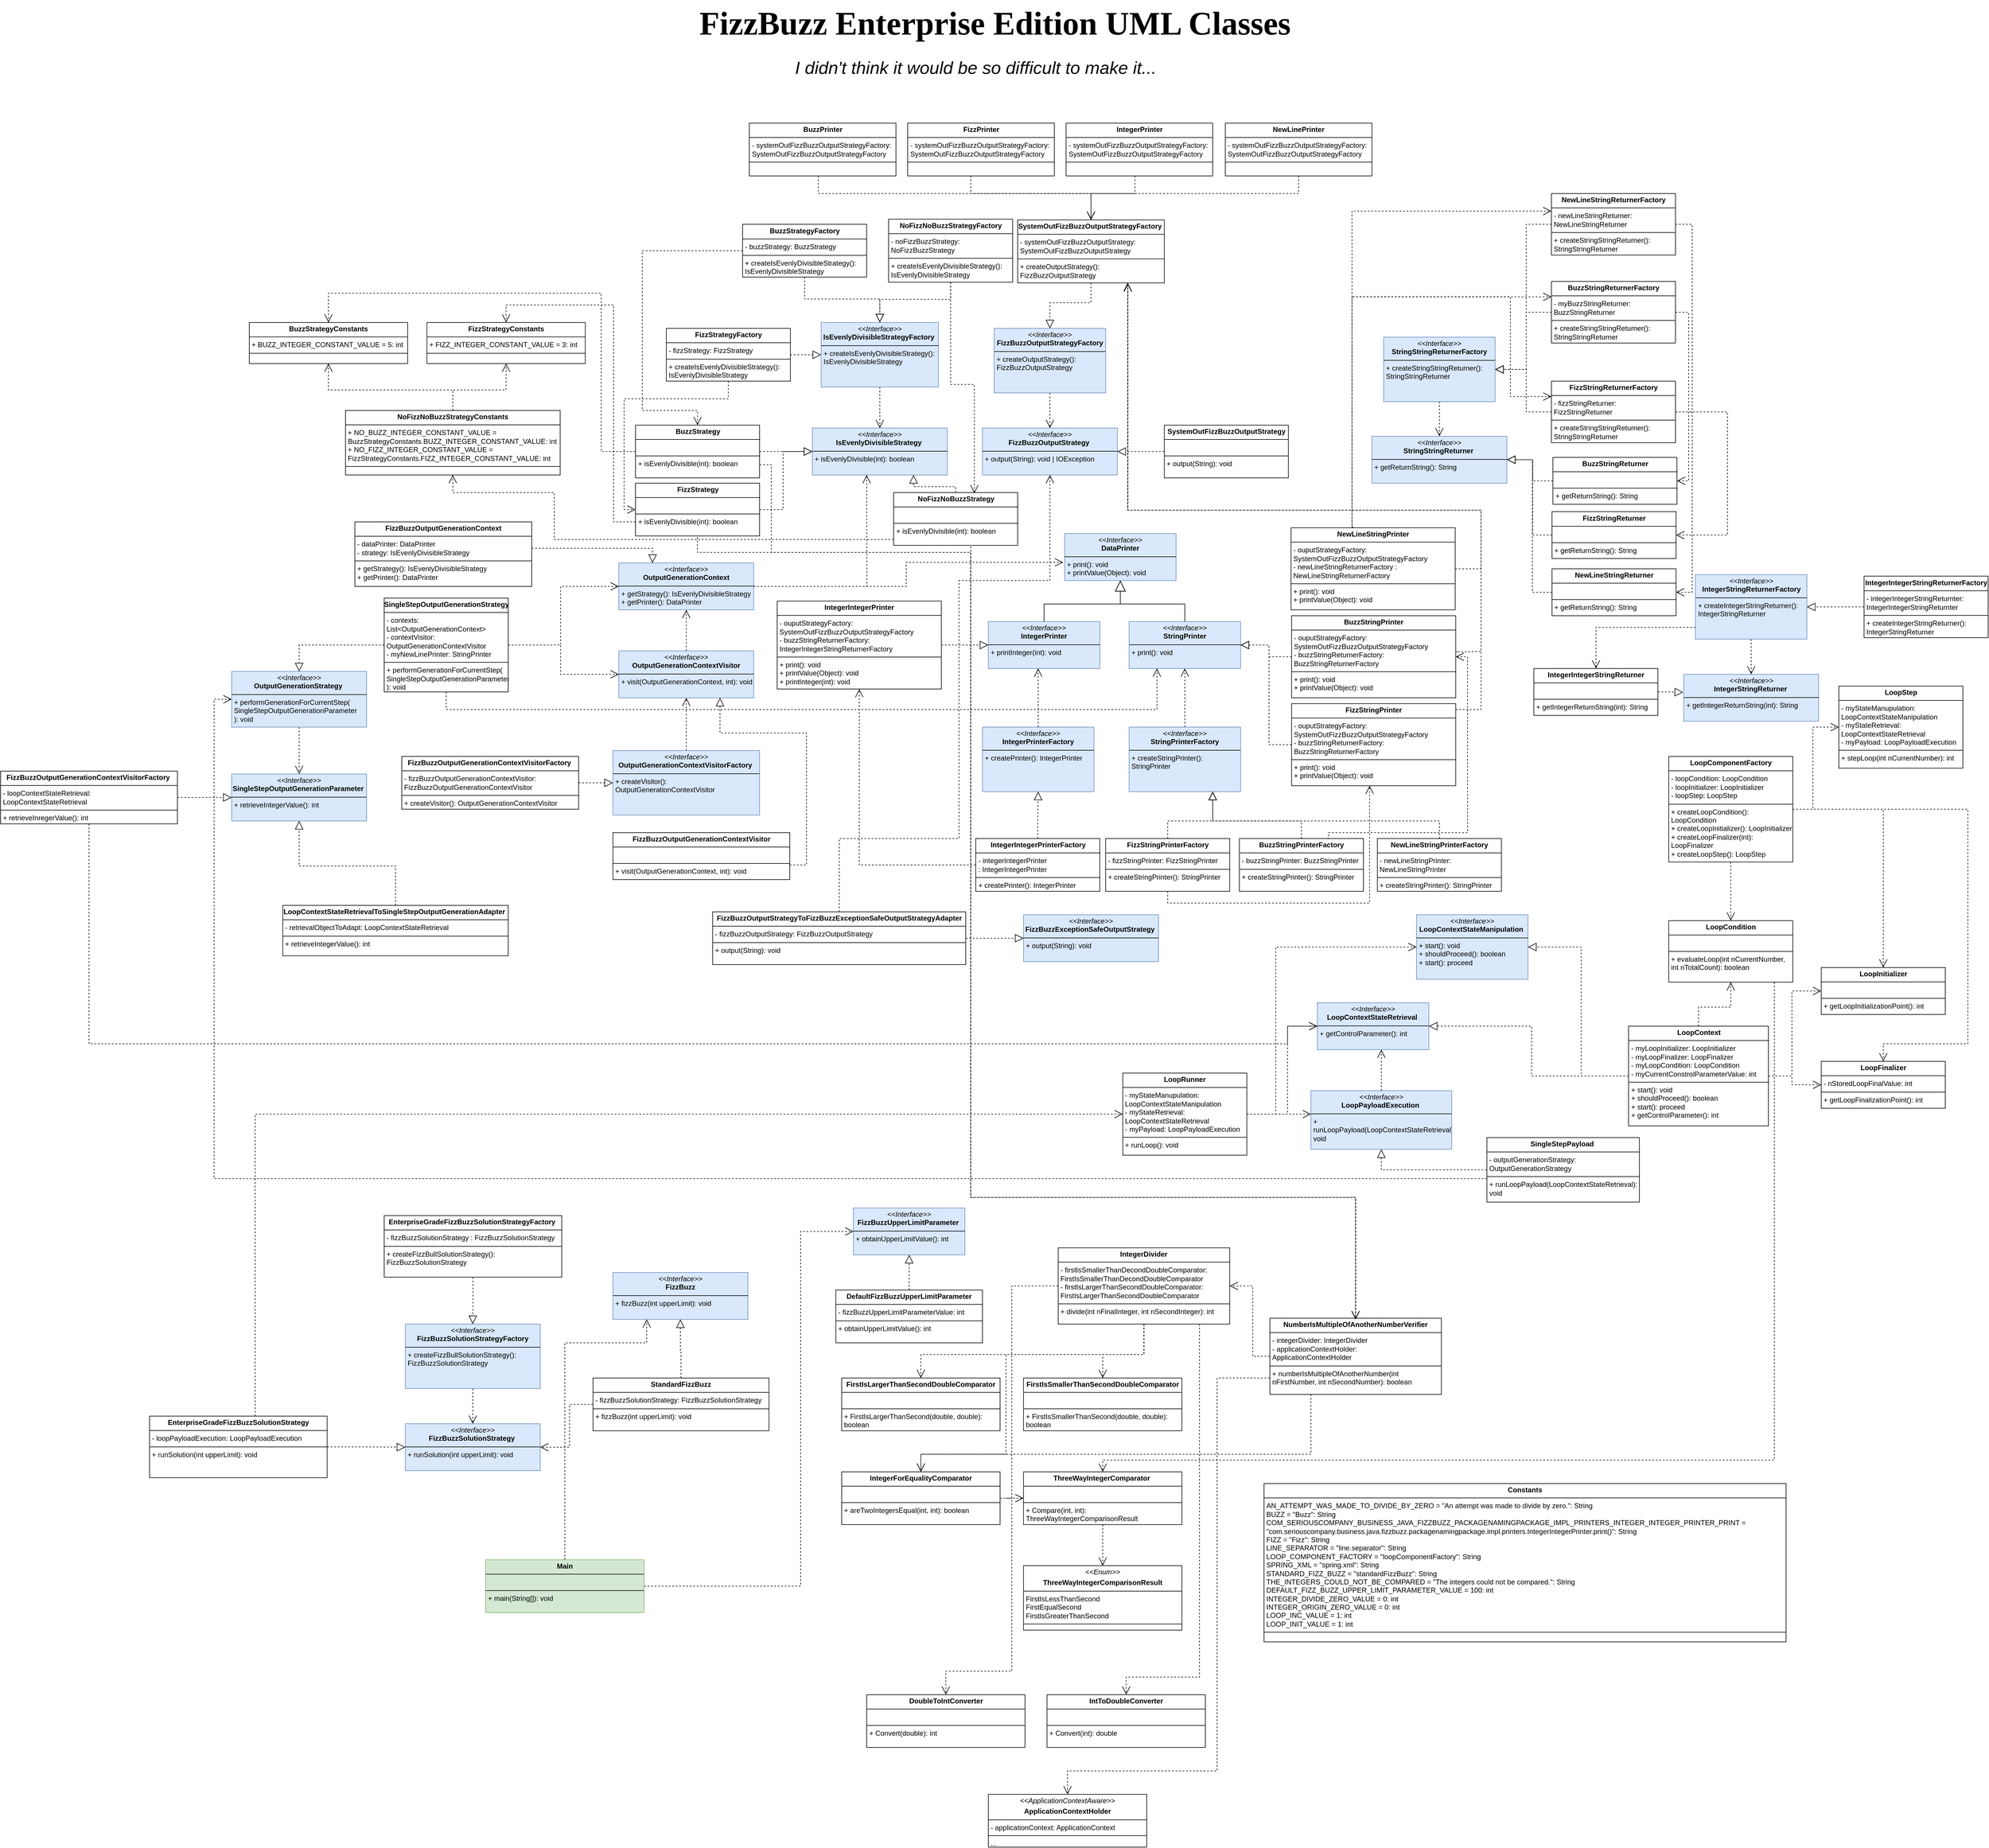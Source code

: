 <mxfile version="24.2.5" type="device" pages="2">
  <diagram name="Implementation" id="cqBRjzjnrjfowZmLZe2R">
    <mxGraphModel dx="7390" dy="3376" grid="1" gridSize="10" guides="1" tooltips="1" connect="1" arrows="1" fold="1" page="1" pageScale="1" pageWidth="827" pageHeight="1169" math="0" shadow="0">
      <root>
        <mxCell id="0" />
        <mxCell id="1" parent="0" />
        <mxCell id="Pnb_bAhB8xadI6ixJaM4-30" style="edgeStyle=orthogonalEdgeStyle;rounded=0;orthogonalLoop=1;jettySize=auto;html=1;entryX=0.5;entryY=0;entryDx=0;entryDy=0;endArrow=open;endSize=12;dashed=1;" parent="1" source="Pnb_bAhB8xadI6ixJaM4-1" target="Pnb_bAhB8xadI6ixJaM4-24" edge="1">
          <mxGeometry relative="1" as="geometry" />
        </mxCell>
        <mxCell id="Pnb_bAhB8xadI6ixJaM4-1" value="&lt;p style=&quot;margin:0px;margin-top:4px;text-align:center;&quot;&gt;&lt;i&gt;&amp;lt;&amp;lt;Interface&amp;gt;&amp;gt;&lt;/i&gt;&lt;br&gt;&lt;b&gt;FizzBuzzOutputStrategyFactory&lt;/b&gt;&lt;/p&gt;&lt;hr size=&quot;1&quot; style=&quot;border-style:solid;&quot;&gt;&lt;p style=&quot;margin:0px;margin-left:4px;&quot;&gt;+ createOutputStrategy(): FizzBuzzOutputStrategy&lt;br&gt;&lt;/p&gt;" style="verticalAlign=top;align=left;overflow=fill;html=1;whiteSpace=wrap;fillColor=#dae8fc;strokeColor=#6c8ebf;" parent="1" vertex="1">
          <mxGeometry x="40" y="900" width="190" height="110" as="geometry" />
        </mxCell>
        <mxCell id="Pnb_bAhB8xadI6ixJaM4-31" style="edgeStyle=orthogonalEdgeStyle;rounded=0;orthogonalLoop=1;jettySize=auto;html=1;endArrow=open;endSize=12;dashed=1;entryX=0.5;entryY=0;entryDx=0;entryDy=0;" parent="1" source="Pnb_bAhB8xadI6ixJaM4-2" target="Pnb_bAhB8xadI6ixJaM4-25" edge="1">
          <mxGeometry relative="1" as="geometry">
            <mxPoint x="-824" y="2878" as="targetPoint" />
          </mxGeometry>
        </mxCell>
        <mxCell id="Pnb_bAhB8xadI6ixJaM4-2" value="&lt;p style=&quot;margin:0px;margin-top:4px;text-align:center;&quot;&gt;&lt;i&gt;&amp;lt;&amp;lt;Interface&amp;gt;&amp;gt;&lt;/i&gt;&lt;br&gt;&lt;b&gt;FizzBuzzSolutionStrategyFactory&lt;/b&gt;&lt;/p&gt;&lt;hr size=&quot;1&quot; style=&quot;border-style:solid;&quot;&gt;&lt;p style=&quot;margin:0px;margin-left:4px;&quot;&gt;+ createFizzBullSolutionStrategy(): FizzBuzzSolutionStrategy&lt;br&gt;&lt;/p&gt;" style="verticalAlign=top;align=left;overflow=fill;html=1;whiteSpace=wrap;fillColor=#dae8fc;strokeColor=#6c8ebf;" parent="1" vertex="1">
          <mxGeometry x="-964" y="2598" width="230" height="110" as="geometry" />
        </mxCell>
        <mxCell id="Pnb_bAhB8xadI6ixJaM4-3" value="&lt;p style=&quot;margin:0px;margin-top:4px;text-align:center;&quot;&gt;&lt;i&gt;&amp;lt;&amp;lt;Interface&amp;gt;&amp;gt;&lt;/i&gt;&lt;br&gt;&lt;b&gt;IntegerPrinterFactory&lt;/b&gt;&lt;/p&gt;&lt;hr size=&quot;1&quot; style=&quot;border-style:solid;&quot;&gt;&lt;p style=&quot;margin:0px;margin-left:4px;&quot;&gt;+ createPrinter(): IntegerPrinter&lt;br&gt;&lt;/p&gt;" style="verticalAlign=top;align=left;overflow=fill;html=1;whiteSpace=wrap;fillColor=#dae8fc;strokeColor=#6c8ebf;" parent="1" vertex="1">
          <mxGeometry x="20" y="1580" width="190" height="110" as="geometry" />
        </mxCell>
        <mxCell id="Pnb_bAhB8xadI6ixJaM4-41" style="edgeStyle=orthogonalEdgeStyle;rounded=0;orthogonalLoop=1;jettySize=auto;html=1;entryX=0.5;entryY=0;entryDx=0;entryDy=0;endArrow=open;endSize=12;dashed=1;" parent="1" source="Pnb_bAhB8xadI6ixJaM4-4" target="Pnb_bAhB8xadI6ixJaM4-33" edge="1">
          <mxGeometry relative="1" as="geometry" />
        </mxCell>
        <mxCell id="i0oDe0RrJJAHdkjNOPpP-123" style="edgeStyle=orthogonalEdgeStyle;rounded=0;orthogonalLoop=1;jettySize=auto;html=1;entryX=0.5;entryY=0;entryDx=0;entryDy=0;endArrow=open;endSize=12;dashed=1;" parent="1" source="Pnb_bAhB8xadI6ixJaM4-4" target="i0oDe0RrJJAHdkjNOPpP-121" edge="1">
          <mxGeometry relative="1" as="geometry">
            <Array as="points">
              <mxPoint x="1066" y="1410" />
              <mxPoint x="1066" y="1480" />
            </Array>
          </mxGeometry>
        </mxCell>
        <mxCell id="Pnb_bAhB8xadI6ixJaM4-4" value="&lt;p style=&quot;margin:0px;margin-top:4px;text-align:center;&quot;&gt;&lt;i&gt;&amp;lt;&amp;lt;Interface&amp;gt;&amp;gt;&lt;/i&gt;&lt;br&gt;&lt;b&gt;IntegerStringReturnerFactory&lt;/b&gt;&lt;/p&gt;&lt;hr size=&quot;1&quot; style=&quot;border-style:solid;&quot;&gt;&lt;p style=&quot;margin:0px;margin-left:4px;&quot;&gt;+ createIntegerStringReturner(): IntegerStringReturner&lt;br&gt;&lt;/p&gt;" style="verticalAlign=top;align=left;overflow=fill;html=1;whiteSpace=wrap;fillColor=#dae8fc;strokeColor=#6c8ebf;" parent="1" vertex="1">
          <mxGeometry x="1235.5" y="1320" width="190" height="110" as="geometry" />
        </mxCell>
        <mxCell id="Pnb_bAhB8xadI6ixJaM4-32" style="edgeStyle=orthogonalEdgeStyle;rounded=0;orthogonalLoop=1;jettySize=auto;html=1;entryX=0.5;entryY=0;entryDx=0;entryDy=0;endArrow=open;endSize=12;dashed=1;" parent="1" source="Pnb_bAhB8xadI6ixJaM4-5" target="Pnb_bAhB8xadI6ixJaM4-26" edge="1">
          <mxGeometry relative="1" as="geometry" />
        </mxCell>
        <mxCell id="Pnb_bAhB8xadI6ixJaM4-5" value="&lt;p style=&quot;margin:0px;margin-top:4px;text-align:center;&quot;&gt;&lt;i&gt;&amp;lt;&amp;lt;Interface&amp;gt;&amp;gt;&lt;/i&gt;&lt;br&gt;&lt;b&gt;IsEvenlyDivisibleStrategyFactory&amp;nbsp;&lt;/b&gt;&lt;br&gt;&lt;/p&gt;&lt;hr size=&quot;1&quot; style=&quot;border-style:solid;&quot;&gt;&lt;p style=&quot;margin:0px;margin-left:4px;&quot;&gt;+ createIsEvenlyDivisibleStrategy(): IsEvenlyDivisibleStrategy&lt;br&gt;&lt;/p&gt;" style="verticalAlign=top;align=left;overflow=fill;html=1;whiteSpace=wrap;fillColor=#dae8fc;strokeColor=#6c8ebf;" parent="1" vertex="1">
          <mxGeometry x="-255" y="890" width="200" height="110" as="geometry" />
        </mxCell>
        <mxCell id="Pnb_bAhB8xadI6ixJaM4-43" style="edgeStyle=orthogonalEdgeStyle;rounded=0;orthogonalLoop=1;jettySize=auto;html=1;entryX=0.5;entryY=1;entryDx=0;entryDy=0;endArrow=open;endSize=12;dashed=1;" parent="1" source="Pnb_bAhB8xadI6ixJaM4-6" target="Pnb_bAhB8xadI6ixJaM4-36" edge="1">
          <mxGeometry relative="1" as="geometry" />
        </mxCell>
        <mxCell id="Pnb_bAhB8xadI6ixJaM4-6" value="&lt;p style=&quot;margin:0px;margin-top:4px;text-align:center;&quot;&gt;&lt;i&gt;&amp;lt;&amp;lt;Interface&amp;gt;&amp;gt;&lt;/i&gt;&lt;br&gt;&lt;b&gt;OutputGenerationContextVisitorFactory&amp;nbsp;&lt;/b&gt;&lt;br&gt;&lt;/p&gt;&lt;hr size=&quot;1&quot; style=&quot;border-style:solid;&quot;&gt;&lt;p style=&quot;margin:0px;margin-left:4px;&quot;&gt;+ createVisitor(): OutputGenerationContextVisitor&amp;nbsp;&lt;br&gt;&lt;/p&gt;" style="verticalAlign=top;align=left;overflow=fill;html=1;whiteSpace=wrap;fillColor=#dae8fc;strokeColor=#6c8ebf;" parent="1" vertex="1">
          <mxGeometry x="-610" y="1620" width="250" height="110" as="geometry" />
        </mxCell>
        <mxCell id="Pnb_bAhB8xadI6ixJaM4-45" style="edgeStyle=orthogonalEdgeStyle;rounded=0;orthogonalLoop=1;jettySize=auto;html=1;entryX=0.5;entryY=1;entryDx=0;entryDy=0;endArrow=open;endSize=12;dashed=1;" parent="1" source="Pnb_bAhB8xadI6ixJaM4-7" target="Pnb_bAhB8xadI6ixJaM4-18" edge="1">
          <mxGeometry relative="1" as="geometry" />
        </mxCell>
        <mxCell id="Pnb_bAhB8xadI6ixJaM4-7" value="&lt;p style=&quot;margin:0px;margin-top:4px;text-align:center;&quot;&gt;&lt;i&gt;&amp;lt;&amp;lt;Interface&amp;gt;&amp;gt;&lt;/i&gt;&lt;br&gt;&lt;b&gt;StringPrinterFactory&lt;/b&gt;&lt;/p&gt;&lt;hr size=&quot;1&quot; style=&quot;border-style:solid;&quot;&gt;&lt;p style=&quot;margin:0px;margin-left:4px;&quot;&gt;+ createStringPrinter(): StringPrinter&lt;br&gt;&lt;/p&gt;" style="verticalAlign=top;align=left;overflow=fill;html=1;whiteSpace=wrap;fillColor=#dae8fc;strokeColor=#6c8ebf;" parent="1" vertex="1">
          <mxGeometry x="270" y="1580" width="190" height="110" as="geometry" />
        </mxCell>
        <mxCell id="Pnb_bAhB8xadI6ixJaM4-46" style="edgeStyle=orthogonalEdgeStyle;rounded=0;orthogonalLoop=1;jettySize=auto;html=1;endArrow=open;endSize=12;dashed=1;" parent="1" source="Pnb_bAhB8xadI6ixJaM4-9" target="Pnb_bAhB8xadI6ixJaM4-34" edge="1">
          <mxGeometry relative="1" as="geometry" />
        </mxCell>
        <mxCell id="Pnb_bAhB8xadI6ixJaM4-9" value="&lt;p style=&quot;margin:0px;margin-top:4px;text-align:center;&quot;&gt;&lt;i&gt;&amp;lt;&amp;lt;Interface&amp;gt;&amp;gt;&lt;/i&gt;&lt;br&gt;&lt;b&gt;String&lt;/b&gt;&lt;b&gt;StringReturnerFactory&lt;/b&gt;&lt;/p&gt;&lt;hr size=&quot;1&quot; style=&quot;border-style:solid;&quot;&gt;&lt;p style=&quot;margin:0px;margin-left:4px;&quot;&gt;+ create&lt;span style=&quot;text-align: center;&quot;&gt;String&lt;/span&gt;StringReturner():&lt;/p&gt;&lt;p style=&quot;margin:0px;margin-left:4px;&quot;&gt;&lt;span style=&quot;text-align: center;&quot;&gt;String&lt;/span&gt;StringReturner&lt;br&gt;&lt;/p&gt;" style="verticalAlign=top;align=left;overflow=fill;html=1;whiteSpace=wrap;fillColor=#dae8fc;strokeColor=#6c8ebf;" parent="1" vertex="1">
          <mxGeometry x="704" y="915" width="190" height="110" as="geometry" />
        </mxCell>
        <mxCell id="Pnb_bAhB8xadI6ixJaM4-10" value="&lt;p style=&quot;margin:0px;margin-top:4px;text-align:center;&quot;&gt;&lt;i&gt;&amp;lt;&amp;lt;Interface&amp;gt;&amp;gt;&lt;/i&gt;&lt;br&gt;&lt;b&gt;LoopContextStateManipulation&amp;nbsp;&lt;/b&gt;&lt;br&gt;&lt;/p&gt;&lt;hr size=&quot;1&quot; style=&quot;border-style:solid;&quot;&gt;&lt;p style=&quot;margin:0px;margin-left:4px;&quot;&gt;+ start():&amp;nbsp;&lt;span style=&quot;text-align: center; background-color: initial;&quot;&gt;void&lt;/span&gt;&lt;/p&gt;&lt;p style=&quot;margin:0px;margin-left:4px;&quot;&gt;+ shouldProceed():&amp;nbsp;&lt;span style=&quot;background-color: initial; text-align: center;&quot;&gt;boolean&lt;/span&gt;&lt;span style=&quot;text-align: center; background-color: initial;&quot;&gt;&lt;br&gt;&lt;/span&gt;&lt;/p&gt;&lt;p style=&quot;margin:0px;margin-left:4px;&quot;&gt;+ start():&amp;nbsp;&lt;span style=&quot;background-color: initial; text-align: center;&quot;&gt;proceed&lt;/span&gt;&lt;span style=&quot;background-color: initial; text-align: center;&quot;&gt;&lt;br&gt;&lt;/span&gt;&lt;/p&gt;" style="verticalAlign=top;align=left;overflow=fill;html=1;whiteSpace=wrap;fillColor=#dae8fc;strokeColor=#6c8ebf;" parent="1" vertex="1">
          <mxGeometry x="760" y="1900" width="190" height="110" as="geometry" />
        </mxCell>
        <mxCell id="Pnb_bAhB8xadI6ixJaM4-11" value="&lt;p style=&quot;margin:0px;margin-top:4px;text-align:center;&quot;&gt;&lt;i&gt;&amp;lt;&amp;lt;Interface&amp;gt;&amp;gt;&lt;/i&gt;&lt;br&gt;&lt;b&gt;LoopContextStateRetrieval&amp;nbsp;&lt;/b&gt;&lt;br&gt;&lt;/p&gt;&lt;hr size=&quot;1&quot; style=&quot;border-style:solid;&quot;&gt;&lt;p style=&quot;margin: 0px 0px 0px 4px;&quot;&gt;+ getControlParameter(): int&lt;/p&gt;" style="verticalAlign=top;align=left;overflow=fill;html=1;whiteSpace=wrap;fillColor=#dae8fc;strokeColor=#6c8ebf;" parent="1" vertex="1">
          <mxGeometry x="591" y="2050" width="190" height="80" as="geometry" />
        </mxCell>
        <mxCell id="Pnb_bAhB8xadI6ixJaM4-12" value="&lt;p style=&quot;margin:0px;margin-top:4px;text-align:center;&quot;&gt;&lt;i&gt;&amp;lt;&amp;lt;Interface&amp;gt;&amp;gt;&lt;/i&gt;&lt;br&gt;&lt;b&gt;LoopPayloadExecution&amp;nbsp;&lt;/b&gt;&lt;br&gt;&lt;/p&gt;&lt;hr size=&quot;1&quot; style=&quot;border-style:solid;&quot;&gt;&lt;p style=&quot;margin: 0px 0px 0px 4px;&quot;&gt;+ runLoopPayload(LoopContextStateRetrieval): void&lt;/p&gt;" style="verticalAlign=top;align=left;overflow=fill;html=1;whiteSpace=wrap;fillColor=#dae8fc;strokeColor=#6c8ebf;" parent="1" vertex="1">
          <mxGeometry x="580" y="2200" width="240" height="100" as="geometry" />
        </mxCell>
        <mxCell id="Pnb_bAhB8xadI6ixJaM4-13" style="edgeStyle=orthogonalEdgeStyle;rounded=0;orthogonalLoop=1;jettySize=auto;html=1;entryX=0.574;entryY=1;entryDx=0;entryDy=0;entryPerimeter=0;endArrow=open;endSize=12;dashed=1;" parent="1" source="Pnb_bAhB8xadI6ixJaM4-12" target="Pnb_bAhB8xadI6ixJaM4-11" edge="1">
          <mxGeometry relative="1" as="geometry" />
        </mxCell>
        <mxCell id="Pnb_bAhB8xadI6ixJaM4-15" value="&lt;p style=&quot;margin:0px;margin-top:4px;text-align:center;&quot;&gt;&lt;i&gt;&amp;lt;&amp;lt;Interface&amp;gt;&amp;gt;&lt;/i&gt;&lt;br&gt;&lt;b&gt;FizzBuzzUpperLimitParameter&amp;nbsp;&lt;/b&gt;&lt;br&gt;&lt;/p&gt;&lt;hr size=&quot;1&quot; style=&quot;border-style:solid;&quot;&gt;&lt;p style=&quot;margin: 0px 0px 0px 4px;&quot;&gt;+ obtainUpperLimitValue(): int&lt;/p&gt;" style="verticalAlign=top;align=left;overflow=fill;html=1;whiteSpace=wrap;fillColor=#dae8fc;strokeColor=#6c8ebf;" parent="1" vertex="1">
          <mxGeometry x="-200" y="2400" width="190" height="80" as="geometry" />
        </mxCell>
        <mxCell id="Pnb_bAhB8xadI6ixJaM4-16" value="&lt;p style=&quot;margin:0px;margin-top:4px;text-align:center;&quot;&gt;&lt;i&gt;&amp;lt;&amp;lt;Interface&amp;gt;&amp;gt;&lt;/i&gt;&lt;br&gt;&lt;b&gt;DataPrinter&lt;/b&gt;&lt;br&gt;&lt;/p&gt;&lt;hr size=&quot;1&quot; style=&quot;border-style:solid;&quot;&gt;&lt;p style=&quot;margin: 0px 0px 0px 4px;&quot;&gt;+ print(): void&lt;/p&gt;&lt;p style=&quot;margin: 0px 0px 0px 4px;&quot;&gt;+ printValue(Object): void&lt;br&gt;&lt;/p&gt;" style="verticalAlign=top;align=left;overflow=fill;html=1;whiteSpace=wrap;fillColor=#dae8fc;strokeColor=#6c8ebf;" parent="1" vertex="1">
          <mxGeometry x="160" y="1250" width="190" height="80" as="geometry" />
        </mxCell>
        <mxCell id="Pnb_bAhB8xadI6ixJaM4-22" style="edgeStyle=orthogonalEdgeStyle;rounded=0;orthogonalLoop=1;jettySize=auto;html=1;entryX=0.5;entryY=1;entryDx=0;entryDy=0;endArrow=block;endSize=16;endFill=0;" parent="1" source="Pnb_bAhB8xadI6ixJaM4-17" target="Pnb_bAhB8xadI6ixJaM4-16" edge="1">
          <mxGeometry relative="1" as="geometry" />
        </mxCell>
        <mxCell id="Pnb_bAhB8xadI6ixJaM4-17" value="&lt;p style=&quot;margin:0px;margin-top:4px;text-align:center;&quot;&gt;&lt;i&gt;&amp;lt;&amp;lt;Interface&amp;gt;&amp;gt;&lt;/i&gt;&lt;br&gt;&lt;b&gt;IntegerPrinter&lt;/b&gt;&lt;br&gt;&lt;/p&gt;&lt;hr size=&quot;1&quot; style=&quot;border-style:solid;&quot;&gt;&lt;p style=&quot;margin: 0px 0px 0px 4px;&quot;&gt;+ printInteger(int): void&lt;/p&gt;" style="verticalAlign=top;align=left;overflow=fill;html=1;whiteSpace=wrap;fillColor=#dae8fc;strokeColor=#6c8ebf;" parent="1" vertex="1">
          <mxGeometry x="30" y="1400" width="190" height="80" as="geometry" />
        </mxCell>
        <mxCell id="Pnb_bAhB8xadI6ixJaM4-21" style="edgeStyle=orthogonalEdgeStyle;rounded=0;orthogonalLoop=1;jettySize=auto;html=1;entryX=0.5;entryY=1;entryDx=0;entryDy=0;endArrow=block;endSize=16;endFill=0;" parent="1" source="Pnb_bAhB8xadI6ixJaM4-18" target="Pnb_bAhB8xadI6ixJaM4-16" edge="1">
          <mxGeometry relative="1" as="geometry" />
        </mxCell>
        <mxCell id="Pnb_bAhB8xadI6ixJaM4-18" value="&lt;p style=&quot;margin:0px;margin-top:4px;text-align:center;&quot;&gt;&lt;i&gt;&amp;lt;&amp;lt;Interface&amp;gt;&amp;gt;&lt;/i&gt;&lt;br&gt;&lt;b&gt;StringPrinter&lt;/b&gt;&lt;br&gt;&lt;/p&gt;&lt;hr size=&quot;1&quot; style=&quot;border-style:solid;&quot;&gt;&lt;p style=&quot;margin: 0px 0px 0px 4px;&quot;&gt;+ print(): void&lt;/p&gt;" style="verticalAlign=top;align=left;overflow=fill;html=1;whiteSpace=wrap;fillColor=#dae8fc;strokeColor=#6c8ebf;" parent="1" vertex="1">
          <mxGeometry x="270" y="1400" width="190" height="80" as="geometry" />
        </mxCell>
        <mxCell id="Pnb_bAhB8xadI6ixJaM4-23" value="&lt;p style=&quot;margin:0px;margin-top:4px;text-align:center;&quot;&gt;&lt;i&gt;&amp;lt;&amp;lt;Interface&amp;gt;&amp;gt;&lt;/i&gt;&lt;br&gt;&lt;b&gt;FizzBuzzExceptionSafeOutputStrategy&amp;nbsp;&lt;/b&gt;&lt;br&gt;&lt;/p&gt;&lt;hr size=&quot;1&quot; style=&quot;border-style:solid;&quot;&gt;&lt;p style=&quot;margin:0px;margin-left:4px;&quot;&gt;+ output(String): void&lt;/p&gt;" style="verticalAlign=top;align=left;overflow=fill;html=1;whiteSpace=wrap;fillColor=#dae8fc;strokeColor=#6c8ebf;" parent="1" vertex="1">
          <mxGeometry x="90" y="1900" width="230" height="80" as="geometry" />
        </mxCell>
        <mxCell id="Pnb_bAhB8xadI6ixJaM4-24" value="&lt;p style=&quot;margin:0px;margin-top:4px;text-align:center;&quot;&gt;&lt;i&gt;&amp;lt;&amp;lt;Interface&amp;gt;&amp;gt;&lt;/i&gt;&lt;br&gt;&lt;b&gt;FizzBuzzOutputStrategy&amp;nbsp;&lt;/b&gt;&lt;br&gt;&lt;/p&gt;&lt;hr size=&quot;1&quot; style=&quot;border-style:solid;&quot;&gt;&lt;p style=&quot;margin:0px;margin-left:4px;&quot;&gt;+ output(String): void | IOException&lt;/p&gt;" style="verticalAlign=top;align=left;overflow=fill;html=1;whiteSpace=wrap;fillColor=#dae8fc;strokeColor=#6c8ebf;" parent="1" vertex="1">
          <mxGeometry x="20" y="1070" width="230" height="80" as="geometry" />
        </mxCell>
        <mxCell id="Pnb_bAhB8xadI6ixJaM4-25" value="&lt;p style=&quot;margin:0px;margin-top:4px;text-align:center;&quot;&gt;&lt;i&gt;&amp;lt;&amp;lt;Interface&amp;gt;&amp;gt;&lt;/i&gt;&lt;br&gt;&lt;b&gt;FizzBuzzSolutionStrategy&amp;nbsp;&lt;/b&gt;&lt;br&gt;&lt;/p&gt;&lt;hr size=&quot;1&quot; style=&quot;border-style:solid;&quot;&gt;&lt;p style=&quot;margin:0px;margin-left:4px;&quot;&gt;+ runSolution(int upperLimit): void&lt;/p&gt;" style="verticalAlign=top;align=left;overflow=fill;html=1;whiteSpace=wrap;fillColor=#dae8fc;strokeColor=#6c8ebf;" parent="1" vertex="1">
          <mxGeometry x="-964" y="2768" width="230" height="80" as="geometry" />
        </mxCell>
        <mxCell id="Pnb_bAhB8xadI6ixJaM4-26" value="&lt;p style=&quot;margin:0px;margin-top:4px;text-align:center;&quot;&gt;&lt;i&gt;&amp;lt;&amp;lt;Interface&amp;gt;&amp;gt;&lt;/i&gt;&lt;br&gt;&lt;b&gt;IsEvenlyDivisibleStrategy&amp;nbsp;&lt;/b&gt;&lt;br&gt;&lt;/p&gt;&lt;hr size=&quot;1&quot; style=&quot;border-style:solid;&quot;&gt;&lt;p style=&quot;margin:0px;margin-left:4px;&quot;&gt;+ isEvenlyDivisible(int): boolean&lt;/p&gt;" style="verticalAlign=top;align=left;overflow=fill;html=1;whiteSpace=wrap;fillColor=#dae8fc;strokeColor=#6c8ebf;" parent="1" vertex="1">
          <mxGeometry x="-270" y="1070" width="230" height="80" as="geometry" />
        </mxCell>
        <mxCell id="Pnb_bAhB8xadI6ixJaM4-29" style="edgeStyle=orthogonalEdgeStyle;rounded=0;orthogonalLoop=1;jettySize=auto;html=1;entryX=0.5;entryY=0;entryDx=0;entryDy=0;endArrow=open;endSize=12;dashed=1;" parent="1" source="Pnb_bAhB8xadI6ixJaM4-27" target="Pnb_bAhB8xadI6ixJaM4-28" edge="1">
          <mxGeometry relative="1" as="geometry" />
        </mxCell>
        <mxCell id="Pnb_bAhB8xadI6ixJaM4-27" value="&lt;p style=&quot;margin:0px;margin-top:4px;text-align:center;&quot;&gt;&lt;i&gt;&amp;lt;&amp;lt;Interface&amp;gt;&amp;gt;&lt;/i&gt;&lt;br&gt;&lt;b&gt;OutputGenerationStrategy&amp;nbsp;&lt;/b&gt;&lt;br&gt;&lt;/p&gt;&lt;hr size=&quot;1&quot; style=&quot;border-style:solid;&quot;&gt;&lt;p style=&quot;margin:0px;margin-left:4px;&quot;&gt;+ performGenerationForCurrentStep(&lt;/p&gt;&lt;p style=&quot;margin:0px;margin-left:4px;&quot;&gt;SingleStepOutputGenerationParameter&lt;/p&gt;&lt;p style=&quot;margin:0px;margin-left:4px;&quot;&gt;): void&lt;/p&gt;" style="verticalAlign=top;align=left;overflow=fill;html=1;whiteSpace=wrap;fillColor=#dae8fc;strokeColor=#6c8ebf;" parent="1" vertex="1">
          <mxGeometry x="-1260" y="1485" width="230" height="95" as="geometry" />
        </mxCell>
        <mxCell id="Pnb_bAhB8xadI6ixJaM4-28" value="&lt;p style=&quot;margin:0px;margin-top:4px;text-align:center;&quot;&gt;&lt;i&gt;&amp;lt;&amp;lt;Interface&amp;gt;&amp;gt;&lt;/i&gt;&lt;br&gt;&lt;b&gt;SingleStepOutputGenerationParameter&amp;nbsp;&lt;/b&gt;&lt;br&gt;&lt;/p&gt;&lt;hr size=&quot;1&quot; style=&quot;border-style:solid;&quot;&gt;&lt;p style=&quot;margin:0px;margin-left:4px;&quot;&gt;+ retrieveIntegerValue(): int&lt;/p&gt;" style="verticalAlign=top;align=left;overflow=fill;html=1;whiteSpace=wrap;fillColor=#dae8fc;strokeColor=#6c8ebf;" parent="1" vertex="1">
          <mxGeometry x="-1260" y="1660" width="230" height="80" as="geometry" />
        </mxCell>
        <mxCell id="Pnb_bAhB8xadI6ixJaM4-33" value="&lt;p style=&quot;margin:0px;margin-top:4px;text-align:center;&quot;&gt;&lt;i&gt;&amp;lt;&amp;lt;Interface&amp;gt;&amp;gt;&lt;/i&gt;&lt;br&gt;&lt;b&gt;IntegerStringReturner&amp;nbsp;&lt;/b&gt;&lt;br&gt;&lt;/p&gt;&lt;hr size=&quot;1&quot; style=&quot;border-style:solid;&quot;&gt;&lt;p style=&quot;margin:0px;margin-left:4px;&quot;&gt;+ getIntegerReturnString(int): String&lt;/p&gt;" style="verticalAlign=top;align=left;overflow=fill;html=1;whiteSpace=wrap;fillColor=#dae8fc;strokeColor=#6c8ebf;" parent="1" vertex="1">
          <mxGeometry x="1215.5" y="1490" width="230" height="80" as="geometry" />
        </mxCell>
        <mxCell id="Pnb_bAhB8xadI6ixJaM4-34" value="&lt;p style=&quot;margin:0px;margin-top:4px;text-align:center;&quot;&gt;&lt;i&gt;&amp;lt;&amp;lt;Interface&amp;gt;&amp;gt;&lt;/i&gt;&lt;br&gt;&lt;b&gt;StringStringReturner&amp;nbsp;&lt;/b&gt;&lt;br&gt;&lt;/p&gt;&lt;hr size=&quot;1&quot; style=&quot;border-style:solid;&quot;&gt;&lt;p style=&quot;margin:0px;margin-left:4px;&quot;&gt;+ getReturnString(): String&lt;/p&gt;" style="verticalAlign=top;align=left;overflow=fill;html=1;whiteSpace=wrap;fillColor=#dae8fc;strokeColor=#6c8ebf;" parent="1" vertex="1">
          <mxGeometry x="684" y="1084" width="230" height="80" as="geometry" />
        </mxCell>
        <mxCell id="Pnb_bAhB8xadI6ixJaM4-48" style="edgeStyle=orthogonalEdgeStyle;rounded=0;orthogonalLoop=1;jettySize=auto;html=1;entryX=0.5;entryY=1;entryDx=0;entryDy=0;endArrow=open;endSize=12;dashed=1;" parent="1" source="Pnb_bAhB8xadI6ixJaM4-35" edge="1">
          <mxGeometry relative="1" as="geometry">
            <mxPoint x="-177.5" y="1150" as="targetPoint" />
          </mxGeometry>
        </mxCell>
        <mxCell id="Pnb_bAhB8xadI6ixJaM4-35" value="&lt;p style=&quot;margin:0px;margin-top:4px;text-align:center;&quot;&gt;&lt;i&gt;&amp;lt;&amp;lt;Interface&amp;gt;&amp;gt;&lt;/i&gt;&lt;br&gt;&lt;b&gt;OutputGenerationContext&lt;/b&gt;&lt;br&gt;&lt;/p&gt;&lt;hr size=&quot;1&quot; style=&quot;border-style:solid;&quot;&gt;&lt;p style=&quot;margin:0px;margin-left:4px;&quot;&gt;+ getStrategy(): IsEvenlyDivisibleStrategy&lt;/p&gt;&lt;p style=&quot;margin:0px;margin-left:4px;&quot;&gt;+ getPrinter():&amp;nbsp;&lt;span style=&quot;background-color: initial;&quot;&gt;DataPrinter&lt;/span&gt;&lt;/p&gt;" style="verticalAlign=top;align=left;overflow=fill;html=1;whiteSpace=wrap;fillColor=#dae8fc;strokeColor=#6c8ebf;" parent="1" vertex="1">
          <mxGeometry x="-600" y="1300" width="230" height="80" as="geometry" />
        </mxCell>
        <mxCell id="Pnb_bAhB8xadI6ixJaM4-37" style="edgeStyle=orthogonalEdgeStyle;rounded=0;orthogonalLoop=1;jettySize=auto;html=1;entryX=0.5;entryY=1;entryDx=0;entryDy=0;endArrow=open;endSize=12;dashed=1;" parent="1" source="Pnb_bAhB8xadI6ixJaM4-36" target="Pnb_bAhB8xadI6ixJaM4-35" edge="1">
          <mxGeometry relative="1" as="geometry" />
        </mxCell>
        <mxCell id="Pnb_bAhB8xadI6ixJaM4-36" value="&lt;p style=&quot;margin:0px;margin-top:4px;text-align:center;&quot;&gt;&lt;i&gt;&amp;lt;&amp;lt;Interface&amp;gt;&amp;gt;&lt;/i&gt;&lt;br&gt;&lt;b&gt;OutputGenerationContextVisitor&lt;/b&gt;&lt;/p&gt;&lt;hr size=&quot;1&quot; style=&quot;border-style:solid;&quot;&gt;&lt;p style=&quot;margin:0px;margin-left:4px;&quot;&gt;+ visit(OutputGenerationContext, int): void&lt;/p&gt;" style="verticalAlign=top;align=left;overflow=fill;html=1;whiteSpace=wrap;fillColor=#dae8fc;strokeColor=#6c8ebf;" parent="1" vertex="1">
          <mxGeometry x="-600" y="1450" width="230" height="80" as="geometry" />
        </mxCell>
        <mxCell id="Pnb_bAhB8xadI6ixJaM4-38" value="&lt;p style=&quot;margin:0px;margin-top:4px;text-align:center;&quot;&gt;&lt;i&gt;&amp;lt;&amp;lt;Interface&amp;gt;&amp;gt;&lt;/i&gt;&lt;br&gt;&lt;b&gt;FizzBuzz&lt;/b&gt;&lt;/p&gt;&lt;hr size=&quot;1&quot; style=&quot;border-style:solid;&quot;&gt;&lt;p style=&quot;margin:0px;margin-left:4px;&quot;&gt;+ fizzBuzz(int upperLimit): void&lt;/p&gt;" style="verticalAlign=top;align=left;overflow=fill;html=1;whiteSpace=wrap;fillColor=#dae8fc;strokeColor=#6c8ebf;" parent="1" vertex="1">
          <mxGeometry x="-610" y="2510" width="230" height="80" as="geometry" />
        </mxCell>
        <mxCell id="Pnb_bAhB8xadI6ixJaM4-39" style="edgeStyle=orthogonalEdgeStyle;rounded=0;orthogonalLoop=1;jettySize=auto;html=1;entryX=0.447;entryY=1;entryDx=0;entryDy=0;entryPerimeter=0;endArrow=open;endSize=12;dashed=1;" parent="1" source="Pnb_bAhB8xadI6ixJaM4-3" target="Pnb_bAhB8xadI6ixJaM4-17" edge="1">
          <mxGeometry relative="1" as="geometry" />
        </mxCell>
        <mxCell id="Pnb_bAhB8xadI6ixJaM4-47" style="edgeStyle=orthogonalEdgeStyle;rounded=0;orthogonalLoop=1;jettySize=auto;html=1;entryX=-0.013;entryY=0.613;entryDx=0;entryDy=0;entryPerimeter=0;endArrow=open;endSize=12;dashed=1;" parent="1" source="Pnb_bAhB8xadI6ixJaM4-35" target="Pnb_bAhB8xadI6ixJaM4-16" edge="1">
          <mxGeometry relative="1" as="geometry" />
        </mxCell>
        <mxCell id="kiVenhBin3dVtEj55zc_-1" value="&lt;b&gt;&lt;font face=&quot;Lucida Console&quot; style=&quot;font-size: 56px;&quot;&gt;FizzBuzz Enterprise Edition UML Classes&lt;/font&gt;&lt;/b&gt;" style="text;html=1;align=center;verticalAlign=middle;resizable=0;points=[];autosize=1;strokeColor=none;fillColor=none;" parent="1" vertex="1">
          <mxGeometry x="-649" y="340" width="1380" height="80" as="geometry" />
        </mxCell>
        <mxCell id="-3pfUDlVml6voUJfmm8U-6" style="edgeStyle=orthogonalEdgeStyle;rounded=0;orthogonalLoop=1;jettySize=auto;html=1;endArrow=block;dashed=1;endFill=0;endSize=12;" parent="1" source="-3pfUDlVml6voUJfmm8U-2" target="Pnb_bAhB8xadI6ixJaM4-5" edge="1">
          <mxGeometry relative="1" as="geometry">
            <Array as="points">
              <mxPoint x="-283" y="850" />
              <mxPoint x="-155" y="850" />
            </Array>
          </mxGeometry>
        </mxCell>
        <mxCell id="i0oDe0RrJJAHdkjNOPpP-70" style="edgeStyle=orthogonalEdgeStyle;rounded=0;orthogonalLoop=1;jettySize=auto;html=1;entryX=0.5;entryY=0;entryDx=0;entryDy=0;endArrow=open;endSize=12;dashed=1;" parent="1" source="-3pfUDlVml6voUJfmm8U-2" target="i0oDe0RrJJAHdkjNOPpP-67" edge="1">
          <mxGeometry relative="1" as="geometry">
            <Array as="points">
              <mxPoint x="-560" y="767" />
              <mxPoint x="-560" y="1040" />
              <mxPoint x="-466" y="1040" />
            </Array>
          </mxGeometry>
        </mxCell>
        <mxCell id="-3pfUDlVml6voUJfmm8U-2" value="&lt;p style=&quot;margin:0px;margin-top:4px;text-align:center;&quot;&gt;&lt;b&gt;BuzzStrategyFactory&lt;/b&gt;&lt;/p&gt;&lt;hr size=&quot;1&quot; style=&quot;border-style:solid;&quot;&gt;&lt;p style=&quot;margin:0px;margin-left:4px;&quot;&gt;- buzzStrategy: BuzzStrategy&lt;/p&gt;&lt;hr size=&quot;1&quot; style=&quot;border-style:solid;&quot;&gt;&lt;p style=&quot;margin:0px;margin-left:4px;&quot;&gt;+ createIsEvenlyDivisibleStrategy():&lt;/p&gt;&lt;p style=&quot;margin:0px;margin-left:4px;&quot;&gt;&lt;span style=&quot;background-color: initial;&quot;&gt;IsEvenlyDivisibleStrategy&lt;/span&gt;&lt;/p&gt;" style="verticalAlign=top;align=left;overflow=fill;html=1;whiteSpace=wrap;" parent="1" vertex="1">
          <mxGeometry x="-389" y="722.5" width="211.5" height="90" as="geometry" />
        </mxCell>
        <mxCell id="-3pfUDlVml6voUJfmm8U-8" style="edgeStyle=orthogonalEdgeStyle;rounded=0;orthogonalLoop=1;jettySize=auto;html=1;endArrow=block;dashed=1;endFill=0;endSize=12;entryX=0.75;entryY=1;entryDx=0;entryDy=0;" parent="1" source="-3pfUDlVml6voUJfmm8U-7" target="Pnb_bAhB8xadI6ixJaM4-7" edge="1">
          <mxGeometry relative="1" as="geometry">
            <Array as="points">
              <mxPoint x="564" y="1740" />
              <mxPoint x="413" y="1740" />
            </Array>
          </mxGeometry>
        </mxCell>
        <mxCell id="i0oDe0RrJJAHdkjNOPpP-52" style="edgeStyle=orthogonalEdgeStyle;rounded=0;orthogonalLoop=1;jettySize=auto;html=1;entryX=1;entryY=0.5;entryDx=0;entryDy=0;endArrow=open;endSize=12;dashed=1;exitX=0.707;exitY=-0.004;exitDx=0;exitDy=0;exitPerimeter=0;" parent="1" source="-3pfUDlVml6voUJfmm8U-7" target="i0oDe0RrJJAHdkjNOPpP-37" edge="1">
          <mxGeometry relative="1" as="geometry">
            <Array as="points">
              <mxPoint x="610" y="1770" />
              <mxPoint x="610" y="1760" />
              <mxPoint x="847" y="1760" />
              <mxPoint x="847" y="1460" />
            </Array>
          </mxGeometry>
        </mxCell>
        <mxCell id="-3pfUDlVml6voUJfmm8U-7" value="&lt;p style=&quot;margin:0px;margin-top:4px;text-align:center;&quot;&gt;&lt;b&gt;BuzzStringPrinterFactory&lt;/b&gt;&lt;br&gt;&lt;/p&gt;&lt;hr size=&quot;1&quot; style=&quot;border-style:solid;&quot;&gt;&lt;p style=&quot;margin:0px;margin-left:4px;&quot;&gt;- buzzStringPrinter: BuzzStringPrinter&lt;/p&gt;&lt;hr size=&quot;1&quot; style=&quot;border-style:solid;&quot;&gt;&lt;p style=&quot;margin:0px;margin-left:4px;&quot;&gt;+ createStringPrinter(): StringPrinter&lt;br&gt;&lt;/p&gt;" style="verticalAlign=top;align=left;overflow=fill;html=1;whiteSpace=wrap;" parent="1" vertex="1">
          <mxGeometry x="458" y="1770" width="211.5" height="90" as="geometry" />
        </mxCell>
        <mxCell id="-3pfUDlVml6voUJfmm8U-12" style="edgeStyle=orthogonalEdgeStyle;rounded=0;orthogonalLoop=1;jettySize=auto;html=1;entryX=1;entryY=0.5;entryDx=0;entryDy=0;endArrow=block;dashed=1;endFill=0;endSize=12;" parent="1" source="-3pfUDlVml6voUJfmm8U-10" target="Pnb_bAhB8xadI6ixJaM4-9" edge="1">
          <mxGeometry relative="1" as="geometry" />
        </mxCell>
        <mxCell id="i0oDe0RrJJAHdkjNOPpP-124" style="edgeStyle=orthogonalEdgeStyle;rounded=0;orthogonalLoop=1;jettySize=auto;html=1;entryX=1;entryY=0.5;entryDx=0;entryDy=0;endArrow=open;endSize=12;dashed=1;" parent="1" source="-3pfUDlVml6voUJfmm8U-10" target="i0oDe0RrJJAHdkjNOPpP-117" edge="1">
          <mxGeometry relative="1" as="geometry">
            <Array as="points">
              <mxPoint x="1224" y="873" />
              <mxPoint x="1224" y="1160" />
            </Array>
          </mxGeometry>
        </mxCell>
        <mxCell id="-3pfUDlVml6voUJfmm8U-10" value="&lt;p style=&quot;margin:0px;margin-top:4px;text-align:center;&quot;&gt;&lt;b&gt;BuzzStringReturnerFactory&lt;/b&gt;&lt;br&gt;&lt;/p&gt;&lt;hr size=&quot;1&quot; style=&quot;border-style:solid;&quot;&gt;&lt;p style=&quot;margin:0px;margin-left:4px;&quot;&gt;- myBuzzStringReturner: BuzzStringReturner&lt;/p&gt;&lt;hr size=&quot;1&quot; style=&quot;border-style:solid;&quot;&gt;&lt;p style=&quot;margin: 0px 0px 0px 4px;&quot;&gt;+ create&lt;span style=&quot;text-align: center;&quot;&gt;String&lt;/span&gt;StringReturner():&lt;/p&gt;&lt;p style=&quot;margin: 0px 0px 0px 4px;&quot;&gt;&lt;span style=&quot;text-align: center;&quot;&gt;String&lt;/span&gt;StringReturner&lt;/p&gt;" style="verticalAlign=top;align=left;overflow=fill;html=1;whiteSpace=wrap;" parent="1" vertex="1">
          <mxGeometry x="990" y="820" width="211.5" height="105" as="geometry" />
        </mxCell>
        <mxCell id="-3pfUDlVml6voUJfmm8U-15" style="edgeStyle=orthogonalEdgeStyle;rounded=0;orthogonalLoop=1;jettySize=auto;html=1;entryX=0.5;entryY=0;entryDx=0;entryDy=0;endArrow=block;dashed=1;endFill=0;endSize=12;" parent="1" source="-3pfUDlVml6voUJfmm8U-14" target="Pnb_bAhB8xadI6ixJaM4-2" edge="1">
          <mxGeometry relative="1" as="geometry" />
        </mxCell>
        <mxCell id="-3pfUDlVml6voUJfmm8U-14" value="&lt;p style=&quot;margin:0px;margin-top:4px;text-align:center;&quot;&gt;&lt;b&gt;EnterpriseGradeFizzBuzzSolutionStrategyFactory&amp;nbsp;&lt;/b&gt;&lt;br&gt;&lt;/p&gt;&lt;hr size=&quot;1&quot; style=&quot;border-style:solid;&quot;&gt;&lt;p style=&quot;margin:0px;margin-left:4px;&quot;&gt;- fizzBuzzSolutionStrategy&amp;nbsp;: FizzBuzzSolutionStrategy&lt;/p&gt;&lt;hr size=&quot;1&quot; style=&quot;border-style:solid;&quot;&gt;&lt;p style=&quot;margin: 0px 0px 0px 4px;&quot;&gt;+ createFizzBullSolutionStrategy(): FizzBuzzSolutionStrategy&lt;br&gt;&lt;/p&gt;" style="verticalAlign=top;align=left;overflow=fill;html=1;whiteSpace=wrap;" parent="1" vertex="1">
          <mxGeometry x="-1000" y="2413" width="302.75" height="105" as="geometry" />
        </mxCell>
        <mxCell id="-3pfUDlVml6voUJfmm8U-17" style="edgeStyle=orthogonalEdgeStyle;rounded=0;orthogonalLoop=1;jettySize=auto;html=1;entryX=0;entryY=0.5;entryDx=0;entryDy=0;endArrow=block;dashed=1;endFill=0;endSize=12;" parent="1" source="-3pfUDlVml6voUJfmm8U-16" target="Pnb_bAhB8xadI6ixJaM4-6" edge="1">
          <mxGeometry relative="1" as="geometry" />
        </mxCell>
        <mxCell id="i0oDe0RrJJAHdkjNOPpP-94" style="edgeStyle=orthogonalEdgeStyle;rounded=0;orthogonalLoop=1;jettySize=auto;html=1;entryX=0.5;entryY=1;entryDx=0;entryDy=0;endArrow=open;endSize=12;dashed=1;exitX=0.5;exitY=0;exitDx=0;exitDy=0;" parent="1" source="i0oDe0RrJJAHdkjNOPpP-91" target="Pnb_bAhB8xadI6ixJaM4-24" edge="1">
          <mxGeometry relative="1" as="geometry">
            <Array as="points">
              <mxPoint x="-224" y="1770" />
              <mxPoint x="-20" y="1770" />
              <mxPoint x="-20" y="1330" />
              <mxPoint x="135" y="1330" />
            </Array>
          </mxGeometry>
        </mxCell>
        <mxCell id="-3pfUDlVml6voUJfmm8U-16" value="&lt;p style=&quot;margin:0px;margin-top:4px;text-align:center;&quot;&gt;&lt;b&gt;FizzBuzzOutputGenerationContextVisitorFactory&amp;nbsp;&lt;/b&gt;&lt;br&gt;&lt;/p&gt;&lt;hr size=&quot;1&quot; style=&quot;border-style:solid;&quot;&gt;&lt;p style=&quot;margin:0px;margin-left:4px;&quot;&gt;- fizzBuzzOutputGenerationContextVisitor: FizzBuzzOutputGenerationContextVisitor&lt;/p&gt;&lt;hr size=&quot;1&quot; style=&quot;border-style:solid;&quot;&gt;&lt;p style=&quot;margin: 0px 0px 0px 4px;&quot;&gt;+ createVisitor(): OutputGenerationContextVisitor&amp;nbsp;&lt;/p&gt;" style="verticalAlign=top;align=left;overflow=fill;html=1;whiteSpace=wrap;" parent="1" vertex="1">
          <mxGeometry x="-970" y="1630" width="301.5" height="90" as="geometry" />
        </mxCell>
        <mxCell id="-3pfUDlVml6voUJfmm8U-19" style="edgeStyle=orthogonalEdgeStyle;rounded=0;orthogonalLoop=1;jettySize=auto;html=1;entryX=0;entryY=0.5;entryDx=0;entryDy=0;endArrow=block;dashed=1;endFill=0;endSize=12;" parent="1" source="-3pfUDlVml6voUJfmm8U-18" target="Pnb_bAhB8xadI6ixJaM4-5" edge="1">
          <mxGeometry relative="1" as="geometry" />
        </mxCell>
        <mxCell id="i0oDe0RrJJAHdkjNOPpP-75" style="edgeStyle=orthogonalEdgeStyle;rounded=0;orthogonalLoop=1;jettySize=auto;html=1;entryX=0;entryY=0.5;entryDx=0;entryDy=0;endArrow=open;endSize=12;dashed=1;" parent="1" source="-3pfUDlVml6voUJfmm8U-18" target="i0oDe0RrJJAHdkjNOPpP-72" edge="1">
          <mxGeometry relative="1" as="geometry">
            <Array as="points">
              <mxPoint x="-413" y="1020" />
              <mxPoint x="-591" y="1020" />
              <mxPoint x="-591" y="1209" />
            </Array>
          </mxGeometry>
        </mxCell>
        <mxCell id="-3pfUDlVml6voUJfmm8U-18" value="&lt;p style=&quot;margin:0px;margin-top:4px;text-align:center;&quot;&gt;&lt;b&gt;FizzStrategyFactory&lt;/b&gt;&lt;/p&gt;&lt;hr size=&quot;1&quot; style=&quot;border-style:solid;&quot;&gt;&lt;p style=&quot;margin:0px;margin-left:4px;&quot;&gt;- fizzStrategy: FizzStrategy&lt;/p&gt;&lt;hr size=&quot;1&quot; style=&quot;border-style:solid;&quot;&gt;&lt;p style=&quot;margin:0px;margin-left:4px;&quot;&gt;+ createIsEvenlyDivisibleStrategy():&lt;/p&gt;&lt;p style=&quot;margin:0px;margin-left:4px;&quot;&gt;&lt;span style=&quot;background-color: initial;&quot;&gt;IsEvenlyDivisibleStrategy&lt;/span&gt;&lt;/p&gt;" style="verticalAlign=top;align=left;overflow=fill;html=1;whiteSpace=wrap;" parent="1" vertex="1">
          <mxGeometry x="-519" y="900" width="211.5" height="90" as="geometry" />
        </mxCell>
        <mxCell id="-3pfUDlVml6voUJfmm8U-21" style="edgeStyle=orthogonalEdgeStyle;rounded=0;orthogonalLoop=1;jettySize=auto;html=1;entryX=0.75;entryY=1;entryDx=0;entryDy=0;endArrow=block;dashed=1;endFill=0;endSize=12;" parent="1" source="-3pfUDlVml6voUJfmm8U-20" target="Pnb_bAhB8xadI6ixJaM4-7" edge="1">
          <mxGeometry relative="1" as="geometry">
            <Array as="points">
              <mxPoint x="336" y="1740" />
              <mxPoint x="413" y="1740" />
            </Array>
          </mxGeometry>
        </mxCell>
        <mxCell id="i0oDe0RrJJAHdkjNOPpP-51" style="edgeStyle=orthogonalEdgeStyle;rounded=0;orthogonalLoop=1;jettySize=auto;html=1;endArrow=open;endSize=12;dashed=1;" parent="1" source="-3pfUDlVml6voUJfmm8U-20" target="i0oDe0RrJJAHdkjNOPpP-40" edge="1">
          <mxGeometry relative="1" as="geometry">
            <Array as="points">
              <mxPoint x="336" y="1880" />
              <mxPoint x="680" y="1880" />
            </Array>
          </mxGeometry>
        </mxCell>
        <mxCell id="-3pfUDlVml6voUJfmm8U-20" value="&lt;p style=&quot;margin:0px;margin-top:4px;text-align:center;&quot;&gt;&lt;b&gt;FizzStringPrinterFactory&lt;/b&gt;&lt;br&gt;&lt;/p&gt;&lt;hr size=&quot;1&quot; style=&quot;border-style:solid;&quot;&gt;&lt;p style=&quot;margin:0px;margin-left:4px;&quot;&gt;- fizzStringPrinter: FizzStringPrinter&lt;/p&gt;&lt;hr size=&quot;1&quot; style=&quot;border-style:solid;&quot;&gt;&lt;p style=&quot;margin:0px;margin-left:4px;&quot;&gt;+ createStringPrinter(): StringPrinter&lt;br&gt;&lt;/p&gt;" style="verticalAlign=top;align=left;overflow=fill;html=1;whiteSpace=wrap;" parent="1" vertex="1">
          <mxGeometry x="230" y="1770" width="211.5" height="90" as="geometry" />
        </mxCell>
        <mxCell id="-3pfUDlVml6voUJfmm8U-23" style="edgeStyle=orthogonalEdgeStyle;rounded=0;orthogonalLoop=1;jettySize=auto;html=1;entryX=1;entryY=0.5;entryDx=0;entryDy=0;endArrow=block;dashed=1;endFill=0;endSize=12;" parent="1" source="-3pfUDlVml6voUJfmm8U-22" target="Pnb_bAhB8xadI6ixJaM4-9" edge="1">
          <mxGeometry relative="1" as="geometry" />
        </mxCell>
        <mxCell id="i0oDe0RrJJAHdkjNOPpP-125" style="edgeStyle=orthogonalEdgeStyle;rounded=0;orthogonalLoop=1;jettySize=auto;html=1;entryX=1;entryY=0.5;entryDx=0;entryDy=0;endArrow=open;endSize=12;dashed=1;" parent="1" source="-3pfUDlVml6voUJfmm8U-22" target="i0oDe0RrJJAHdkjNOPpP-119" edge="1">
          <mxGeometry relative="1" as="geometry">
            <Array as="points">
              <mxPoint x="1290" y="1043" />
              <mxPoint x="1290" y="1253" />
            </Array>
          </mxGeometry>
        </mxCell>
        <mxCell id="-3pfUDlVml6voUJfmm8U-22" value="&lt;p style=&quot;margin:0px;margin-top:4px;text-align:center;&quot;&gt;&lt;b&gt;FizzStringReturnerFactory&lt;/b&gt;&lt;br&gt;&lt;/p&gt;&lt;hr size=&quot;1&quot; style=&quot;border-style:solid;&quot;&gt;&lt;p style=&quot;margin:0px;margin-left:4px;&quot;&gt;- fizzStringReturner: FizzStringReturner&lt;/p&gt;&lt;hr size=&quot;1&quot; style=&quot;border-style:solid;&quot;&gt;&lt;p style=&quot;margin: 0px 0px 0px 4px;&quot;&gt;+ create&lt;span style=&quot;text-align: center;&quot;&gt;String&lt;/span&gt;StringReturner():&lt;/p&gt;&lt;p style=&quot;margin: 0px 0px 0px 4px;&quot;&gt;&lt;span style=&quot;text-align: center;&quot;&gt;String&lt;/span&gt;StringReturner&lt;/p&gt;" style="verticalAlign=top;align=left;overflow=fill;html=1;whiteSpace=wrap;" parent="1" vertex="1">
          <mxGeometry x="990" y="990" width="211.5" height="105" as="geometry" />
        </mxCell>
        <mxCell id="-3pfUDlVml6voUJfmm8U-25" style="edgeStyle=orthogonalEdgeStyle;rounded=0;orthogonalLoop=1;jettySize=auto;html=1;entryX=0.5;entryY=1;entryDx=0;entryDy=0;endArrow=block;dashed=1;endFill=0;endSize=12;" parent="1" source="-3pfUDlVml6voUJfmm8U-24" target="Pnb_bAhB8xadI6ixJaM4-3" edge="1">
          <mxGeometry relative="1" as="geometry" />
        </mxCell>
        <mxCell id="i0oDe0RrJJAHdkjNOPpP-50" style="edgeStyle=orthogonalEdgeStyle;rounded=0;orthogonalLoop=1;jettySize=auto;html=1;entryX=0.5;entryY=1;entryDx=0;entryDy=0;endArrow=open;endSize=12;dashed=1;" parent="1" source="-3pfUDlVml6voUJfmm8U-24" target="i0oDe0RrJJAHdkjNOPpP-48" edge="1">
          <mxGeometry relative="1" as="geometry" />
        </mxCell>
        <mxCell id="-3pfUDlVml6voUJfmm8U-24" value="&lt;p style=&quot;margin:0px;margin-top:4px;text-align:center;&quot;&gt;&lt;b&gt;IntegerIntegerPrinterFactory&lt;/b&gt;&lt;br&gt;&lt;/p&gt;&lt;hr size=&quot;1&quot; style=&quot;border-style:solid;&quot;&gt;&lt;p style=&quot;margin:0px;margin-left:4px;&quot;&gt;- integerIntegerPrinter :&amp;nbsp;&lt;span style=&quot;background-color: initial;&quot;&gt;IntegerIntegerPrinter&amp;nbsp;&lt;/span&gt;&lt;/p&gt;&lt;hr size=&quot;1&quot; style=&quot;border-style:solid;&quot;&gt;&lt;p style=&quot;margin:0px;margin-left:4px;&quot;&gt;+ createPrinter():&amp;nbsp;&lt;span style=&quot;background-color: initial;&quot;&gt;IntegerPrinter&lt;/span&gt;&lt;br&gt;&lt;/p&gt;" style="verticalAlign=top;align=left;overflow=fill;html=1;whiteSpace=wrap;" parent="1" vertex="1">
          <mxGeometry x="8.5" y="1770" width="211.5" height="90" as="geometry" />
        </mxCell>
        <mxCell id="i0oDe0RrJJAHdkjNOPpP-3" style="edgeStyle=orthogonalEdgeStyle;rounded=0;orthogonalLoop=1;jettySize=auto;html=1;entryX=1;entryY=0.5;entryDx=0;entryDy=0;endArrow=block;dashed=1;endFill=0;endSize=12;" parent="1" source="i0oDe0RrJJAHdkjNOPpP-2" target="Pnb_bAhB8xadI6ixJaM4-4" edge="1">
          <mxGeometry relative="1" as="geometry" />
        </mxCell>
        <mxCell id="i0oDe0RrJJAHdkjNOPpP-2" value="&lt;p style=&quot;margin:0px;margin-top:4px;text-align:center;&quot;&gt;&lt;b&gt;IntegerIntegerStringReturnerFactory&lt;/b&gt;&lt;br&gt;&lt;/p&gt;&lt;hr size=&quot;1&quot; style=&quot;border-style:solid;&quot;&gt;&lt;p style=&quot;margin:0px;margin-left:4px;&quot;&gt;- integerIntegerStringReturnter: I&lt;span style=&quot;background-color: initial;&quot;&gt;ntegerIntegerStringReturnter&lt;/span&gt;&lt;/p&gt;&lt;hr size=&quot;1&quot; style=&quot;border-style:solid;&quot;&gt;&lt;p style=&quot;margin: 0px 0px 0px 4px;&quot;&gt;+ createIntegerStringReturner(): IntegerStringReturner&lt;br&gt;&lt;/p&gt;" style="verticalAlign=top;align=left;overflow=fill;html=1;whiteSpace=wrap;" parent="1" vertex="1">
          <mxGeometry x="1523" y="1322.5" width="211.5" height="105" as="geometry" />
        </mxCell>
        <mxCell id="i0oDe0RrJJAHdkjNOPpP-14" style="edgeStyle=orthogonalEdgeStyle;rounded=0;orthogonalLoop=1;jettySize=auto;html=1;endArrow=open;endSize=12;dashed=1;" parent="1" source="i0oDe0RrJJAHdkjNOPpP-4" target="i0oDe0RrJJAHdkjNOPpP-13" edge="1">
          <mxGeometry relative="1" as="geometry" />
        </mxCell>
        <mxCell id="i0oDe0RrJJAHdkjNOPpP-26" style="edgeStyle=orthogonalEdgeStyle;rounded=0;orthogonalLoop=1;jettySize=auto;html=1;entryX=0.5;entryY=0;entryDx=0;entryDy=0;endArrow=open;endSize=12;dashed=1;" parent="1" source="i0oDe0RrJJAHdkjNOPpP-4" target="i0oDe0RrJJAHdkjNOPpP-19" edge="1">
          <mxGeometry relative="1" as="geometry" />
        </mxCell>
        <mxCell id="i0oDe0RrJJAHdkjNOPpP-27" style="edgeStyle=orthogonalEdgeStyle;rounded=0;orthogonalLoop=1;jettySize=auto;html=1;entryX=0.5;entryY=0;entryDx=0;entryDy=0;endArrow=open;endSize=12;dashed=1;" parent="1" source="i0oDe0RrJJAHdkjNOPpP-4" target="i0oDe0RrJJAHdkjNOPpP-18" edge="1">
          <mxGeometry relative="1" as="geometry">
            <Array as="points">
              <mxPoint x="1700" y="1720" />
              <mxPoint x="1700" y="2120" />
              <mxPoint x="1556" y="2120" />
            </Array>
          </mxGeometry>
        </mxCell>
        <mxCell id="i0oDe0RrJJAHdkjNOPpP-28" style="edgeStyle=orthogonalEdgeStyle;rounded=0;orthogonalLoop=1;jettySize=auto;html=1;entryX=0;entryY=0.5;entryDx=0;entryDy=0;endArrow=open;endSize=12;dashed=1;" parent="1" source="i0oDe0RrJJAHdkjNOPpP-4" target="i0oDe0RrJJAHdkjNOPpP-25" edge="1">
          <mxGeometry relative="1" as="geometry" />
        </mxCell>
        <mxCell id="i0oDe0RrJJAHdkjNOPpP-4" value="&lt;p style=&quot;margin:0px;margin-top:4px;text-align:center;&quot;&gt;&lt;b&gt;LoopComponentFactory&lt;/b&gt;&lt;br&gt;&lt;/p&gt;&lt;hr size=&quot;1&quot; style=&quot;border-style:solid;&quot;&gt;&lt;p style=&quot;margin:0px;margin-left:4px;&quot;&gt;- loopCondition: LoopCondition&lt;/p&gt;&lt;p style=&quot;margin:0px;margin-left:4px;&quot;&gt;- loopInitializer: LoopInitializer&lt;/p&gt;&lt;p style=&quot;margin:0px;margin-left:4px;&quot;&gt;- loopStep: LoopStep&lt;br&gt;&lt;/p&gt;&lt;hr size=&quot;1&quot; style=&quot;border-style:solid;&quot;&gt;&lt;p style=&quot;margin: 0px 0px 0px 4px;&quot;&gt;+ createLoopCondition(): LoopCondition&lt;br&gt;&lt;/p&gt;&lt;p style=&quot;margin: 0px 0px 0px 4px;&quot;&gt;+ createLoopInitializer(): LoopInitializer&lt;/p&gt;&lt;p style=&quot;margin: 0px 0px 0px 4px;&quot;&gt;+ createLoopFinalizer(int): LoopFinalizer&lt;/p&gt;&lt;p style=&quot;margin: 0px 0px 0px 4px;&quot;&gt;+ createLoopStep(): LoopStep&lt;/p&gt;" style="verticalAlign=top;align=left;overflow=fill;html=1;whiteSpace=wrap;" parent="1" vertex="1">
          <mxGeometry x="1190" y="1630" width="211.5" height="180" as="geometry" />
        </mxCell>
        <mxCell id="i0oDe0RrJJAHdkjNOPpP-6" style="rounded=0;orthogonalLoop=1;jettySize=auto;html=1;entryX=0.75;entryY=1;entryDx=0;entryDy=0;endArrow=block;dashed=1;endFill=0;endSize=12;exitX=0.5;exitY=0;exitDx=0;exitDy=0;edgeStyle=orthogonalEdgeStyle;" parent="1" source="i0oDe0RrJJAHdkjNOPpP-5" edge="1">
          <mxGeometry relative="1" as="geometry">
            <mxPoint x="625.75" y="1720" as="sourcePoint" />
            <mxPoint x="412.5" y="1690" as="targetPoint" />
            <Array as="points">
              <mxPoint x="799" y="1740" />
              <mxPoint x="413" y="1740" />
            </Array>
          </mxGeometry>
        </mxCell>
        <mxCell id="i0oDe0RrJJAHdkjNOPpP-5" value="&lt;p style=&quot;margin:0px;margin-top:4px;text-align:center;&quot;&gt;&lt;b&gt;NewLineStringPrinterFactory&lt;/b&gt;&lt;br&gt;&lt;/p&gt;&lt;hr size=&quot;1&quot; style=&quot;border-style:solid;&quot;&gt;&lt;p style=&quot;margin:0px;margin-left:4px;&quot;&gt;- newLineStringPrinter: NewLineStringPrinter&lt;/p&gt;&lt;hr size=&quot;1&quot; style=&quot;border-style:solid;&quot;&gt;&lt;p style=&quot;margin:0px;margin-left:4px;&quot;&gt;+ createStringPrinter(): StringPrinter&lt;br&gt;&lt;/p&gt;" style="verticalAlign=top;align=left;overflow=fill;html=1;whiteSpace=wrap;" parent="1" vertex="1">
          <mxGeometry x="693.25" y="1770" width="211.5" height="90" as="geometry" />
        </mxCell>
        <mxCell id="i0oDe0RrJJAHdkjNOPpP-8" style="edgeStyle=orthogonalEdgeStyle;rounded=0;orthogonalLoop=1;jettySize=auto;html=1;entryX=1;entryY=0.5;entryDx=0;entryDy=0;endArrow=block;dashed=1;endFill=0;endSize=12;" parent="1" source="i0oDe0RrJJAHdkjNOPpP-7" target="Pnb_bAhB8xadI6ixJaM4-9" edge="1">
          <mxGeometry relative="1" as="geometry" />
        </mxCell>
        <mxCell id="i0oDe0RrJJAHdkjNOPpP-129" style="edgeStyle=orthogonalEdgeStyle;rounded=0;orthogonalLoop=1;jettySize=auto;html=1;entryX=1;entryY=0.5;entryDx=0;entryDy=0;endArrow=open;endSize=12;dashed=1;" parent="1" source="i0oDe0RrJJAHdkjNOPpP-7" target="i0oDe0RrJJAHdkjNOPpP-126" edge="1">
          <mxGeometry relative="1" as="geometry">
            <Array as="points">
              <mxPoint x="1230" y="722" />
              <mxPoint x="1230" y="1350" />
            </Array>
          </mxGeometry>
        </mxCell>
        <mxCell id="i0oDe0RrJJAHdkjNOPpP-7" value="&lt;p style=&quot;margin:0px;margin-top:4px;text-align:center;&quot;&gt;&lt;b&gt;NewLineStringReturnerFactory&lt;/b&gt;&lt;br&gt;&lt;/p&gt;&lt;hr size=&quot;1&quot; style=&quot;border-style:solid;&quot;&gt;&lt;p style=&quot;margin:0px;margin-left:4px;&quot;&gt;- newLineStringReturner: N&lt;span style=&quot;background-color: initial;&quot;&gt;ewLineStringReturner&lt;/span&gt;&lt;/p&gt;&lt;hr size=&quot;1&quot; style=&quot;border-style:solid;&quot;&gt;&lt;p style=&quot;margin: 0px 0px 0px 4px;&quot;&gt;+ create&lt;span style=&quot;text-align: center;&quot;&gt;String&lt;/span&gt;StringReturner():&lt;/p&gt;&lt;p style=&quot;margin: 0px 0px 0px 4px;&quot;&gt;&lt;span style=&quot;text-align: center;&quot;&gt;String&lt;/span&gt;StringReturner&lt;/p&gt;" style="verticalAlign=top;align=left;overflow=fill;html=1;whiteSpace=wrap;" parent="1" vertex="1">
          <mxGeometry x="990" y="670" width="211.5" height="105" as="geometry" />
        </mxCell>
        <mxCell id="i0oDe0RrJJAHdkjNOPpP-10" style="edgeStyle=orthogonalEdgeStyle;rounded=0;orthogonalLoop=1;jettySize=auto;html=1;entryX=0.5;entryY=0;entryDx=0;entryDy=0;endArrow=block;dashed=1;endFill=0;endSize=12;" parent="1" source="i0oDe0RrJJAHdkjNOPpP-9" target="Pnb_bAhB8xadI6ixJaM4-5" edge="1">
          <mxGeometry relative="1" as="geometry" />
        </mxCell>
        <mxCell id="i0oDe0RrJJAHdkjNOPpP-9" value="&lt;p style=&quot;margin:0px;margin-top:4px;text-align:center;&quot;&gt;&lt;b&gt;NoFizzNoBuzzStrategyFactory&lt;/b&gt;&lt;/p&gt;&lt;hr size=&quot;1&quot; style=&quot;border-style:solid;&quot;&gt;&lt;p style=&quot;margin:0px;margin-left:4px;&quot;&gt;- noFizzBuzzStrategy: NoFizzBuzzStrategy&lt;/p&gt;&lt;hr size=&quot;1&quot; style=&quot;border-style:solid;&quot;&gt;&lt;p style=&quot;margin:0px;margin-left:4px;&quot;&gt;+ createIsEvenlyDivisibleStrategy():&lt;/p&gt;&lt;p style=&quot;margin:0px;margin-left:4px;&quot;&gt;&lt;span style=&quot;background-color: initial;&quot;&gt;IsEvenlyDivisibleStrategy&lt;/span&gt;&lt;/p&gt;" style="verticalAlign=top;align=left;overflow=fill;html=1;whiteSpace=wrap;" parent="1" vertex="1">
          <mxGeometry x="-140" y="713.75" width="211.5" height="107.5" as="geometry" />
        </mxCell>
        <mxCell id="i0oDe0RrJJAHdkjNOPpP-12" style="edgeStyle=orthogonalEdgeStyle;rounded=0;orthogonalLoop=1;jettySize=auto;html=1;entryX=0.5;entryY=0;entryDx=0;entryDy=0;endArrow=block;dashed=1;endFill=0;endSize=12;" parent="1" source="i0oDe0RrJJAHdkjNOPpP-11" target="Pnb_bAhB8xadI6ixJaM4-1" edge="1">
          <mxGeometry relative="1" as="geometry" />
        </mxCell>
        <mxCell id="i0oDe0RrJJAHdkjNOPpP-11" value="&lt;p style=&quot;margin:0px;margin-top:4px;text-align:center;&quot;&gt;&lt;b&gt;SystemOutFizzBuzzOutputStrategyFactory&amp;nbsp;&lt;/b&gt;&lt;br&gt;&lt;/p&gt;&lt;hr size=&quot;1&quot; style=&quot;border-style:solid;&quot;&gt;&lt;p style=&quot;margin:0px;margin-left:4px;&quot;&gt;- systemOutFizzBuzzOutputStrategy: S&lt;span style=&quot;background-color: initial;&quot;&gt;ystemOutFizzBuzzOutputStrategy&lt;/span&gt;&lt;/p&gt;&lt;hr size=&quot;1&quot; style=&quot;border-style:solid;&quot;&gt;&lt;p style=&quot;margin:0px;margin-left:4px;&quot;&gt;+ createOutputStrategy():&lt;/p&gt;&lt;p style=&quot;margin:0px;margin-left:4px;&quot;&gt;&lt;span style=&quot;background-color: initial;&quot;&gt;FizzBuzzOutputStrategy&lt;/span&gt;&lt;/p&gt;" style="verticalAlign=top;align=left;overflow=fill;html=1;whiteSpace=wrap;" parent="1" vertex="1">
          <mxGeometry x="80" y="715" width="250" height="107.5" as="geometry" />
        </mxCell>
        <mxCell id="i0oDe0RrJJAHdkjNOPpP-151" style="edgeStyle=orthogonalEdgeStyle;rounded=0;orthogonalLoop=1;jettySize=auto;html=1;entryX=0.5;entryY=0;entryDx=0;entryDy=0;endArrow=open;endSize=12;dashed=1;" parent="1" source="i0oDe0RrJJAHdkjNOPpP-13" target="i0oDe0RrJJAHdkjNOPpP-106" edge="1">
          <mxGeometry relative="1" as="geometry">
            <Array as="points">
              <mxPoint x="1370" y="2830" />
              <mxPoint x="225" y="2830" />
            </Array>
          </mxGeometry>
        </mxCell>
        <mxCell id="i0oDe0RrJJAHdkjNOPpP-13" value="&lt;p style=&quot;margin:0px;margin-top:4px;text-align:center;&quot;&gt;&lt;b&gt;LoopCondition&lt;/b&gt;&lt;br&gt;&lt;/p&gt;&lt;hr size=&quot;1&quot; style=&quot;border-style:solid;&quot;&gt;&lt;p style=&quot;margin:0px;margin-left:4px;&quot;&gt;&lt;br&gt;&lt;/p&gt;&lt;hr size=&quot;1&quot; style=&quot;border-style:solid;&quot;&gt;&lt;p style=&quot;margin: 0px 0px 0px 4px;&quot;&gt;+ evaluateLoop(int nCurrentNumber, int nTotalCount): boolean&lt;br&gt;&lt;/p&gt;" style="verticalAlign=top;align=left;overflow=fill;html=1;whiteSpace=wrap;" parent="1" vertex="1">
          <mxGeometry x="1190" y="1910" width="211.5" height="105" as="geometry" />
        </mxCell>
        <mxCell id="i0oDe0RrJJAHdkjNOPpP-16" style="edgeStyle=orthogonalEdgeStyle;rounded=0;orthogonalLoop=1;jettySize=auto;html=1;entryX=1;entryY=0.5;entryDx=0;entryDy=0;endArrow=block;dashed=1;endFill=0;endSize=12;" parent="1" source="i0oDe0RrJJAHdkjNOPpP-15" target="Pnb_bAhB8xadI6ixJaM4-10" edge="1">
          <mxGeometry relative="1" as="geometry" />
        </mxCell>
        <mxCell id="i0oDe0RrJJAHdkjNOPpP-17" style="edgeStyle=orthogonalEdgeStyle;rounded=0;orthogonalLoop=1;jettySize=auto;html=1;entryX=1;entryY=0.5;entryDx=0;entryDy=0;endArrow=block;dashed=1;endFill=0;endSize=12;" parent="1" source="i0oDe0RrJJAHdkjNOPpP-15" target="Pnb_bAhB8xadI6ixJaM4-11" edge="1">
          <mxGeometry relative="1" as="geometry" />
        </mxCell>
        <mxCell id="i0oDe0RrJJAHdkjNOPpP-29" style="edgeStyle=orthogonalEdgeStyle;rounded=0;orthogonalLoop=1;jettySize=auto;html=1;entryX=0.5;entryY=1;entryDx=0;entryDy=0;endArrow=open;endSize=12;dashed=1;" parent="1" source="i0oDe0RrJJAHdkjNOPpP-15" target="i0oDe0RrJJAHdkjNOPpP-13" edge="1">
          <mxGeometry relative="1" as="geometry" />
        </mxCell>
        <mxCell id="i0oDe0RrJJAHdkjNOPpP-30" style="edgeStyle=orthogonalEdgeStyle;rounded=0;orthogonalLoop=1;jettySize=auto;html=1;entryX=0;entryY=0.5;entryDx=0;entryDy=0;endArrow=open;endSize=12;dashed=1;" parent="1" source="i0oDe0RrJJAHdkjNOPpP-15" target="i0oDe0RrJJAHdkjNOPpP-19" edge="1">
          <mxGeometry relative="1" as="geometry" />
        </mxCell>
        <mxCell id="i0oDe0RrJJAHdkjNOPpP-31" style="edgeStyle=orthogonalEdgeStyle;rounded=0;orthogonalLoop=1;jettySize=auto;html=1;entryX=0;entryY=0.5;entryDx=0;entryDy=0;endArrow=open;endSize=12;dashed=1;" parent="1" source="i0oDe0RrJJAHdkjNOPpP-15" target="i0oDe0RrJJAHdkjNOPpP-18" edge="1">
          <mxGeometry relative="1" as="geometry" />
        </mxCell>
        <mxCell id="i0oDe0RrJJAHdkjNOPpP-15" value="&lt;p style=&quot;margin:0px;margin-top:4px;text-align:center;&quot;&gt;&lt;b&gt;LoopContext&lt;/b&gt;&lt;br&gt;&lt;/p&gt;&lt;hr size=&quot;1&quot; style=&quot;border-style:solid;&quot;&gt;&lt;p style=&quot;margin:0px;margin-left:4px;&quot;&gt;- myLoopInitializer:&amp;nbsp;&lt;span style=&quot;background-color: initial;&quot;&gt;LoopInitializer&lt;/span&gt;&lt;/p&gt;&lt;p style=&quot;margin:0px;margin-left:4px;&quot;&gt;&lt;span style=&quot;background-color: initial;&quot;&gt;- myLoopFinalizer: LoopFinalizer&lt;/span&gt;&lt;/p&gt;&lt;p style=&quot;margin:0px;margin-left:4px;&quot;&gt;&lt;span style=&quot;background-color: initial;&quot;&gt;- myLoopCondition: LoopCondition&lt;/span&gt;&lt;/p&gt;&lt;p style=&quot;margin:0px;margin-left:4px;&quot;&gt;&lt;span style=&quot;background-color: initial;&quot;&gt;- myCurrentConstrolParameterValue: int&lt;/span&gt;&lt;/p&gt;&lt;hr size=&quot;1&quot; style=&quot;border-style:solid;&quot;&gt;&lt;p style=&quot;margin: 0px 0px 0px 4px;&quot;&gt;+ start():&amp;nbsp;&lt;span style=&quot;text-align: center; background-color: initial;&quot;&gt;void&lt;/span&gt;&lt;/p&gt;&lt;p style=&quot;margin: 0px 0px 0px 4px;&quot;&gt;+ shouldProceed():&amp;nbsp;&lt;span style=&quot;background-color: initial; text-align: center;&quot;&gt;boolean&lt;/span&gt;&lt;span style=&quot;text-align: center; background-color: initial;&quot;&gt;&lt;br&gt;&lt;/span&gt;&lt;/p&gt;&lt;p style=&quot;margin: 0px 0px 0px 4px;&quot;&gt;+ start():&amp;nbsp;&lt;span style=&quot;background-color: initial; text-align: center;&quot;&gt;proceed&lt;/span&gt;&lt;/p&gt;&lt;p style=&quot;margin: 0px 0px 0px 4px;&quot;&gt;+ getControlParameter(): int&lt;/p&gt;" style="verticalAlign=top;align=left;overflow=fill;html=1;whiteSpace=wrap;" parent="1" vertex="1">
          <mxGeometry x="1121.5" y="2090" width="238.5" height="170" as="geometry" />
        </mxCell>
        <mxCell id="i0oDe0RrJJAHdkjNOPpP-18" value="&lt;p style=&quot;margin:0px;margin-top:4px;text-align:center;&quot;&gt;&lt;b&gt;LoopFinalizer&lt;/b&gt;&lt;br&gt;&lt;/p&gt;&lt;hr size=&quot;1&quot; style=&quot;border-style:solid;&quot;&gt;&lt;p style=&quot;margin:0px;margin-left:4px;&quot;&gt;- nStoredLoopFinalValue: int&lt;/p&gt;&lt;hr size=&quot;1&quot; style=&quot;border-style:solid;&quot;&gt;&lt;p style=&quot;margin: 0px 0px 0px 4px;&quot;&gt;+ getLoopFinalizationPoint(): int&lt;br&gt;&lt;/p&gt;" style="verticalAlign=top;align=left;overflow=fill;html=1;whiteSpace=wrap;" parent="1" vertex="1">
          <mxGeometry x="1450" y="2150" width="211.5" height="80" as="geometry" />
        </mxCell>
        <mxCell id="i0oDe0RrJJAHdkjNOPpP-19" value="&lt;p style=&quot;margin:0px;margin-top:4px;text-align:center;&quot;&gt;&lt;b&gt;LoopInitializer&lt;/b&gt;&lt;br&gt;&lt;/p&gt;&lt;hr size=&quot;1&quot; style=&quot;border-style:solid;&quot;&gt;&lt;p style=&quot;margin:0px;margin-left:4px;&quot;&gt;&lt;br&gt;&lt;/p&gt;&lt;hr size=&quot;1&quot; style=&quot;border-style:solid;&quot;&gt;&lt;p style=&quot;margin: 0px 0px 0px 4px;&quot;&gt;+ getLoopInitializationPoint(): int&lt;br&gt;&lt;/p&gt;" style="verticalAlign=top;align=left;overflow=fill;html=1;whiteSpace=wrap;" parent="1" vertex="1">
          <mxGeometry x="1450" y="1990" width="211.5" height="80" as="geometry" />
        </mxCell>
        <mxCell id="i0oDe0RrJJAHdkjNOPpP-21" style="edgeStyle=orthogonalEdgeStyle;rounded=0;orthogonalLoop=1;jettySize=auto;html=1;endArrow=open;endSize=12;dashed=1;" parent="1" source="i0oDe0RrJJAHdkjNOPpP-20" target="Pnb_bAhB8xadI6ixJaM4-12" edge="1">
          <mxGeometry relative="1" as="geometry">
            <Array as="points">
              <mxPoint x="560" y="2240" />
              <mxPoint x="560" y="2240" />
            </Array>
          </mxGeometry>
        </mxCell>
        <mxCell id="i0oDe0RrJJAHdkjNOPpP-22" style="edgeStyle=orthogonalEdgeStyle;rounded=0;orthogonalLoop=1;jettySize=auto;html=1;entryX=0;entryY=0.5;entryDx=0;entryDy=0;endArrow=open;endSize=12;dashed=1;" parent="1" source="i0oDe0RrJJAHdkjNOPpP-20" target="Pnb_bAhB8xadI6ixJaM4-11" edge="1">
          <mxGeometry relative="1" as="geometry">
            <Array as="points">
              <mxPoint x="540" y="2240" />
              <mxPoint x="540" y="2090" />
            </Array>
          </mxGeometry>
        </mxCell>
        <mxCell id="i0oDe0RrJJAHdkjNOPpP-23" style="edgeStyle=orthogonalEdgeStyle;rounded=0;orthogonalLoop=1;jettySize=auto;html=1;entryX=0;entryY=0.5;entryDx=0;entryDy=0;endArrow=open;endSize=12;dashed=1;" parent="1" source="i0oDe0RrJJAHdkjNOPpP-20" target="Pnb_bAhB8xadI6ixJaM4-10" edge="1">
          <mxGeometry relative="1" as="geometry">
            <Array as="points">
              <mxPoint x="520" y="2240" />
              <mxPoint x="520" y="1955" />
            </Array>
          </mxGeometry>
        </mxCell>
        <mxCell id="i0oDe0RrJJAHdkjNOPpP-20" value="&lt;p style=&quot;margin:0px;margin-top:4px;text-align:center;&quot;&gt;&lt;b&gt;LoopRunner&lt;/b&gt;&lt;br&gt;&lt;/p&gt;&lt;hr size=&quot;1&quot; style=&quot;border-style:solid;&quot;&gt;&lt;p style=&quot;margin:0px;margin-left:4px;&quot;&gt;- myStateManupulation: LoopContextStateManipulation&lt;/p&gt;&lt;p style=&quot;margin:0px;margin-left:4px;&quot;&gt;- myStateRetrieval: LoopContextStateRetrieval&lt;/p&gt;&lt;p style=&quot;margin:0px;margin-left:4px;&quot;&gt;- myPayload: LoopPayloadExecution&lt;/p&gt;&lt;hr size=&quot;1&quot; style=&quot;border-style:solid;&quot;&gt;&lt;p style=&quot;margin: 0px 0px 0px 4px;&quot;&gt;+ runLoop(): void&lt;br&gt;&lt;/p&gt;" style="verticalAlign=top;align=left;overflow=fill;html=1;whiteSpace=wrap;" parent="1" vertex="1">
          <mxGeometry x="259.25" y="2170" width="211.5" height="140" as="geometry" />
        </mxCell>
        <mxCell id="i0oDe0RrJJAHdkjNOPpP-25" value="&lt;p style=&quot;margin:0px;margin-top:4px;text-align:center;&quot;&gt;&lt;b&gt;LoopStep&lt;/b&gt;&lt;br&gt;&lt;/p&gt;&lt;hr size=&quot;1&quot; style=&quot;border-style:solid;&quot;&gt;&lt;p style=&quot;margin:0px;margin-left:4px;&quot;&gt;- myStateManupulation: LoopContextStateManipulation&lt;/p&gt;&lt;p style=&quot;margin:0px;margin-left:4px;&quot;&gt;- myStateRetrieval: LoopContextStateRetrieval&lt;/p&gt;&lt;p style=&quot;margin:0px;margin-left:4px;&quot;&gt;- myPayload: LoopPayloadExecution&lt;/p&gt;&lt;hr size=&quot;1&quot; style=&quot;border-style:solid;&quot;&gt;&lt;p style=&quot;margin: 0px 0px 0px 4px;&quot;&gt;+ stepLoop(int nCurrentNumber): int&lt;br&gt;&lt;/p&gt;" style="verticalAlign=top;align=left;overflow=fill;html=1;whiteSpace=wrap;" parent="1" vertex="1">
          <mxGeometry x="1480" y="1510" width="211.5" height="140" as="geometry" />
        </mxCell>
        <mxCell id="i0oDe0RrJJAHdkjNOPpP-149" style="edgeStyle=orthogonalEdgeStyle;rounded=0;orthogonalLoop=1;jettySize=auto;html=1;entryX=0.5;entryY=0;entryDx=0;entryDy=0;endArrow=open;endSize=12;dashed=1;" parent="1" source="i0oDe0RrJJAHdkjNOPpP-33" target="i0oDe0RrJJAHdkjNOPpP-105" edge="1">
          <mxGeometry relative="1" as="geometry">
            <Array as="points">
              <mxPoint x="580" y="2820" />
              <mxPoint x="-85" y="2820" />
            </Array>
          </mxGeometry>
        </mxCell>
        <mxCell id="i0oDe0RrJJAHdkjNOPpP-153" style="edgeStyle=orthogonalEdgeStyle;rounded=0;orthogonalLoop=1;jettySize=auto;html=1;entryX=1;entryY=0.5;entryDx=0;entryDy=0;endArrow=open;endSize=12;dashed=1;" parent="1" source="i0oDe0RrJJAHdkjNOPpP-33" target="i0oDe0RrJJAHdkjNOPpP-144" edge="1">
          <mxGeometry relative="1" as="geometry" />
        </mxCell>
        <mxCell id="0e-o-NRFIBz0Fx4KpXJr-3" style="edgeStyle=orthogonalEdgeStyle;rounded=0;orthogonalLoop=1;jettySize=auto;html=1;entryX=0.5;entryY=0;entryDx=0;entryDy=0;endArrow=open;endSize=12;dashed=1;" parent="1" source="i0oDe0RrJJAHdkjNOPpP-33" target="i0oDe0RrJJAHdkjNOPpP-135" edge="1">
          <mxGeometry relative="1" as="geometry">
            <Array as="points">
              <mxPoint x="420" y="2690" />
              <mxPoint x="420" y="3360" />
              <mxPoint x="165" y="3360" />
            </Array>
          </mxGeometry>
        </mxCell>
        <mxCell id="i0oDe0RrJJAHdkjNOPpP-33" value="&lt;p style=&quot;margin:0px;margin-top:4px;text-align:center;&quot;&gt;&lt;b&gt;NumberIsMultipleOfAnotherNumberVerifier&lt;/b&gt;&lt;/p&gt;&lt;hr size=&quot;1&quot; style=&quot;border-style:solid;&quot;&gt;&lt;p style=&quot;margin:0px;margin-left:4px;&quot;&gt;- integerDivider: IntegerDivider&lt;/p&gt;&lt;p style=&quot;margin:0px;margin-left:4px;&quot;&gt;- applicationContextHolder:&lt;span style=&quot;background-color: initial;&quot;&gt;&amp;nbsp;&lt;/span&gt;&lt;/p&gt;&lt;p style=&quot;margin:0px;margin-left:4px;&quot;&gt;&lt;span style=&quot;background-color: initial;&quot;&gt;ApplicationContextHolder&lt;/span&gt;&lt;/p&gt;&lt;hr size=&quot;1&quot; style=&quot;border-style:solid;&quot;&gt;&lt;p style=&quot;margin: 0px 0px 0px 4px;&quot;&gt;+ numberIsMultipleOfAnotherNumber(int nFirstNumber, int nSecondNumber): boolean&lt;br&gt;&lt;/p&gt;" style="verticalAlign=top;align=left;overflow=fill;html=1;whiteSpace=wrap;" parent="1" vertex="1">
          <mxGeometry x="510" y="2588" width="292.37" height="130" as="geometry" />
        </mxCell>
        <mxCell id="i0oDe0RrJJAHdkjNOPpP-35" style="edgeStyle=orthogonalEdgeStyle;rounded=0;orthogonalLoop=1;jettySize=auto;html=1;endArrow=block;dashed=1;endFill=0;endSize=12;" parent="1" source="i0oDe0RrJJAHdkjNOPpP-34" target="Pnb_bAhB8xadI6ixJaM4-15" edge="1">
          <mxGeometry relative="1" as="geometry" />
        </mxCell>
        <mxCell id="i0oDe0RrJJAHdkjNOPpP-34" value="&lt;p style=&quot;margin:0px;margin-top:4px;text-align:center;&quot;&gt;&lt;b&gt;DefaultFizzBuzzUpperLimitParameter&lt;/b&gt;&lt;br&gt;&lt;/p&gt;&lt;hr size=&quot;1&quot; style=&quot;border-style:solid;&quot;&gt;&lt;p style=&quot;margin:0px;margin-left:4px;&quot;&gt;- fizzBuzzUpperLimitParameterValue: int&lt;/p&gt;&lt;hr size=&quot;1&quot; style=&quot;border-style:solid;&quot;&gt;&lt;p style=&quot;margin: 0px 0px 0px 4px;&quot;&gt;+ obtainUpperLimitValue(): int&lt;br&gt;&lt;/p&gt;" style="verticalAlign=top;align=left;overflow=fill;html=1;whiteSpace=wrap;" parent="1" vertex="1">
          <mxGeometry x="-230" y="2540" width="250" height="90" as="geometry" />
        </mxCell>
        <mxCell id="i0oDe0RrJJAHdkjNOPpP-55" style="edgeStyle=orthogonalEdgeStyle;rounded=0;orthogonalLoop=1;jettySize=auto;html=1;entryX=0.5;entryY=0;entryDx=0;entryDy=0;endArrow=open;endSize=12;dashed=1;" parent="1" source="i0oDe0RrJJAHdkjNOPpP-36" target="i0oDe0RrJJAHdkjNOPpP-11" edge="1">
          <mxGeometry relative="1" as="geometry">
            <Array as="points">
              <mxPoint x="-260" y="670" />
              <mxPoint x="205" y="670" />
            </Array>
          </mxGeometry>
        </mxCell>
        <mxCell id="i0oDe0RrJJAHdkjNOPpP-36" value="&lt;p style=&quot;margin:0px;margin-top:4px;text-align:center;&quot;&gt;&lt;b&gt;BuzzPrinter&lt;/b&gt;&lt;br&gt;&lt;/p&gt;&lt;hr size=&quot;1&quot; style=&quot;border-style:solid;&quot;&gt;&lt;p style=&quot;margin:0px;margin-left:4px;&quot;&gt;- systemOutFizzBuzzOutputStrategyFactory: SystemOutFizzBuzzOutputStrategyFactory&amp;nbsp;&lt;/p&gt;&lt;hr size=&quot;1&quot; style=&quot;border-style:solid;&quot;&gt;&lt;p style=&quot;margin: 0px 0px 0px 4px;&quot;&gt;&lt;br&gt;&lt;/p&gt;" style="verticalAlign=top;align=left;overflow=fill;html=1;whiteSpace=wrap;" parent="1" vertex="1">
          <mxGeometry x="-377.5" y="550" width="250" height="90" as="geometry" />
        </mxCell>
        <mxCell id="i0oDe0RrJJAHdkjNOPpP-38" style="edgeStyle=orthogonalEdgeStyle;rounded=0;orthogonalLoop=1;jettySize=auto;html=1;entryX=1;entryY=0.5;entryDx=0;entryDy=0;endArrow=block;dashed=1;endFill=0;endSize=12;" parent="1" source="i0oDe0RrJJAHdkjNOPpP-37" target="Pnb_bAhB8xadI6ixJaM4-18" edge="1">
          <mxGeometry relative="1" as="geometry" />
        </mxCell>
        <mxCell id="i0oDe0RrJJAHdkjNOPpP-43" style="edgeStyle=orthogonalEdgeStyle;rounded=0;orthogonalLoop=1;jettySize=auto;html=1;entryX=0;entryY=0.25;entryDx=0;entryDy=0;endArrow=open;endSize=12;dashed=1;exitX=0.379;exitY=-0.007;exitDx=0;exitDy=0;exitPerimeter=0;" parent="1" source="i0oDe0RrJJAHdkjNOPpP-62" target="-3pfUDlVml6voUJfmm8U-10" edge="1">
          <mxGeometry relative="1" as="geometry">
            <mxPoint x="650" y="1250" as="sourcePoint" />
            <Array as="points">
              <mxPoint x="650" y="1239" />
              <mxPoint x="650" y="846" />
            </Array>
          </mxGeometry>
        </mxCell>
        <mxCell id="i0oDe0RrJJAHdkjNOPpP-37" value="&lt;p style=&quot;margin:0px;margin-top:4px;text-align:center;&quot;&gt;&lt;b&gt;BuzzStringPrinter&lt;/b&gt;&lt;br&gt;&lt;/p&gt;&lt;hr size=&quot;1&quot; style=&quot;border-style:solid;&quot;&gt;&lt;p style=&quot;margin:0px;margin-left:4px;&quot;&gt;- ouputStrategyFactory: SystemOutFizzBuzzOutputStrategyFactory&lt;/p&gt;&lt;p style=&quot;margin:0px;margin-left:4px;&quot;&gt;- buzzStringReturnerFactory: BuzzStringReturnerFactory&lt;/p&gt;&lt;hr size=&quot;1&quot; style=&quot;border-style:solid;&quot;&gt;&lt;p style=&quot;margin:0px;margin-left:4px;&quot;&gt;+ print(): void&lt;br&gt;&lt;/p&gt;&lt;p style=&quot;margin:0px;margin-left:4px;&quot;&gt;+ printValue(Object): void&lt;/p&gt;" style="verticalAlign=top;align=left;overflow=fill;html=1;whiteSpace=wrap;" parent="1" vertex="1">
          <mxGeometry x="547" y="1390" width="279.87" height="140" as="geometry" />
        </mxCell>
        <mxCell id="i0oDe0RrJJAHdkjNOPpP-56" style="edgeStyle=orthogonalEdgeStyle;rounded=0;orthogonalLoop=1;jettySize=auto;html=1;entryX=0.5;entryY=0;entryDx=0;entryDy=0;endArrow=open;endSize=12;dashed=1;" parent="1" source="i0oDe0RrJJAHdkjNOPpP-39" target="i0oDe0RrJJAHdkjNOPpP-11" edge="1">
          <mxGeometry relative="1" as="geometry">
            <Array as="points">
              <mxPoint y="670" />
              <mxPoint x="205" y="670" />
            </Array>
          </mxGeometry>
        </mxCell>
        <mxCell id="i0oDe0RrJJAHdkjNOPpP-39" value="&lt;p style=&quot;margin:0px;margin-top:4px;text-align:center;&quot;&gt;&lt;b&gt;FizzPrinter&lt;/b&gt;&lt;br&gt;&lt;/p&gt;&lt;hr size=&quot;1&quot; style=&quot;border-style:solid;&quot;&gt;&lt;p style=&quot;margin:0px;margin-left:4px;&quot;&gt;- systemOutFizzBuzzOutputStrategyFactory: SystemOutFizzBuzzOutputStrategyFactory&amp;nbsp;&lt;/p&gt;&lt;hr size=&quot;1&quot; style=&quot;border-style:solid;&quot;&gt;&lt;p style=&quot;margin: 0px 0px 0px 4px;&quot;&gt;&lt;br&gt;&lt;/p&gt;" style="verticalAlign=top;align=left;overflow=fill;html=1;whiteSpace=wrap;" parent="1" vertex="1">
          <mxGeometry x="-107.5" y="550" width="250" height="90" as="geometry" />
        </mxCell>
        <mxCell id="i0oDe0RrJJAHdkjNOPpP-41" style="edgeStyle=orthogonalEdgeStyle;rounded=0;orthogonalLoop=1;jettySize=auto;html=1;entryX=1;entryY=0.5;entryDx=0;entryDy=0;endArrow=block;dashed=1;endFill=0;endSize=12;" parent="1" source="i0oDe0RrJJAHdkjNOPpP-40" target="Pnb_bAhB8xadI6ixJaM4-18" edge="1">
          <mxGeometry relative="1" as="geometry" />
        </mxCell>
        <mxCell id="i0oDe0RrJJAHdkjNOPpP-45" style="edgeStyle=orthogonalEdgeStyle;rounded=0;orthogonalLoop=1;jettySize=auto;html=1;entryX=0.75;entryY=1;entryDx=0;entryDy=0;endArrow=open;endSize=12;dashed=1;" parent="1" source="i0oDe0RrJJAHdkjNOPpP-40" target="i0oDe0RrJJAHdkjNOPpP-11" edge="1">
          <mxGeometry relative="1" as="geometry">
            <Array as="points">
              <mxPoint x="870" y="1550" />
              <mxPoint x="870" y="1210" />
              <mxPoint x="268" y="1210" />
            </Array>
          </mxGeometry>
        </mxCell>
        <mxCell id="i0oDe0RrJJAHdkjNOPpP-40" value="&lt;p style=&quot;margin:0px;margin-top:4px;text-align:center;&quot;&gt;&lt;b&gt;FizzStringPrinter&lt;/b&gt;&lt;br&gt;&lt;/p&gt;&lt;hr size=&quot;1&quot; style=&quot;border-style:solid;&quot;&gt;&lt;p style=&quot;margin:0px;margin-left:4px;&quot;&gt;- ouputStrategyFactory: SystemOutFizzBuzzOutputStrategyFactory&lt;/p&gt;&lt;p style=&quot;margin:0px;margin-left:4px;&quot;&gt;- buzzStringReturnerFactory: BuzzStringReturnerFactory&lt;/p&gt;&lt;hr size=&quot;1&quot; style=&quot;border-style:solid;&quot;&gt;&lt;p style=&quot;margin:0px;margin-left:4px;&quot;&gt;+ print(): void&lt;br&gt;&lt;/p&gt;&lt;p style=&quot;margin:0px;margin-left:4px;&quot;&gt;+ printValue(Object): void&lt;/p&gt;" style="verticalAlign=top;align=left;overflow=fill;html=1;whiteSpace=wrap;" parent="1" vertex="1">
          <mxGeometry x="547" y="1540" width="279.87" height="140" as="geometry" />
        </mxCell>
        <mxCell id="i0oDe0RrJJAHdkjNOPpP-49" style="edgeStyle=orthogonalEdgeStyle;rounded=0;orthogonalLoop=1;jettySize=auto;html=1;entryX=0;entryY=0.5;entryDx=0;entryDy=0;endArrow=block;dashed=1;endFill=0;endSize=12;" parent="1" source="i0oDe0RrJJAHdkjNOPpP-48" target="Pnb_bAhB8xadI6ixJaM4-17" edge="1">
          <mxGeometry relative="1" as="geometry" />
        </mxCell>
        <mxCell id="i0oDe0RrJJAHdkjNOPpP-48" value="&lt;p style=&quot;margin:0px;margin-top:4px;text-align:center;&quot;&gt;&lt;b&gt;IntegerIntegerPrinter&lt;/b&gt;&lt;br&gt;&lt;/p&gt;&lt;hr size=&quot;1&quot; style=&quot;border-style:solid;&quot;&gt;&lt;p style=&quot;margin:0px;margin-left:4px;&quot;&gt;- ouputStrategyFactory: SystemOutFizzBuzzOutputStrategyFactory&lt;/p&gt;&lt;p style=&quot;margin:0px;margin-left:4px;&quot;&gt;- buzzStringReturnerFactory: IntegerIntegerStringReturnerFactory&lt;/p&gt;&lt;hr size=&quot;1&quot; style=&quot;border-style:solid;&quot;&gt;&lt;p style=&quot;margin:0px;margin-left:4px;&quot;&gt;+ print(): void&lt;br&gt;&lt;/p&gt;&lt;p style=&quot;margin:0px;margin-left:4px;&quot;&gt;+ printValue(Object): void&lt;/p&gt;&lt;p style=&quot;margin:0px;margin-left:4px;&quot;&gt;+ printInteger(int): void&lt;br&gt;&lt;/p&gt;" style="verticalAlign=top;align=left;overflow=fill;html=1;whiteSpace=wrap;" parent="1" vertex="1">
          <mxGeometry x="-330" y="1365" width="279.87" height="150" as="geometry" />
        </mxCell>
        <mxCell id="i0oDe0RrJJAHdkjNOPpP-58" style="edgeStyle=orthogonalEdgeStyle;rounded=0;orthogonalLoop=1;jettySize=auto;html=1;entryX=0.5;entryY=0;entryDx=0;entryDy=0;endArrow=open;endSize=12;dashed=1;" parent="1" source="i0oDe0RrJJAHdkjNOPpP-53" target="i0oDe0RrJJAHdkjNOPpP-11" edge="1">
          <mxGeometry relative="1" as="geometry">
            <Array as="points">
              <mxPoint x="280" y="670" />
              <mxPoint x="205" y="670" />
            </Array>
          </mxGeometry>
        </mxCell>
        <mxCell id="i0oDe0RrJJAHdkjNOPpP-53" value="&lt;p style=&quot;margin:0px;margin-top:4px;text-align:center;&quot;&gt;&lt;b&gt;IntegerPrinter&lt;/b&gt;&lt;br&gt;&lt;/p&gt;&lt;hr size=&quot;1&quot; style=&quot;border-style:solid;&quot;&gt;&lt;p style=&quot;margin:0px;margin-left:4px;&quot;&gt;- systemOutFizzBuzzOutputStrategyFactory: SystemOutFizzBuzzOutputStrategyFactory&amp;nbsp;&lt;/p&gt;&lt;hr size=&quot;1&quot; style=&quot;border-style:solid;&quot;&gt;&lt;p style=&quot;margin: 0px 0px 0px 4px;&quot;&gt;&lt;br&gt;&lt;/p&gt;" style="verticalAlign=top;align=left;overflow=fill;html=1;whiteSpace=wrap;" parent="1" vertex="1">
          <mxGeometry x="162.5" y="550" width="250" height="90" as="geometry" />
        </mxCell>
        <mxCell id="i0oDe0RrJJAHdkjNOPpP-61" style="edgeStyle=orthogonalEdgeStyle;rounded=0;orthogonalLoop=1;jettySize=auto;html=1;entryX=0.5;entryY=0;entryDx=0;entryDy=0;endArrow=open;endSize=12;dashed=1;" parent="1" source="i0oDe0RrJJAHdkjNOPpP-60" target="i0oDe0RrJJAHdkjNOPpP-11" edge="1">
          <mxGeometry relative="1" as="geometry">
            <Array as="points">
              <mxPoint x="559" y="670" />
              <mxPoint x="205" y="670" />
            </Array>
          </mxGeometry>
        </mxCell>
        <mxCell id="i0oDe0RrJJAHdkjNOPpP-60" value="&lt;p style=&quot;margin:0px;margin-top:4px;text-align:center;&quot;&gt;&lt;b&gt;NewLinePrinter&lt;/b&gt;&lt;br&gt;&lt;/p&gt;&lt;hr size=&quot;1&quot; style=&quot;border-style:solid;&quot;&gt;&lt;p style=&quot;margin:0px;margin-left:4px;&quot;&gt;- systemOutFizzBuzzOutputStrategyFactory: SystemOutFizzBuzzOutputStrategyFactory&amp;nbsp;&lt;/p&gt;&lt;hr size=&quot;1&quot; style=&quot;border-style:solid;&quot;&gt;&lt;p style=&quot;margin: 0px 0px 0px 4px;&quot;&gt;&lt;br&gt;&lt;/p&gt;" style="verticalAlign=top;align=left;overflow=fill;html=1;whiteSpace=wrap;" parent="1" vertex="1">
          <mxGeometry x="434" y="550" width="250" height="90" as="geometry" />
        </mxCell>
        <mxCell id="i0oDe0RrJJAHdkjNOPpP-64" style="edgeStyle=orthogonalEdgeStyle;rounded=0;orthogonalLoop=1;jettySize=auto;html=1;entryX=0.75;entryY=1;entryDx=0;entryDy=0;endArrow=open;endSize=12;dashed=1;" parent="1" source="i0oDe0RrJJAHdkjNOPpP-62" target="i0oDe0RrJJAHdkjNOPpP-11" edge="1">
          <mxGeometry relative="1" as="geometry">
            <Array as="points">
              <mxPoint x="870" y="1310" />
              <mxPoint x="870" y="1210" />
              <mxPoint x="268" y="1210" />
            </Array>
          </mxGeometry>
        </mxCell>
        <mxCell id="i0oDe0RrJJAHdkjNOPpP-62" value="&lt;p style=&quot;margin:0px;margin-top:4px;text-align:center;&quot;&gt;&lt;b&gt;NewLineStringPrinter&lt;/b&gt;&lt;br&gt;&lt;/p&gt;&lt;hr size=&quot;1&quot; style=&quot;border-style:solid;&quot;&gt;&lt;p style=&quot;margin:0px;margin-left:4px;&quot;&gt;- ouputStrategyFactory: SystemOutFizzBuzzOutputStrategyFactory&lt;/p&gt;&lt;p style=&quot;margin:0px;margin-left:4px;&quot;&gt;- newLineStringReturnerFactory&amp;nbsp;: NewLineStringReturnerFactory&lt;/p&gt;&lt;hr size=&quot;1&quot; style=&quot;border-style:solid;&quot;&gt;&lt;p style=&quot;margin:0px;margin-left:4px;&quot;&gt;+ print(): void&lt;br&gt;&lt;/p&gt;&lt;p style=&quot;margin:0px;margin-left:4px;&quot;&gt;+ printValue(Object): void&lt;/p&gt;" style="verticalAlign=top;align=left;overflow=fill;html=1;whiteSpace=wrap;" parent="1" vertex="1">
          <mxGeometry x="546.06" y="1240" width="279.87" height="140" as="geometry" />
        </mxCell>
        <mxCell id="i0oDe0RrJJAHdkjNOPpP-65" style="edgeStyle=orthogonalEdgeStyle;rounded=0;orthogonalLoop=1;jettySize=auto;html=1;endArrow=open;endSize=12;dashed=1;exitX=0.379;exitY=-0.007;exitDx=0;exitDy=0;exitPerimeter=0;" parent="1" edge="1">
          <mxGeometry relative="1" as="geometry">
            <mxPoint x="652" y="1239" as="sourcePoint" />
            <mxPoint x="990" y="700" as="targetPoint" />
            <Array as="points">
              <mxPoint x="652" y="1240" />
              <mxPoint x="650" y="1240" />
              <mxPoint x="650" y="700" />
            </Array>
          </mxGeometry>
        </mxCell>
        <mxCell id="i0oDe0RrJJAHdkjNOPpP-66" style="edgeStyle=orthogonalEdgeStyle;rounded=0;orthogonalLoop=1;jettySize=auto;html=1;entryX=0;entryY=0.25;entryDx=0;entryDy=0;endArrow=open;endSize=12;dashed=1;exitX=0.379;exitY=-0.007;exitDx=0;exitDy=0;exitPerimeter=0;" parent="1" target="-3pfUDlVml6voUJfmm8U-22" edge="1">
          <mxGeometry relative="1" as="geometry">
            <mxPoint x="652" y="1239" as="sourcePoint" />
            <mxPoint x="990" y="846" as="targetPoint" />
            <Array as="points">
              <mxPoint x="650" y="1239" />
              <mxPoint x="650" y="846" />
              <mxPoint x="920" y="846" />
              <mxPoint x="920" y="1016" />
            </Array>
          </mxGeometry>
        </mxCell>
        <mxCell id="i0oDe0RrJJAHdkjNOPpP-68" style="edgeStyle=orthogonalEdgeStyle;rounded=0;orthogonalLoop=1;jettySize=auto;html=1;entryX=0;entryY=0.5;entryDx=0;entryDy=0;endArrow=block;dashed=1;endFill=0;endSize=12;" parent="1" source="i0oDe0RrJJAHdkjNOPpP-67" target="Pnb_bAhB8xadI6ixJaM4-26" edge="1">
          <mxGeometry relative="1" as="geometry" />
        </mxCell>
        <mxCell id="i0oDe0RrJJAHdkjNOPpP-156" style="edgeStyle=orthogonalEdgeStyle;rounded=0;orthogonalLoop=1;jettySize=auto;html=1;entryX=0.5;entryY=0;entryDx=0;entryDy=0;endArrow=open;endSize=12;dashed=1;exitX=1;exitY=0.75;exitDx=0;exitDy=0;" parent="1" source="i0oDe0RrJJAHdkjNOPpP-67" edge="1">
          <mxGeometry relative="1" as="geometry">
            <mxPoint x="-465.745" y="1157" as="sourcePoint" />
            <mxPoint x="656.185" y="2590" as="targetPoint" />
            <Array as="points">
              <mxPoint x="-340" y="1133" />
              <mxPoint x="-340" y="1282" />
              <mxPoint y="1282" />
              <mxPoint y="2382" />
              <mxPoint x="656" y="2382" />
            </Array>
          </mxGeometry>
        </mxCell>
        <mxCell id="0e-o-NRFIBz0Fx4KpXJr-10" style="edgeStyle=orthogonalEdgeStyle;rounded=0;orthogonalLoop=1;jettySize=auto;html=1;entryX=0.5;entryY=0;entryDx=0;entryDy=0;endArrow=open;endSize=12;dashed=1;" parent="1" source="i0oDe0RrJJAHdkjNOPpP-67" target="0e-o-NRFIBz0Fx4KpXJr-5" edge="1">
          <mxGeometry relative="1" as="geometry">
            <Array as="points">
              <mxPoint x="-630" y="1110" />
              <mxPoint x="-630" y="840" />
              <mxPoint x="-1095" y="840" />
            </Array>
          </mxGeometry>
        </mxCell>
        <mxCell id="i0oDe0RrJJAHdkjNOPpP-67" value="&lt;p style=&quot;margin:0px;margin-top:4px;text-align:center;&quot;&gt;&lt;b&gt;BuzzStrategy&lt;/b&gt;&lt;br&gt;&lt;/p&gt;&lt;hr size=&quot;1&quot; style=&quot;border-style:solid;&quot;&gt;&lt;p style=&quot;margin:0px;margin-left:4px;&quot;&gt;&lt;br&gt;&lt;/p&gt;&lt;hr size=&quot;1&quot; style=&quot;border-style:solid;&quot;&gt;&lt;p style=&quot;margin:0px;margin-left:4px;&quot;&gt;&lt;span style=&quot;background-color: initial;&quot;&gt;+ isEvenlyDivisible(int): boolean&lt;/span&gt;&lt;br&gt;&lt;/p&gt;" style="verticalAlign=top;align=left;overflow=fill;html=1;whiteSpace=wrap;" parent="1" vertex="1">
          <mxGeometry x="-571.5" y="1065" width="211.5" height="90" as="geometry" />
        </mxCell>
        <mxCell id="i0oDe0RrJJAHdkjNOPpP-71" style="edgeStyle=orthogonalEdgeStyle;rounded=0;orthogonalLoop=1;jettySize=auto;html=1;entryX=0;entryY=0.5;entryDx=0;entryDy=0;endArrow=block;dashed=1;endFill=0;endSize=12;" parent="1" source="i0oDe0RrJJAHdkjNOPpP-69" target="Pnb_bAhB8xadI6ixJaM4-25" edge="1">
          <mxGeometry relative="1" as="geometry" />
        </mxCell>
        <mxCell id="i0oDe0RrJJAHdkjNOPpP-157" style="edgeStyle=orthogonalEdgeStyle;rounded=0;orthogonalLoop=1;jettySize=auto;html=1;entryX=0;entryY=0.5;entryDx=0;entryDy=0;endArrow=open;endSize=12;dashed=1;" parent="1" source="i0oDe0RrJJAHdkjNOPpP-69" target="i0oDe0RrJJAHdkjNOPpP-20" edge="1">
          <mxGeometry relative="1" as="geometry">
            <Array as="points">
              <mxPoint x="-1220" y="2240" />
            </Array>
          </mxGeometry>
        </mxCell>
        <mxCell id="i0oDe0RrJJAHdkjNOPpP-69" value="&lt;p style=&quot;margin:0px;margin-top:4px;text-align:center;&quot;&gt;&lt;b&gt;EnterpriseGradeFizzBuzzSolutionStrategy&lt;/b&gt;&lt;br&gt;&lt;/p&gt;&lt;hr size=&quot;1&quot; style=&quot;border-style:solid;&quot;&gt;&lt;p style=&quot;margin:0px;margin-left:4px;&quot;&gt;- loopPayloadExecution: LoopPayloadExecution&lt;/p&gt;&lt;hr size=&quot;1&quot; style=&quot;border-style:solid;&quot;&gt;&lt;p style=&quot;margin: 0px 0px 0px 4px;&quot;&gt;+ runSolution(int upperLimit): void&lt;br&gt;&lt;/p&gt;" style="verticalAlign=top;align=left;overflow=fill;html=1;whiteSpace=wrap;" parent="1" vertex="1">
          <mxGeometry x="-1400" y="2755" width="302.75" height="105" as="geometry" />
        </mxCell>
        <mxCell id="i0oDe0RrJJAHdkjNOPpP-74" style="edgeStyle=orthogonalEdgeStyle;rounded=0;orthogonalLoop=1;jettySize=auto;html=1;entryX=0;entryY=0.5;entryDx=0;entryDy=0;endArrow=block;dashed=1;endFill=0;endSize=12;" parent="1" source="i0oDe0RrJJAHdkjNOPpP-72" target="Pnb_bAhB8xadI6ixJaM4-26" edge="1">
          <mxGeometry relative="1" as="geometry" />
        </mxCell>
        <mxCell id="i0oDe0RrJJAHdkjNOPpP-155" style="edgeStyle=orthogonalEdgeStyle;rounded=0;orthogonalLoop=1;jettySize=auto;html=1;entryX=0.5;entryY=0;entryDx=0;entryDy=0;endArrow=open;endSize=12;dashed=1;" parent="1" edge="1">
          <mxGeometry relative="1" as="geometry">
            <mxPoint x="-465.969" y="1256" as="sourcePoint" />
            <mxPoint x="655.985" y="2590" as="targetPoint" />
            <Array as="points">
              <mxPoint x="-466.2" y="1282" />
              <mxPoint x="-0.2" y="1282" />
              <mxPoint x="-0.2" y="2382" />
              <mxPoint x="655.8" y="2382" />
            </Array>
          </mxGeometry>
        </mxCell>
        <mxCell id="0e-o-NRFIBz0Fx4KpXJr-11" style="edgeStyle=orthogonalEdgeStyle;rounded=0;orthogonalLoop=1;jettySize=auto;html=1;entryX=0.5;entryY=0;entryDx=0;entryDy=0;endArrow=open;endSize=12;dashed=1;" parent="1" source="i0oDe0RrJJAHdkjNOPpP-72" target="0e-o-NRFIBz0Fx4KpXJr-6" edge="1">
          <mxGeometry relative="1" as="geometry">
            <Array as="points">
              <mxPoint x="-609" y="1230" />
              <mxPoint x="-609" y="860" />
              <mxPoint x="-792" y="860" />
            </Array>
          </mxGeometry>
        </mxCell>
        <mxCell id="i0oDe0RrJJAHdkjNOPpP-72" value="&lt;p style=&quot;margin:0px;margin-top:4px;text-align:center;&quot;&gt;&lt;b&gt;FizzStrategy&lt;/b&gt;&lt;br&gt;&lt;/p&gt;&lt;hr size=&quot;1&quot; style=&quot;border-style:solid;&quot;&gt;&lt;p style=&quot;margin:0px;margin-left:4px;&quot;&gt;&lt;br&gt;&lt;/p&gt;&lt;hr size=&quot;1&quot; style=&quot;border-style:solid;&quot;&gt;&lt;p style=&quot;margin:0px;margin-left:4px;&quot;&gt;&lt;span style=&quot;background-color: initial;&quot;&gt;+ isEvenlyDivisible(int): boolean&lt;/span&gt;&lt;br&gt;&lt;/p&gt;" style="verticalAlign=top;align=left;overflow=fill;html=1;whiteSpace=wrap;" parent="1" vertex="1">
          <mxGeometry x="-571.5" y="1164" width="211.5" height="90" as="geometry" />
        </mxCell>
        <mxCell id="i0oDe0RrJJAHdkjNOPpP-77" style="edgeStyle=orthogonalEdgeStyle;rounded=0;orthogonalLoop=1;jettySize=auto;html=1;entryX=0.75;entryY=1;entryDx=0;entryDy=0;endArrow=block;dashed=1;endFill=0;endSize=12;" parent="1" source="i0oDe0RrJJAHdkjNOPpP-76" target="Pnb_bAhB8xadI6ixJaM4-26" edge="1">
          <mxGeometry relative="1" as="geometry">
            <Array as="points">
              <mxPoint x="-26" y="1170" />
              <mxPoint x="-97" y="1170" />
            </Array>
          </mxGeometry>
        </mxCell>
        <mxCell id="i0oDe0RrJJAHdkjNOPpP-154" style="edgeStyle=orthogonalEdgeStyle;rounded=0;orthogonalLoop=1;jettySize=auto;html=1;entryX=0.5;entryY=0;entryDx=0;entryDy=0;endArrow=open;endSize=12;dashed=1;" parent="1" edge="1">
          <mxGeometry relative="1" as="geometry">
            <mxPoint x="0.026" y="1272" as="sourcePoint" />
            <mxPoint x="656.185" y="2590" as="targetPoint" />
            <Array as="points">
              <mxPoint y="2382" />
              <mxPoint x="656" y="2382" />
            </Array>
          </mxGeometry>
        </mxCell>
        <mxCell id="0e-o-NRFIBz0Fx4KpXJr-12" style="edgeStyle=orthogonalEdgeStyle;rounded=0;orthogonalLoop=1;jettySize=auto;html=1;entryX=0.5;entryY=1;entryDx=0;entryDy=0;endArrow=open;endSize=12;dashed=1;" parent="1" source="i0oDe0RrJJAHdkjNOPpP-76" target="0e-o-NRFIBz0Fx4KpXJr-9" edge="1">
          <mxGeometry relative="1" as="geometry">
            <Array as="points">
              <mxPoint x="-710" y="1260" />
              <mxPoint x="-710" y="1180" />
              <mxPoint x="-883" y="1180" />
            </Array>
          </mxGeometry>
        </mxCell>
        <mxCell id="i0oDe0RrJJAHdkjNOPpP-76" value="&lt;p style=&quot;margin:0px;margin-top:4px;text-align:center;&quot;&gt;&lt;b&gt;NoFizzNoBuzzStrategy&lt;/b&gt;&lt;br&gt;&lt;/p&gt;&lt;hr size=&quot;1&quot; style=&quot;border-style:solid;&quot;&gt;&lt;p style=&quot;margin:0px;margin-left:4px;&quot;&gt;&lt;br&gt;&lt;/p&gt;&lt;hr size=&quot;1&quot; style=&quot;border-style:solid;&quot;&gt;&lt;p style=&quot;margin:0px;margin-left:4px;&quot;&gt;&lt;span style=&quot;background-color: initial;&quot;&gt;+ isEvenlyDivisible(int): boolean&lt;/span&gt;&lt;br&gt;&lt;/p&gt;" style="verticalAlign=top;align=left;overflow=fill;html=1;whiteSpace=wrap;" parent="1" vertex="1">
          <mxGeometry x="-131.5" y="1180" width="211.5" height="90" as="geometry" />
        </mxCell>
        <mxCell id="i0oDe0RrJJAHdkjNOPpP-78" style="edgeStyle=orthogonalEdgeStyle;rounded=0;orthogonalLoop=1;jettySize=auto;html=1;entryX=0.651;entryY=0.014;entryDx=0;entryDy=0;entryPerimeter=0;endArrow=open;endSize=12;dashed=1;" parent="1" source="i0oDe0RrJJAHdkjNOPpP-9" target="i0oDe0RrJJAHdkjNOPpP-76" edge="1">
          <mxGeometry relative="1" as="geometry" />
        </mxCell>
        <mxCell id="i0oDe0RrJJAHdkjNOPpP-81" style="edgeStyle=orthogonalEdgeStyle;rounded=0;orthogonalLoop=1;jettySize=auto;html=1;entryX=0.5;entryY=0;entryDx=0;entryDy=0;endArrow=block;dashed=1;endFill=0;endSize=12;" parent="1" source="i0oDe0RrJJAHdkjNOPpP-80" target="Pnb_bAhB8xadI6ixJaM4-27" edge="1">
          <mxGeometry relative="1" as="geometry" />
        </mxCell>
        <mxCell id="i0oDe0RrJJAHdkjNOPpP-82" style="edgeStyle=orthogonalEdgeStyle;rounded=0;orthogonalLoop=1;jettySize=auto;html=1;entryX=0;entryY=0.5;entryDx=0;entryDy=0;endArrow=open;endSize=12;dashed=1;" parent="1" source="i0oDe0RrJJAHdkjNOPpP-80" target="Pnb_bAhB8xadI6ixJaM4-35" edge="1">
          <mxGeometry relative="1" as="geometry" />
        </mxCell>
        <mxCell id="i0oDe0RrJJAHdkjNOPpP-83" style="edgeStyle=orthogonalEdgeStyle;rounded=0;orthogonalLoop=1;jettySize=auto;html=1;entryX=0;entryY=0.5;entryDx=0;entryDy=0;endArrow=open;endSize=12;dashed=1;" parent="1" source="i0oDe0RrJJAHdkjNOPpP-80" target="Pnb_bAhB8xadI6ixJaM4-36" edge="1">
          <mxGeometry relative="1" as="geometry" />
        </mxCell>
        <mxCell id="i0oDe0RrJJAHdkjNOPpP-84" style="edgeStyle=orthogonalEdgeStyle;rounded=0;orthogonalLoop=1;jettySize=auto;html=1;entryX=0.25;entryY=1;entryDx=0;entryDy=0;endArrow=open;endSize=12;dashed=1;" parent="1" source="i0oDe0RrJJAHdkjNOPpP-80" target="Pnb_bAhB8xadI6ixJaM4-18" edge="1">
          <mxGeometry relative="1" as="geometry">
            <Array as="points">
              <mxPoint x="-894" y="1550" />
              <mxPoint x="318" y="1550" />
            </Array>
          </mxGeometry>
        </mxCell>
        <mxCell id="i0oDe0RrJJAHdkjNOPpP-80" value="&lt;p style=&quot;margin:0px;margin-top:4px;text-align:center;&quot;&gt;&lt;b&gt;SingleStepOutputGenerationStrategy&lt;/b&gt;&lt;br&gt;&lt;/p&gt;&lt;hr size=&quot;1&quot; style=&quot;border-style:solid;&quot;&gt;&lt;p style=&quot;margin:0px;margin-left:4px;&quot;&gt;- contexts: List&amp;lt;OutputGenerationContext&amp;gt;&lt;/p&gt;&lt;p style=&quot;margin:0px;margin-left:4px;&quot;&gt;- contextVisitor: OutputGenerationContextVisitor&lt;/p&gt;&lt;p style=&quot;margin:0px;margin-left:4px;&quot;&gt;- myNewLinePrinter: StringPrinter&lt;/p&gt;&lt;hr size=&quot;1&quot; style=&quot;border-style:solid;&quot;&gt;&lt;p style=&quot;margin: 0px 0px 0px 4px;&quot;&gt;+ performGenerationForCurrentStep(&lt;/p&gt;&lt;p style=&quot;margin: 0px 0px 0px 4px;&quot;&gt;SingleStepOutputGenerationParameter&lt;/p&gt;&lt;p style=&quot;margin: 0px 0px 0px 4px;&quot;&gt;): void&lt;/p&gt;" style="verticalAlign=top;align=left;overflow=fill;html=1;whiteSpace=wrap;" parent="1" vertex="1">
          <mxGeometry x="-1000" y="1360" width="211.5" height="160" as="geometry" />
        </mxCell>
        <mxCell id="i0oDe0RrJJAHdkjNOPpP-86" style="edgeStyle=orthogonalEdgeStyle;rounded=0;orthogonalLoop=1;jettySize=auto;html=1;entryX=0.5;entryY=1;entryDx=0;entryDy=0;endArrow=block;dashed=1;endFill=0;endSize=12;" parent="1" source="i0oDe0RrJJAHdkjNOPpP-85" target="Pnb_bAhB8xadI6ixJaM4-12" edge="1">
          <mxGeometry relative="1" as="geometry" />
        </mxCell>
        <mxCell id="i0oDe0RrJJAHdkjNOPpP-87" style="edgeStyle=orthogonalEdgeStyle;rounded=0;orthogonalLoop=1;jettySize=auto;html=1;entryX=0;entryY=0.5;entryDx=0;entryDy=0;endArrow=open;endSize=12;dashed=1;" parent="1" source="i0oDe0RrJJAHdkjNOPpP-85" target="Pnb_bAhB8xadI6ixJaM4-27" edge="1">
          <mxGeometry relative="1" as="geometry">
            <Array as="points">
              <mxPoint x="-1290" y="2350" />
              <mxPoint x="-1290" y="1533" />
            </Array>
          </mxGeometry>
        </mxCell>
        <mxCell id="i0oDe0RrJJAHdkjNOPpP-85" value="&lt;p style=&quot;margin:0px;margin-top:4px;text-align:center;&quot;&gt;&lt;b&gt;SingleStepPayload&amp;nbsp;&lt;/b&gt;&lt;br&gt;&lt;/p&gt;&lt;hr size=&quot;1&quot; style=&quot;border-style:solid;&quot;&gt;&lt;p style=&quot;margin:0px;margin-left:4px;&quot;&gt;- outputGenerationStrategy: OutputGenerationStrategy&lt;br&gt;&lt;/p&gt;&lt;hr size=&quot;1&quot; style=&quot;border-style:solid;&quot;&gt;&lt;p style=&quot;margin: 0px 0px 0px 4px;&quot;&gt;+ runLoopPayload(LoopContextStateRetrieval): void&lt;/p&gt;" style="verticalAlign=top;align=left;overflow=fill;html=1;whiteSpace=wrap;" parent="1" vertex="1">
          <mxGeometry x="880" y="2280" width="260" height="110" as="geometry" />
        </mxCell>
        <mxCell id="i0oDe0RrJJAHdkjNOPpP-90" style="edgeStyle=orthogonalEdgeStyle;rounded=0;orthogonalLoop=1;jettySize=auto;html=1;entryX=1;entryY=0.5;entryDx=0;entryDy=0;endArrow=block;dashed=1;endFill=0;endSize=12;" parent="1" source="i0oDe0RrJJAHdkjNOPpP-89" target="Pnb_bAhB8xadI6ixJaM4-24" edge="1">
          <mxGeometry relative="1" as="geometry" />
        </mxCell>
        <mxCell id="i0oDe0RrJJAHdkjNOPpP-89" value="&lt;p style=&quot;margin:0px;margin-top:4px;text-align:center;&quot;&gt;&lt;b&gt;SystemOutFizzBuzzOutputStrategy&lt;/b&gt;&lt;br&gt;&lt;/p&gt;&lt;hr size=&quot;1&quot; style=&quot;border-style:solid;&quot;&gt;&lt;p style=&quot;margin:0px;margin-left:4px;&quot;&gt;&lt;br&gt;&lt;/p&gt;&lt;hr size=&quot;1&quot; style=&quot;border-style:solid;&quot;&gt;&lt;p style=&quot;margin:0px;margin-left:4px;&quot;&gt;&lt;span style=&quot;background-color: initial;&quot;&gt;+ output(String): void&lt;/span&gt;&lt;br&gt;&lt;/p&gt;" style="verticalAlign=top;align=left;overflow=fill;html=1;whiteSpace=wrap;" parent="1" vertex="1">
          <mxGeometry x="330" y="1065" width="211.5" height="90" as="geometry" />
        </mxCell>
        <mxCell id="i0oDe0RrJJAHdkjNOPpP-93" style="edgeStyle=orthogonalEdgeStyle;rounded=0;orthogonalLoop=1;jettySize=auto;html=1;entryX=0;entryY=0.5;entryDx=0;entryDy=0;endArrow=block;dashed=1;endFill=0;endSize=12;" parent="1" source="i0oDe0RrJJAHdkjNOPpP-91" target="Pnb_bAhB8xadI6ixJaM4-23" edge="1">
          <mxGeometry relative="1" as="geometry" />
        </mxCell>
        <mxCell id="i0oDe0RrJJAHdkjNOPpP-91" value="&lt;p style=&quot;margin:0px;margin-top:4px;text-align:center;&quot;&gt;&lt;b&gt;FizzBuzzOutputStrategyToFizzBuzzExceptionSafeOutputStrategyAdapter&lt;/b&gt;&lt;br&gt;&lt;/p&gt;&lt;hr size=&quot;1&quot; style=&quot;border-style:solid;&quot;&gt;&lt;p style=&quot;margin:0px;margin-left:4px;&quot;&gt;- fizzBuzzOutputStrategy: F&lt;span style=&quot;background-color: initial;&quot;&gt;izzBuzzOutputStrategy&lt;/span&gt;&lt;/p&gt;&lt;hr size=&quot;1&quot; style=&quot;border-style:solid;&quot;&gt;&lt;p style=&quot;margin:0px;margin-left:4px;&quot;&gt;+ output(String): void&lt;br&gt;&lt;/p&gt;" style="verticalAlign=top;align=left;overflow=fill;html=1;whiteSpace=wrap;" parent="1" vertex="1">
          <mxGeometry x="-440" y="1895" width="431.5" height="90" as="geometry" />
        </mxCell>
        <mxCell id="i0oDe0RrJJAHdkjNOPpP-100" style="edgeStyle=orthogonalEdgeStyle;rounded=0;orthogonalLoop=1;jettySize=auto;html=1;entryX=0;entryY=0.5;entryDx=0;entryDy=0;endArrow=block;dashed=1;endFill=0;endSize=12;" parent="1" source="i0oDe0RrJJAHdkjNOPpP-96" target="Pnb_bAhB8xadI6ixJaM4-28" edge="1">
          <mxGeometry relative="1" as="geometry" />
        </mxCell>
        <mxCell id="i0oDe0RrJJAHdkjNOPpP-102" style="edgeStyle=orthogonalEdgeStyle;rounded=0;orthogonalLoop=1;jettySize=auto;html=1;entryX=0;entryY=0.5;entryDx=0;entryDy=0;endArrow=open;endSize=12;dashed=1;" parent="1" source="i0oDe0RrJJAHdkjNOPpP-96" target="Pnb_bAhB8xadI6ixJaM4-11" edge="1">
          <mxGeometry relative="1" as="geometry">
            <Array as="points">
              <mxPoint x="-1503" y="2120" />
              <mxPoint x="540" y="2120" />
              <mxPoint x="540" y="2090" />
            </Array>
          </mxGeometry>
        </mxCell>
        <mxCell id="i0oDe0RrJJAHdkjNOPpP-96" value="&lt;p style=&quot;margin:0px;margin-top:4px;text-align:center;&quot;&gt;&lt;b&gt;FizzBuzzOutputGenerationContextVisitorFactory&amp;nbsp;&lt;/b&gt;&lt;br&gt;&lt;/p&gt;&lt;hr size=&quot;1&quot; style=&quot;border-style:solid;&quot;&gt;&lt;p style=&quot;margin:0px;margin-left:4px;&quot;&gt;- loopContextStateRetrieval: LoopContextStateRetrieval&amp;nbsp;&lt;/p&gt;&lt;hr size=&quot;1&quot; style=&quot;border-style:solid;&quot;&gt;&lt;p style=&quot;margin: 0px 0px 0px 4px;&quot;&gt;+ retrieveInregerValue(): int&lt;/p&gt;" style="verticalAlign=top;align=left;overflow=fill;html=1;whiteSpace=wrap;" parent="1" vertex="1">
          <mxGeometry x="-1654" y="1655" width="301.5" height="90" as="geometry" />
        </mxCell>
        <mxCell id="i0oDe0RrJJAHdkjNOPpP-103" value="&lt;p style=&quot;margin:0px;margin-top:4px;text-align:center;&quot;&gt;&lt;b&gt;FirstIsLargerThanSecondDoubleComparator&lt;/b&gt;&lt;br&gt;&lt;/p&gt;&lt;hr size=&quot;1&quot; style=&quot;border-style:solid;&quot;&gt;&lt;p style=&quot;margin:0px;margin-left:4px;&quot;&gt;&lt;br&gt;&lt;/p&gt;&lt;hr size=&quot;1&quot; style=&quot;border-style:solid;&quot;&gt;&lt;p style=&quot;margin: 0px 0px 0px 4px;&quot;&gt;+ FirstIsLargerThanSecond(double, double): boolean&lt;br&gt;&lt;/p&gt;" style="verticalAlign=top;align=left;overflow=fill;html=1;whiteSpace=wrap;" parent="1" vertex="1">
          <mxGeometry x="-220" y="2690" width="270" height="90" as="geometry" />
        </mxCell>
        <mxCell id="i0oDe0RrJJAHdkjNOPpP-104" value="&lt;p style=&quot;margin:0px;margin-top:4px;text-align:center;&quot;&gt;&lt;b&gt;FirstIs&lt;span style=&quot;text-align: left;&quot;&gt;Smaller&lt;/span&gt;ThanSecondDoubleComparator&lt;/b&gt;&lt;br&gt;&lt;/p&gt;&lt;hr size=&quot;1&quot; style=&quot;border-style:solid;&quot;&gt;&lt;p style=&quot;margin:0px;margin-left:4px;&quot;&gt;&lt;br&gt;&lt;/p&gt;&lt;hr size=&quot;1&quot; style=&quot;border-style:solid;&quot;&gt;&lt;p style=&quot;margin: 0px 0px 0px 4px;&quot;&gt;+ FirstIsSmallerThanSecond(&lt;span style=&quot;background-color: initial;&quot;&gt;double, double&lt;/span&gt;&lt;span style=&quot;background-color: initial;&quot;&gt;): boolean&lt;/span&gt;&lt;/p&gt;" style="verticalAlign=top;align=left;overflow=fill;html=1;whiteSpace=wrap;" parent="1" vertex="1">
          <mxGeometry x="90" y="2690" width="270" height="90" as="geometry" />
        </mxCell>
        <mxCell id="i0oDe0RrJJAHdkjNOPpP-152" style="edgeStyle=orthogonalEdgeStyle;rounded=0;orthogonalLoop=1;jettySize=auto;html=1;entryX=0;entryY=0.5;entryDx=0;entryDy=0;endArrow=open;endSize=12;dashed=1;" parent="1" source="i0oDe0RrJJAHdkjNOPpP-105" target="i0oDe0RrJJAHdkjNOPpP-106" edge="1">
          <mxGeometry relative="1" as="geometry" />
        </mxCell>
        <mxCell id="i0oDe0RrJJAHdkjNOPpP-105" value="&lt;p style=&quot;margin:0px;margin-top:4px;text-align:center;&quot;&gt;&lt;b&gt;IntegerForEqualityComparator&lt;/b&gt;&lt;br&gt;&lt;/p&gt;&lt;hr size=&quot;1&quot; style=&quot;border-style:solid;&quot;&gt;&lt;p style=&quot;margin:0px;margin-left:4px;&quot;&gt;&lt;br&gt;&lt;/p&gt;&lt;hr size=&quot;1&quot; style=&quot;border-style:solid;&quot;&gt;&lt;p style=&quot;margin: 0px 0px 0px 4px;&quot;&gt;+ areTwoIntegersEqual(int, int): boolean&lt;br&gt;&lt;/p&gt;" style="verticalAlign=top;align=left;overflow=fill;html=1;whiteSpace=wrap;" parent="1" vertex="1">
          <mxGeometry x="-220" y="2850" width="270" height="90" as="geometry" />
        </mxCell>
        <mxCell id="i0oDe0RrJJAHdkjNOPpP-108" style="edgeStyle=orthogonalEdgeStyle;rounded=0;orthogonalLoop=1;jettySize=auto;html=1;entryX=0.5;entryY=0;entryDx=0;entryDy=0;endArrow=open;endSize=12;dashed=1;" parent="1" source="i0oDe0RrJJAHdkjNOPpP-106" target="i0oDe0RrJJAHdkjNOPpP-107" edge="1">
          <mxGeometry relative="1" as="geometry" />
        </mxCell>
        <mxCell id="i0oDe0RrJJAHdkjNOPpP-106" value="&lt;p style=&quot;margin:0px;margin-top:4px;text-align:center;&quot;&gt;&lt;b&gt;ThreeWayIntegerComparator&amp;nbsp;&lt;/b&gt;&lt;br&gt;&lt;/p&gt;&lt;hr size=&quot;1&quot; style=&quot;border-style:solid;&quot;&gt;&lt;p style=&quot;margin:0px;margin-left:4px;&quot;&gt;&lt;br&gt;&lt;/p&gt;&lt;hr size=&quot;1&quot; style=&quot;border-style:solid;&quot;&gt;&lt;p style=&quot;margin: 0px 0px 0px 4px;&quot;&gt;+ Compare(int, int): ThreeWayIntegerComparisonResult&amp;nbsp;&lt;br&gt;&lt;/p&gt;" style="verticalAlign=top;align=left;overflow=fill;html=1;whiteSpace=wrap;" parent="1" vertex="1">
          <mxGeometry x="90" y="2850" width="270" height="90" as="geometry" />
        </mxCell>
        <mxCell id="i0oDe0RrJJAHdkjNOPpP-107" value="&lt;p style=&quot;margin:0px;margin-top:4px;text-align:center;&quot;&gt;&lt;i&gt;&amp;lt;&amp;lt;Enum&amp;gt;&amp;gt;&lt;/i&gt;&lt;br&gt;&lt;/p&gt;&lt;p style=&quot;margin:0px;margin-top:4px;text-align:center;&quot;&gt;&lt;b&gt;ThreeWayIntegerComparisonResult&lt;/b&gt;&lt;br&gt;&lt;/p&gt;&lt;hr size=&quot;1&quot; style=&quot;border-style:solid;&quot;&gt;&lt;p style=&quot;margin:0px;margin-left:4px;&quot;&gt;FirstIsLessThanSecond&lt;/p&gt;&lt;p style=&quot;margin:0px;margin-left:4px;&quot;&gt;FirstEqualSecond&lt;/p&gt;&lt;p style=&quot;margin:0px;margin-left:4px;&quot;&gt;FirstIsGreaterThanSecond&lt;/p&gt;&lt;hr size=&quot;1&quot; style=&quot;border-style:solid;&quot;&gt;&lt;p style=&quot;margin: 0px 0px 0px 4px;&quot;&gt;&lt;br&gt;&lt;/p&gt;" style="verticalAlign=top;align=left;overflow=fill;html=1;whiteSpace=wrap;" parent="1" vertex="1">
          <mxGeometry x="90" y="3010" width="270" height="110" as="geometry" />
        </mxCell>
        <mxCell id="i0oDe0RrJJAHdkjNOPpP-114" value="&lt;p style=&quot;margin:0px;margin-top:4px;text-align:center;&quot;&gt;&lt;b&gt;DoubleToIntConverter&lt;/b&gt;&lt;br&gt;&lt;/p&gt;&lt;hr size=&quot;1&quot; style=&quot;border-style:solid;&quot;&gt;&lt;p style=&quot;margin:0px;margin-left:4px;&quot;&gt;&lt;br&gt;&lt;/p&gt;&lt;hr size=&quot;1&quot; style=&quot;border-style:solid;&quot;&gt;&lt;p style=&quot;margin: 0px 0px 0px 4px;&quot;&gt;+ Convert(double): int&lt;br&gt;&lt;/p&gt;" style="verticalAlign=top;align=left;overflow=fill;html=1;whiteSpace=wrap;" parent="1" vertex="1">
          <mxGeometry x="-177.5" y="3230" width="270" height="90" as="geometry" />
        </mxCell>
        <mxCell id="i0oDe0RrJJAHdkjNOPpP-115" value="&lt;p style=&quot;margin:0px;margin-top:4px;text-align:center;&quot;&gt;&lt;b&gt;IntToDoubleConverter&lt;/b&gt;&lt;br&gt;&lt;/p&gt;&lt;hr size=&quot;1&quot; style=&quot;border-style:solid;&quot;&gt;&lt;p style=&quot;margin:0px;margin-left:4px;&quot;&gt;&lt;br&gt;&lt;/p&gt;&lt;hr size=&quot;1&quot; style=&quot;border-style:solid;&quot;&gt;&lt;p style=&quot;margin: 0px 0px 0px 4px;&quot;&gt;+ Convert(int): double&lt;br&gt;&lt;/p&gt;" style="verticalAlign=top;align=left;overflow=fill;html=1;whiteSpace=wrap;" parent="1" vertex="1">
          <mxGeometry x="130" y="3230" width="270" height="90" as="geometry" />
        </mxCell>
        <mxCell id="i0oDe0RrJJAHdkjNOPpP-118" style="edgeStyle=orthogonalEdgeStyle;rounded=0;orthogonalLoop=1;jettySize=auto;html=1;entryX=1;entryY=0.5;entryDx=0;entryDy=0;endArrow=block;dashed=1;endFill=0;endSize=12;" parent="1" source="i0oDe0RrJJAHdkjNOPpP-117" target="Pnb_bAhB8xadI6ixJaM4-34" edge="1">
          <mxGeometry relative="1" as="geometry" />
        </mxCell>
        <mxCell id="i0oDe0RrJJAHdkjNOPpP-117" value="&lt;p style=&quot;margin:0px;margin-top:4px;text-align:center;&quot;&gt;&lt;b&gt;BuzzStringReturner&lt;/b&gt;&lt;br&gt;&lt;/p&gt;&lt;hr size=&quot;1&quot; style=&quot;border-style:solid;&quot;&gt;&lt;p style=&quot;margin:0px;margin-left:4px;&quot;&gt;&lt;br&gt;&lt;/p&gt;&lt;hr size=&quot;1&quot; style=&quot;border-style:solid;&quot;&gt;&lt;p style=&quot;margin: 0px 0px 0px 4px;&quot;&gt;&lt;span style=&quot;background-color: initial;&quot;&gt;+ getReturnString(): String&lt;/span&gt;&lt;br&gt;&lt;/p&gt;" style="verticalAlign=top;align=left;overflow=fill;html=1;whiteSpace=wrap;" parent="1" vertex="1">
          <mxGeometry x="992.5" y="1120" width="211.5" height="80" as="geometry" />
        </mxCell>
        <mxCell id="i0oDe0RrJJAHdkjNOPpP-120" style="edgeStyle=orthogonalEdgeStyle;rounded=0;orthogonalLoop=1;jettySize=auto;html=1;entryX=1;entryY=0.5;entryDx=0;entryDy=0;endArrow=block;dashed=1;endFill=0;endSize=12;" parent="1" source="i0oDe0RrJJAHdkjNOPpP-119" target="Pnb_bAhB8xadI6ixJaM4-34" edge="1">
          <mxGeometry relative="1" as="geometry">
            <Array as="points">
              <mxPoint x="958" y="1252" />
              <mxPoint x="958" y="1124" />
            </Array>
          </mxGeometry>
        </mxCell>
        <mxCell id="i0oDe0RrJJAHdkjNOPpP-119" value="&lt;p style=&quot;margin:0px;margin-top:4px;text-align:center;&quot;&gt;&lt;b&gt;FizzStringReturner&lt;/b&gt;&lt;br&gt;&lt;/p&gt;&lt;hr size=&quot;1&quot; style=&quot;border-style:solid;&quot;&gt;&lt;p style=&quot;margin:0px;margin-left:4px;&quot;&gt;&lt;br&gt;&lt;/p&gt;&lt;hr size=&quot;1&quot; style=&quot;border-style:solid;&quot;&gt;&lt;p style=&quot;margin: 0px 0px 0px 4px;&quot;&gt;&lt;span style=&quot;background-color: initial;&quot;&gt;+ getReturnString(): String&lt;/span&gt;&lt;br&gt;&lt;/p&gt;" style="verticalAlign=top;align=left;overflow=fill;html=1;whiteSpace=wrap;" parent="1" vertex="1">
          <mxGeometry x="991" y="1212.5" width="211.5" height="80" as="geometry" />
        </mxCell>
        <mxCell id="i0oDe0RrJJAHdkjNOPpP-121" value="&lt;p style=&quot;margin:0px;margin-top:4px;text-align:center;&quot;&gt;&lt;b&gt;IntegerIntegerStringReturner&lt;/b&gt;&lt;br&gt;&lt;/p&gt;&lt;hr size=&quot;1&quot; style=&quot;border-style:solid;&quot;&gt;&lt;p style=&quot;margin:0px;margin-left:4px;&quot;&gt;&lt;br&gt;&lt;/p&gt;&lt;hr size=&quot;1&quot; style=&quot;border-style:solid;&quot;&gt;&lt;p style=&quot;margin: 0px 0px 0px 4px;&quot;&gt;+ getIntegerReturnString(int): String&lt;br&gt;&lt;/p&gt;" style="verticalAlign=top;align=left;overflow=fill;html=1;whiteSpace=wrap;" parent="1" vertex="1">
          <mxGeometry x="960" y="1480" width="211.5" height="80" as="geometry" />
        </mxCell>
        <mxCell id="i0oDe0RrJJAHdkjNOPpP-122" style="edgeStyle=orthogonalEdgeStyle;rounded=0;orthogonalLoop=1;jettySize=auto;html=1;entryX=-0.004;entryY=0.384;entryDx=0;entryDy=0;entryPerimeter=0;endArrow=block;dashed=1;endFill=0;endSize=12;" parent="1" source="i0oDe0RrJJAHdkjNOPpP-121" target="Pnb_bAhB8xadI6ixJaM4-33" edge="1">
          <mxGeometry relative="1" as="geometry" />
        </mxCell>
        <mxCell id="i0oDe0RrJJAHdkjNOPpP-128" style="edgeStyle=orthogonalEdgeStyle;rounded=0;orthogonalLoop=1;jettySize=auto;html=1;entryX=1;entryY=0.5;entryDx=0;entryDy=0;endArrow=block;dashed=1;endFill=0;endSize=12;" parent="1" source="i0oDe0RrJJAHdkjNOPpP-126" target="Pnb_bAhB8xadI6ixJaM4-34" edge="1">
          <mxGeometry relative="1" as="geometry" />
        </mxCell>
        <mxCell id="i0oDe0RrJJAHdkjNOPpP-126" value="&lt;p style=&quot;margin:0px;margin-top:4px;text-align:center;&quot;&gt;&lt;b&gt;NewLineStringReturner&lt;/b&gt;&lt;br&gt;&lt;/p&gt;&lt;hr size=&quot;1&quot; style=&quot;border-style:solid;&quot;&gt;&lt;p style=&quot;margin:0px;margin-left:4px;&quot;&gt;&lt;br&gt;&lt;/p&gt;&lt;hr size=&quot;1&quot; style=&quot;border-style:solid;&quot;&gt;&lt;p style=&quot;margin: 0px 0px 0px 4px;&quot;&gt;&lt;span style=&quot;background-color: initial;&quot;&gt;+ getReturnString(): String&lt;/span&gt;&lt;br&gt;&lt;/p&gt;" style="verticalAlign=top;align=left;overflow=fill;html=1;whiteSpace=wrap;" parent="1" vertex="1">
          <mxGeometry x="991" y="1310" width="211.5" height="80" as="geometry" />
        </mxCell>
        <mxCell id="i0oDe0RrJJAHdkjNOPpP-132" style="edgeStyle=orthogonalEdgeStyle;rounded=0;orthogonalLoop=1;jettySize=auto;html=1;entryX=0.25;entryY=0;entryDx=0;entryDy=0;endArrow=block;dashed=1;endFill=0;endSize=12;" parent="1" source="i0oDe0RrJJAHdkjNOPpP-130" target="Pnb_bAhB8xadI6ixJaM4-35" edge="1">
          <mxGeometry relative="1" as="geometry">
            <Array as="points">
              <mxPoint x="-543" y="1275" />
            </Array>
          </mxGeometry>
        </mxCell>
        <mxCell id="i0oDe0RrJJAHdkjNOPpP-130" value="&lt;p style=&quot;margin:0px;margin-top:4px;text-align:center;&quot;&gt;&lt;b&gt;FizzBuzzOutputGenerationContext&lt;/b&gt;&lt;br&gt;&lt;/p&gt;&lt;hr size=&quot;1&quot; style=&quot;border-style:solid;&quot;&gt;&lt;p style=&quot;margin:0px;margin-left:4px;&quot;&gt;- dataPrinter: DataPrinter&lt;/p&gt;&lt;p style=&quot;margin:0px;margin-left:4px;&quot;&gt;- strategy: IsEvenlyDivisibleStrategy&lt;/p&gt;&lt;hr size=&quot;1&quot; style=&quot;border-style:solid;&quot;&gt;&lt;p style=&quot;margin: 0px 0px 0px 4px;&quot;&gt;+ getStrategy(): IsEvenlyDivisibleStrategy&lt;/p&gt;&lt;p style=&quot;margin: 0px 0px 0px 4px;&quot;&gt;+ getPrinter():&amp;nbsp;&lt;span style=&quot;background-color: initial;&quot;&gt;DataPrinter&lt;/span&gt;&lt;/p&gt;" style="verticalAlign=top;align=left;overflow=fill;html=1;whiteSpace=wrap;" parent="1" vertex="1">
          <mxGeometry x="-1050" y="1230" width="301.5" height="110" as="geometry" />
        </mxCell>
        <mxCell id="i0oDe0RrJJAHdkjNOPpP-134" style="edgeStyle=orthogonalEdgeStyle;rounded=0;orthogonalLoop=1;jettySize=auto;html=1;entryX=0.75;entryY=1;entryDx=0;entryDy=0;endArrow=block;dashed=1;endFill=0;endSize=12;" parent="1" source="i0oDe0RrJJAHdkjNOPpP-133" target="Pnb_bAhB8xadI6ixJaM4-36" edge="1">
          <mxGeometry relative="1" as="geometry">
            <Array as="points">
              <mxPoint x="-280" y="1815" />
              <mxPoint x="-280" y="1590" />
              <mxPoint x="-428" y="1590" />
            </Array>
          </mxGeometry>
        </mxCell>
        <mxCell id="i0oDe0RrJJAHdkjNOPpP-133" value="&lt;p style=&quot;margin:0px;margin-top:4px;text-align:center;&quot;&gt;&lt;b&gt;FizzBuzzOutputGenerationContextVisitor&lt;/b&gt;&lt;br&gt;&lt;/p&gt;&lt;hr size=&quot;1&quot; style=&quot;border-style:solid;&quot;&gt;&lt;p style=&quot;margin:0px;margin-left:4px;&quot;&gt;&lt;br&gt;&lt;/p&gt;&lt;hr size=&quot;1&quot; style=&quot;border-style:solid;&quot;&gt;&lt;p style=&quot;margin: 0px 0px 0px 4px;&quot;&gt;&lt;span style=&quot;background-color: initial;&quot;&gt;+ visit(OutputGenerationContext, int): void&lt;/span&gt;&lt;br&gt;&lt;/p&gt;" style="verticalAlign=top;align=left;overflow=fill;html=1;whiteSpace=wrap;" parent="1" vertex="1">
          <mxGeometry x="-610" y="1760" width="301.5" height="80" as="geometry" />
        </mxCell>
        <mxCell id="i0oDe0RrJJAHdkjNOPpP-135" value="&lt;p style=&quot;margin: 4px 0px 0px; text-align: center;&quot;&gt;&lt;i&gt;&amp;lt;&amp;lt;ApplicationContextAware&amp;gt;&amp;gt;&lt;/i&gt;&lt;/p&gt;&lt;p style=&quot;margin:0px;margin-top:4px;text-align:center;&quot;&gt;&lt;b&gt;ApplicationContextHolder&lt;/b&gt;&lt;br&gt;&lt;/p&gt;&lt;hr size=&quot;1&quot; style=&quot;border-style:solid;&quot;&gt;&lt;p style=&quot;margin:0px;margin-left:4px;&quot;&gt;- applicationContext: ApplicationContext&lt;/p&gt;&lt;hr size=&quot;1&quot; style=&quot;border-style:solid;&quot;&gt;&lt;p style=&quot;margin: 0px 0px 0px 4px;&quot;&gt;...&lt;br&gt;&lt;/p&gt;" style="verticalAlign=top;align=left;overflow=fill;html=1;whiteSpace=wrap;" parent="1" vertex="1">
          <mxGeometry x="30" y="3400" width="270" height="90" as="geometry" />
        </mxCell>
        <mxCell id="i0oDe0RrJJAHdkjNOPpP-136" value="&lt;p style=&quot;margin: 4px 0px 0px; text-align: center;&quot;&gt;&lt;b style=&quot;background-color: initial;&quot;&gt;Constants&lt;/b&gt;&lt;br&gt;&lt;/p&gt;&lt;hr size=&quot;1&quot; style=&quot;border-style:solid;&quot;&gt;&lt;p style=&quot;margin:0px;margin-left:4px;&quot;&gt;AN_ATTEMPT_WAS_MADE_TO_DIVIDE_BY_ZERO = &quot;An attempt was made to divide by zero.&quot;&lt;span style=&quot;background-color: initial;&quot;&gt;: String&lt;/span&gt;&lt;/p&gt;&lt;p style=&quot;margin:0px;margin-left:4px;&quot;&gt;BUZZ = &quot;Buzz&quot;&lt;span style=&quot;background-color: initial;&quot;&gt;: String&lt;/span&gt;&lt;/p&gt;&lt;p style=&quot;margin:0px;margin-left:4px;&quot;&gt;COM_SERIOUSCOMPANY_BUSINESS_JAVA_FIZZBUZZ_PACKAGENAMINGPACKAGE_IMPL_PRINTERS_INTEGER_INTEGER_PRINTER_PRINT = &quot;com.seriouscompany.business.java.fizzbuzz.packagenamingpackage.impl.printers.IntegerIntegerPrinter.print()&quot;&lt;span style=&quot;background-color: initial;&quot;&gt;: String&lt;/span&gt;&lt;/p&gt;&lt;p style=&quot;margin:0px;margin-left:4px;&quot;&gt;FIZZ = &quot;Fizz&quot;&lt;span style=&quot;background-color: initial;&quot;&gt;: String&lt;/span&gt;&lt;/p&gt;&lt;p style=&quot;margin:0px;margin-left:4px;&quot;&gt;LINE_SEPARATOR = &quot;line.separator&quot;&lt;span style=&quot;background-color: initial;&quot;&gt;: String&lt;/span&gt;&lt;/p&gt;&lt;p style=&quot;margin:0px;margin-left:4px;&quot;&gt;LOOP_COMPONENT_FACTORY = &quot;loopComponentFactory&quot;&lt;span style=&quot;background-color: initial;&quot;&gt;: String&lt;/span&gt;&lt;/p&gt;&lt;p style=&quot;margin:0px;margin-left:4px;&quot;&gt;SPRING_XML = &quot;spring.xml&quot;&lt;span style=&quot;background-color: initial;&quot;&gt;: String&lt;/span&gt;&lt;/p&gt;&lt;p style=&quot;margin:0px;margin-left:4px;&quot;&gt;STANDARD_FIZZ_BUZZ = &quot;standardFizzBuzz&quot;&lt;span style=&quot;background-color: initial;&quot;&gt;: String&lt;/span&gt;&lt;/p&gt;&lt;p style=&quot;margin:0px;margin-left:4px;&quot;&gt;THE_INTEGERS_COULD_NOT_BE_COMPARED = &quot;The integers could not be compared.&quot;: String&lt;/p&gt;&lt;p style=&quot;margin:0px;margin-left:4px;&quot;&gt;DEFAULT_FIZZ_BUZZ_UPPER_LIMIT_PARAMETER_VALUE = 100&lt;span style=&quot;background-color: initial;&quot;&gt;: int&lt;/span&gt;&lt;/p&gt;&lt;p style=&quot;margin:0px;margin-left:4px;&quot;&gt;INTEGER_DIVIDE_ZERO_VALUE = 0&lt;span style=&quot;background-color: initial;&quot;&gt;: int&lt;/span&gt;&lt;/p&gt;&lt;p style=&quot;margin:0px;margin-left:4px;&quot;&gt;INTEGER_ORIGIN_ZERO_VALUE = 0&lt;span style=&quot;background-color: initial;&quot;&gt;: int&lt;/span&gt;&lt;/p&gt;&lt;p style=&quot;margin:0px;margin-left:4px;&quot;&gt;LOOP_INC_VALUE = 1&lt;span style=&quot;background-color: initial;&quot;&gt;: int&lt;/span&gt;&lt;/p&gt;&lt;p style=&quot;margin:0px;margin-left:4px;&quot;&gt;LOOP_INIT_VALUE = 1: int&lt;/p&gt;&lt;hr size=&quot;1&quot; style=&quot;border-style:solid;&quot;&gt;&lt;p style=&quot;margin: 0px 0px 0px 4px;&quot;&gt;&lt;br&gt;&lt;/p&gt;" style="verticalAlign=top;align=left;overflow=fill;html=1;whiteSpace=wrap;" parent="1" vertex="1">
          <mxGeometry x="500" y="2870" width="890" height="270" as="geometry" />
        </mxCell>
        <mxCell id="i0oDe0RrJJAHdkjNOPpP-139" style="edgeStyle=orthogonalEdgeStyle;rounded=0;orthogonalLoop=1;jettySize=auto;html=1;entryX=0.5;entryY=1;entryDx=0;entryDy=0;endArrow=block;dashed=1;endFill=0;endSize=12;" parent="1" source="i0oDe0RrJJAHdkjNOPpP-138" target="Pnb_bAhB8xadI6ixJaM4-38" edge="1">
          <mxGeometry relative="1" as="geometry" />
        </mxCell>
        <mxCell id="i0oDe0RrJJAHdkjNOPpP-140" style="edgeStyle=orthogonalEdgeStyle;rounded=0;orthogonalLoop=1;jettySize=auto;html=1;entryX=1;entryY=0.5;entryDx=0;entryDy=0;endArrow=open;endSize=12;dashed=1;" parent="1" source="i0oDe0RrJJAHdkjNOPpP-138" target="Pnb_bAhB8xadI6ixJaM4-25" edge="1">
          <mxGeometry relative="1" as="geometry" />
        </mxCell>
        <mxCell id="i0oDe0RrJJAHdkjNOPpP-138" value="&lt;p style=&quot;margin:0px;margin-top:4px;text-align:center;&quot;&gt;&lt;b&gt;StandardFizzBuzz&lt;/b&gt;&lt;br&gt;&lt;/p&gt;&lt;hr size=&quot;1&quot; style=&quot;border-style:solid;&quot;&gt;&lt;p style=&quot;margin:0px;margin-left:4px;&quot;&gt;- f&lt;span style=&quot;background-color: initial;&quot;&gt;izzBuzzSolutionStrategy:&amp;nbsp;&lt;/span&gt;&lt;span style=&quot;background-color: initial;&quot;&gt;FizzBuzzSolutionStrategy&lt;/span&gt;&lt;/p&gt;&lt;hr size=&quot;1&quot; style=&quot;border-style:solid;&quot;&gt;&lt;p style=&quot;margin: 0px 0px 0px 4px;&quot;&gt;+ fizzBuzz(int upperLimit): void&lt;br&gt;&lt;/p&gt;" style="verticalAlign=top;align=left;overflow=fill;html=1;whiteSpace=wrap;" parent="1" vertex="1">
          <mxGeometry x="-644" y="2690" width="300" height="90" as="geometry" />
        </mxCell>
        <mxCell id="i0oDe0RrJJAHdkjNOPpP-142" style="edgeStyle=orthogonalEdgeStyle;rounded=0;orthogonalLoop=1;jettySize=auto;html=1;entryX=0.25;entryY=1;entryDx=0;entryDy=0;endArrow=open;endSize=12;dashed=1;" parent="1" source="i0oDe0RrJJAHdkjNOPpP-141" target="Pnb_bAhB8xadI6ixJaM4-38" edge="1">
          <mxGeometry relative="1" as="geometry">
            <Array as="points">
              <mxPoint x="-692" y="2630" />
              <mxPoint x="-552" y="2630" />
            </Array>
          </mxGeometry>
        </mxCell>
        <mxCell id="i0oDe0RrJJAHdkjNOPpP-143" style="edgeStyle=orthogonalEdgeStyle;rounded=0;orthogonalLoop=1;jettySize=auto;html=1;entryX=0;entryY=0.5;entryDx=0;entryDy=0;endArrow=open;endSize=12;dashed=1;" parent="1" source="i0oDe0RrJJAHdkjNOPpP-141" target="Pnb_bAhB8xadI6ixJaM4-15" edge="1">
          <mxGeometry relative="1" as="geometry">
            <Array as="points">
              <mxPoint x="-290" y="3045" />
              <mxPoint x="-290" y="2440" />
            </Array>
          </mxGeometry>
        </mxCell>
        <mxCell id="i0oDe0RrJJAHdkjNOPpP-141" value="&lt;p style=&quot;margin:0px;margin-top:4px;text-align:center;&quot;&gt;&lt;b&gt;Main&lt;/b&gt;&lt;br&gt;&lt;/p&gt;&lt;hr size=&quot;1&quot; style=&quot;border-style:solid;&quot;&gt;&lt;p style=&quot;margin:0px;margin-left:4px;&quot;&gt;&lt;br&gt;&lt;/p&gt;&lt;hr size=&quot;1&quot; style=&quot;border-style:solid;&quot;&gt;&lt;p style=&quot;margin: 0px 0px 0px 4px;&quot;&gt;+ main(String[]): void&lt;br&gt;&lt;/p&gt;" style="verticalAlign=top;align=left;overflow=fill;html=1;whiteSpace=wrap;fillColor=#d5e8d4;strokeColor=#82b366;" parent="1" vertex="1">
          <mxGeometry x="-827" y="3000" width="270" height="90" as="geometry" />
        </mxCell>
        <mxCell id="i0oDe0RrJJAHdkjNOPpP-145" style="edgeStyle=orthogonalEdgeStyle;rounded=0;orthogonalLoop=1;jettySize=auto;html=1;endArrow=open;endSize=12;dashed=1;" parent="1" source="i0oDe0RrJJAHdkjNOPpP-144" target="i0oDe0RrJJAHdkjNOPpP-103" edge="1">
          <mxGeometry relative="1" as="geometry">
            <Array as="points">
              <mxPoint x="295" y="2650" />
              <mxPoint x="-85" y="2650" />
            </Array>
          </mxGeometry>
        </mxCell>
        <mxCell id="i0oDe0RrJJAHdkjNOPpP-147" style="edgeStyle=orthogonalEdgeStyle;rounded=0;orthogonalLoop=1;jettySize=auto;html=1;entryX=0.5;entryY=0;entryDx=0;entryDy=0;endArrow=open;endSize=12;dashed=1;" parent="1" source="i0oDe0RrJJAHdkjNOPpP-144" target="i0oDe0RrJJAHdkjNOPpP-104" edge="1">
          <mxGeometry relative="1" as="geometry">
            <Array as="points">
              <mxPoint x="295" y="2650" />
              <mxPoint x="225" y="2650" />
            </Array>
          </mxGeometry>
        </mxCell>
        <mxCell id="i0oDe0RrJJAHdkjNOPpP-148" style="edgeStyle=orthogonalEdgeStyle;rounded=0;orthogonalLoop=1;jettySize=auto;html=1;entryX=0.5;entryY=0;entryDx=0;entryDy=0;endArrow=open;endSize=12;dashed=1;" parent="1" source="i0oDe0RrJJAHdkjNOPpP-144" target="i0oDe0RrJJAHdkjNOPpP-105" edge="1">
          <mxGeometry relative="1" as="geometry">
            <Array as="points">
              <mxPoint x="295" y="2650" />
              <mxPoint x="60" y="2650" />
              <mxPoint x="60" y="2820" />
              <mxPoint x="-85" y="2820" />
            </Array>
          </mxGeometry>
        </mxCell>
        <mxCell id="0e-o-NRFIBz0Fx4KpXJr-1" style="edgeStyle=orthogonalEdgeStyle;rounded=0;orthogonalLoop=1;jettySize=auto;html=1;entryX=0.5;entryY=0;entryDx=0;entryDy=0;endArrow=open;endSize=12;dashed=1;" parent="1" source="i0oDe0RrJJAHdkjNOPpP-144" target="i0oDe0RrJJAHdkjNOPpP-114" edge="1">
          <mxGeometry relative="1" as="geometry">
            <Array as="points">
              <mxPoint x="70" y="2533" />
              <mxPoint x="70" y="3190" />
              <mxPoint x="-42" y="3190" />
            </Array>
          </mxGeometry>
        </mxCell>
        <mxCell id="0e-o-NRFIBz0Fx4KpXJr-2" style="edgeStyle=orthogonalEdgeStyle;rounded=0;orthogonalLoop=1;jettySize=auto;html=1;entryX=0.5;entryY=0;entryDx=0;entryDy=0;endArrow=open;endSize=12;dashed=1;" parent="1" source="i0oDe0RrJJAHdkjNOPpP-144" target="i0oDe0RrJJAHdkjNOPpP-115" edge="1">
          <mxGeometry relative="1" as="geometry">
            <Array as="points">
              <mxPoint x="390" y="3200" />
              <mxPoint x="265" y="3200" />
            </Array>
          </mxGeometry>
        </mxCell>
        <mxCell id="i0oDe0RrJJAHdkjNOPpP-144" value="&lt;p style=&quot;margin:0px;margin-top:4px;text-align:center;&quot;&gt;&lt;b&gt;IntegerDivider&lt;/b&gt;&lt;/p&gt;&lt;hr size=&quot;1&quot; style=&quot;border-style:solid;&quot;&gt;&lt;p style=&quot;margin:0px;margin-left:4px;&quot;&gt;- firstIsSmallerThanDecondDoubleComparator: F&lt;span style=&quot;background-color: initial;&quot;&gt;irstIsSmallerThanDecondDoubleComparator&lt;/span&gt;&lt;/p&gt;&lt;p style=&quot;margin:0px;margin-left:4px;&quot;&gt;- firstIsLargerThanSecondDoubleComparator:&lt;span style=&quot;background-color: initial;&quot;&gt;&amp;nbsp;&lt;/span&gt;&lt;/p&gt;&lt;p style=&quot;margin:0px;margin-left:4px;&quot;&gt;&lt;span style=&quot;background-color: initial;&quot;&gt;FirstIsLargerThanSecondDoubleComparator&lt;/span&gt;&lt;/p&gt;&lt;hr size=&quot;1&quot; style=&quot;border-style:solid;&quot;&gt;&lt;p style=&quot;margin: 0px 0px 0px 4px;&quot;&gt;+ divide(int nFinalInteger, int nSecondInteger): int&lt;br&gt;&lt;/p&gt;" style="verticalAlign=top;align=left;overflow=fill;html=1;whiteSpace=wrap;" parent="1" vertex="1">
          <mxGeometry x="149.13" y="2468" width="292.37" height="130" as="geometry" />
        </mxCell>
        <mxCell id="i0oDe0RrJJAHdkjNOPpP-146" value="&lt;font style=&quot;font-size: 30px;&quot;&gt;&lt;i&gt;I didn&#39;t think it would be so difficult to make it...&lt;/i&gt;&lt;/font&gt;" style="text;html=1;align=center;verticalAlign=middle;resizable=0;points=[];autosize=1;strokeColor=none;fillColor=none;" parent="1" vertex="1">
          <mxGeometry x="-312.5" y="430" width="640" height="50" as="geometry" />
        </mxCell>
        <mxCell id="i0oDe0RrJJAHdkjNOPpP-160" style="edgeStyle=orthogonalEdgeStyle;rounded=0;orthogonalLoop=1;jettySize=auto;html=1;entryX=0.5;entryY=1;entryDx=0;entryDy=0;endArrow=block;dashed=1;endFill=0;endSize=12;" parent="1" source="i0oDe0RrJJAHdkjNOPpP-159" target="Pnb_bAhB8xadI6ixJaM4-28" edge="1">
          <mxGeometry relative="1" as="geometry" />
        </mxCell>
        <mxCell id="i0oDe0RrJJAHdkjNOPpP-159" value="&lt;p style=&quot;margin:0px;margin-top:4px;text-align:center;&quot;&gt;&lt;b&gt;LoopContextStateRetrievalToSingleStepOutputGenerationAdapter&amp;nbsp;&lt;/b&gt;&lt;br&gt;&lt;/p&gt;&lt;hr size=&quot;1&quot; style=&quot;border-style:solid;&quot;&gt;&lt;p style=&quot;margin:0px;margin-left:4px;&quot;&gt;- retrievalObjectToAdapt: LoopContextStateRetrieval&lt;/p&gt;&lt;hr size=&quot;1&quot; style=&quot;border-style:solid;&quot;&gt;&lt;p style=&quot;margin: 0px 0px 0px 4px;&quot;&gt;+ retrieveIntegerValue(&lt;span style=&quot;background-color: initial;&quot;&gt;): int&lt;/span&gt;&lt;/p&gt;" style="verticalAlign=top;align=left;overflow=fill;html=1;whiteSpace=wrap;" parent="1" vertex="1">
          <mxGeometry x="-1172.87" y="1884" width="384.37" height="86" as="geometry" />
        </mxCell>
        <mxCell id="0e-o-NRFIBz0Fx4KpXJr-5" value="&lt;p style=&quot;margin:0px;margin-top:4px;text-align:center;&quot;&gt;&lt;b&gt;BuzzStrategyConstants&lt;/b&gt;&lt;br&gt;&lt;/p&gt;&lt;hr size=&quot;1&quot; style=&quot;border-style:solid;&quot;&gt;&lt;p style=&quot;margin:0px;margin-left:4px;&quot;&gt;+ BUZZ_INTEGER_CONSTANT_VALUE = 5: int&lt;/p&gt;&lt;hr size=&quot;1&quot; style=&quot;border-style:solid;&quot;&gt;&lt;p style=&quot;margin: 0px 0px 0px 4px;&quot;&gt;&lt;br&gt;&lt;/p&gt;" style="verticalAlign=top;align=left;overflow=fill;html=1;whiteSpace=wrap;" parent="1" vertex="1">
          <mxGeometry x="-1230" y="890" width="270" height="70" as="geometry" />
        </mxCell>
        <mxCell id="0e-o-NRFIBz0Fx4KpXJr-6" value="&lt;p style=&quot;margin:0px;margin-top:4px;text-align:center;&quot;&gt;&lt;b&gt;FizzStrategyConstants&lt;/b&gt;&lt;br&gt;&lt;/p&gt;&lt;hr size=&quot;1&quot; style=&quot;border-style:solid;&quot;&gt;&lt;p style=&quot;margin:0px;margin-left:4px;&quot;&gt;+ FIZZ_INTEGER_CONSTANT_VALUE = 3: int&lt;/p&gt;&lt;hr size=&quot;1&quot; style=&quot;border-style:solid;&quot;&gt;&lt;p style=&quot;margin: 0px 0px 0px 4px;&quot;&gt;&lt;br&gt;&lt;/p&gt;" style="verticalAlign=top;align=left;overflow=fill;html=1;whiteSpace=wrap;" parent="1" vertex="1">
          <mxGeometry x="-927.18" y="890" width="270" height="70" as="geometry" />
        </mxCell>
        <mxCell id="0e-o-NRFIBz0Fx4KpXJr-7" style="edgeStyle=orthogonalEdgeStyle;rounded=0;orthogonalLoop=1;jettySize=auto;html=1;entryX=0.5;entryY=1;entryDx=0;entryDy=0;endArrow=open;endSize=12;dashed=1;" parent="1" source="0e-o-NRFIBz0Fx4KpXJr-9" target="0e-o-NRFIBz0Fx4KpXJr-5" edge="1">
          <mxGeometry relative="1" as="geometry" />
        </mxCell>
        <mxCell id="0e-o-NRFIBz0Fx4KpXJr-8" style="edgeStyle=orthogonalEdgeStyle;rounded=0;orthogonalLoop=1;jettySize=auto;html=1;entryX=0.5;entryY=1;entryDx=0;entryDy=0;endArrow=open;endSize=12;dashed=1;" parent="1" source="0e-o-NRFIBz0Fx4KpXJr-9" target="0e-o-NRFIBz0Fx4KpXJr-6" edge="1">
          <mxGeometry relative="1" as="geometry" />
        </mxCell>
        <mxCell id="0e-o-NRFIBz0Fx4KpXJr-9" value="&lt;p style=&quot;margin:0px;margin-top:4px;text-align:center;&quot;&gt;&lt;b&gt;NoFizzNoBuzzStrategyConstants&lt;/b&gt;&lt;br&gt;&lt;/p&gt;&lt;hr size=&quot;1&quot; style=&quot;border-style:solid;&quot;&gt;&lt;p style=&quot;margin:0px;margin-left:4px;&quot;&gt;+ NO_BUZZ_INTEGER_CONSTANT_VALUE&amp;nbsp;= BuzzStrategyConstants.BUZZ_INTEGER_CONSTANT_VALUE: int&lt;/p&gt;&lt;p style=&quot;margin: 0px 0px 0px 4px;&quot;&gt;+ NO_FIZZ_INTEGER_CONSTANT_VALUE&amp;nbsp;= FizzStrategyConstants.FIZZ_INTEGER_CONSTANT_VALUE: int&lt;/p&gt;&lt;hr size=&quot;1&quot; style=&quot;border-style:solid;&quot;&gt;&lt;p style=&quot;margin: 0px 0px 0px 4px;&quot;&gt;&lt;br&gt;&lt;/p&gt;" style="verticalAlign=top;align=left;overflow=fill;html=1;whiteSpace=wrap;" parent="1" vertex="1">
          <mxGeometry x="-1066" y="1040" width="366" height="110" as="geometry" />
        </mxCell>
        <mxCell id="ETc7kdzjidtZXI2tZtbv-1" style="edgeStyle=orthogonalEdgeStyle;rounded=0;orthogonalLoop=1;jettySize=auto;html=1;entryX=0.75;entryY=1;entryDx=0;entryDy=0;endArrow=open;endSize=12;dashed=1;exitX=1.01;exitY=0.434;exitDx=0;exitDy=0;exitPerimeter=0;" parent="1" edge="1">
          <mxGeometry relative="1" as="geometry">
            <Array as="points">
              <mxPoint x="827" y="1452" />
              <mxPoint x="870" y="1451" />
              <mxPoint x="870" y="1210" />
              <mxPoint x="268" y="1210" />
            </Array>
            <mxPoint x="829.669" y="1451.76" as="sourcePoint" />
            <mxPoint x="268" y="823" as="targetPoint" />
          </mxGeometry>
        </mxCell>
      </root>
    </mxGraphModel>
  </diagram>
  <diagram id="mb9c5Ryvoyqd6OzrQe3M" name="Interfaces">
    <mxGraphModel dx="2570" dy="2968" grid="1" gridSize="10" guides="1" tooltips="1" connect="1" arrows="1" fold="1" page="1" pageScale="1" pageWidth="827" pageHeight="1169" math="0" shadow="0">
      <root>
        <mxCell id="0" />
        <mxCell id="1" parent="0" />
        <mxCell id="vacoWDc6OpYuFP_1m3Zg-1" style="edgeStyle=orthogonalEdgeStyle;rounded=0;orthogonalLoop=1;jettySize=auto;html=1;entryX=0.5;entryY=0;entryDx=0;entryDy=0;endArrow=open;endSize=12;dashed=1;" parent="1" source="vacoWDc6OpYuFP_1m3Zg-2" target="vacoWDc6OpYuFP_1m3Zg-27" edge="1">
          <mxGeometry relative="1" as="geometry" />
        </mxCell>
        <mxCell id="vacoWDc6OpYuFP_1m3Zg-2" value="&lt;p style=&quot;margin:0px;margin-top:4px;text-align:center;&quot;&gt;&lt;i&gt;&amp;lt;&amp;lt;Interface&amp;gt;&amp;gt;&lt;/i&gt;&lt;br&gt;&lt;b&gt;FizzBuzzOutputStrategyFactory&lt;/b&gt;&lt;/p&gt;&lt;hr size=&quot;1&quot; style=&quot;border-style:solid;&quot;&gt;&lt;p style=&quot;margin:0px;margin-left:4px;&quot;&gt;+ createOutputStrategy(): FizzBuzzOutputStrategy&lt;br&gt;&lt;/p&gt;" style="verticalAlign=top;align=left;overflow=fill;html=1;whiteSpace=wrap;" parent="1" vertex="1">
          <mxGeometry x="40" y="900" width="190" height="110" as="geometry" />
        </mxCell>
        <mxCell id="vacoWDc6OpYuFP_1m3Zg-3" style="edgeStyle=orthogonalEdgeStyle;rounded=0;orthogonalLoop=1;jettySize=auto;html=1;endArrow=open;endSize=12;dashed=1;entryX=0.5;entryY=0;entryDx=0;entryDy=0;" parent="1" source="vacoWDc6OpYuFP_1m3Zg-4" target="vacoWDc6OpYuFP_1m3Zg-28" edge="1">
          <mxGeometry relative="1" as="geometry">
            <mxPoint x="438" y="1180" as="targetPoint" />
          </mxGeometry>
        </mxCell>
        <mxCell id="vacoWDc6OpYuFP_1m3Zg-4" value="&lt;p style=&quot;margin:0px;margin-top:4px;text-align:center;&quot;&gt;&lt;i&gt;&amp;lt;&amp;lt;Interface&amp;gt;&amp;gt;&lt;/i&gt;&lt;br&gt;&lt;b&gt;FizzBuzzSolutionStrategyFactory&lt;/b&gt;&lt;/p&gt;&lt;hr size=&quot;1&quot; style=&quot;border-style:solid;&quot;&gt;&lt;p style=&quot;margin:0px;margin-left:4px;&quot;&gt;+ createFizzBullSolutionStrategy(): FizzBuzzSolutionStrategy&lt;br&gt;&lt;/p&gt;" style="verticalAlign=top;align=left;overflow=fill;html=1;whiteSpace=wrap;" parent="1" vertex="1">
          <mxGeometry x="298" y="900" width="230" height="110" as="geometry" />
        </mxCell>
        <mxCell id="vacoWDc6OpYuFP_1m3Zg-5" value="&lt;p style=&quot;margin:0px;margin-top:4px;text-align:center;&quot;&gt;&lt;i&gt;&amp;lt;&amp;lt;Interface&amp;gt;&amp;gt;&lt;/i&gt;&lt;br&gt;&lt;b&gt;IntegerPrinterFactory&lt;/b&gt;&lt;/p&gt;&lt;hr size=&quot;1&quot; style=&quot;border-style:solid;&quot;&gt;&lt;p style=&quot;margin:0px;margin-left:4px;&quot;&gt;+ createPrinter(): IntegerPrinter&lt;br&gt;&lt;/p&gt;" style="verticalAlign=top;align=left;overflow=fill;html=1;whiteSpace=wrap;" parent="1" vertex="1">
          <mxGeometry x="20" y="1580" width="190" height="110" as="geometry" />
        </mxCell>
        <mxCell id="vacoWDc6OpYuFP_1m3Zg-6" style="edgeStyle=orthogonalEdgeStyle;rounded=0;orthogonalLoop=1;jettySize=auto;html=1;entryX=0.5;entryY=0;entryDx=0;entryDy=0;endArrow=open;endSize=12;dashed=1;" parent="1" source="vacoWDc6OpYuFP_1m3Zg-7" target="vacoWDc6OpYuFP_1m3Zg-33" edge="1">
          <mxGeometry relative="1" as="geometry" />
        </mxCell>
        <mxCell id="vacoWDc6OpYuFP_1m3Zg-7" value="&lt;p style=&quot;margin:0px;margin-top:4px;text-align:center;&quot;&gt;&lt;i&gt;&amp;lt;&amp;lt;Interface&amp;gt;&amp;gt;&lt;/i&gt;&lt;br&gt;&lt;b&gt;IntegerStringReturnerFactory&lt;/b&gt;&lt;/p&gt;&lt;hr size=&quot;1&quot; style=&quot;border-style:solid;&quot;&gt;&lt;p style=&quot;margin:0px;margin-left:4px;&quot;&gt;+ createIntegerStringReturner(): IntegerStringReturner&lt;br&gt;&lt;/p&gt;" style="verticalAlign=top;align=left;overflow=fill;html=1;whiteSpace=wrap;" parent="1" vertex="1">
          <mxGeometry x="834" y="1320" width="190" height="110" as="geometry" />
        </mxCell>
        <mxCell id="vacoWDc6OpYuFP_1m3Zg-8" style="edgeStyle=orthogonalEdgeStyle;rounded=0;orthogonalLoop=1;jettySize=auto;html=1;entryX=0.5;entryY=0;entryDx=0;entryDy=0;endArrow=open;endSize=12;dashed=1;" parent="1" source="vacoWDc6OpYuFP_1m3Zg-9" target="vacoWDc6OpYuFP_1m3Zg-29" edge="1">
          <mxGeometry relative="1" as="geometry" />
        </mxCell>
        <mxCell id="vacoWDc6OpYuFP_1m3Zg-9" value="&lt;p style=&quot;margin:0px;margin-top:4px;text-align:center;&quot;&gt;&lt;i&gt;&amp;lt;&amp;lt;Interface&amp;gt;&amp;gt;&lt;/i&gt;&lt;br&gt;&lt;b&gt;IsEvenlyDivisibleStrategyFactory&amp;nbsp;&lt;/b&gt;&lt;br&gt;&lt;/p&gt;&lt;hr size=&quot;1&quot; style=&quot;border-style:solid;&quot;&gt;&lt;p style=&quot;margin:0px;margin-left:4px;&quot;&gt;+ createIsEvenlyDivisibleStrategy(): IsEvenlyDivisibleStrategy&lt;br&gt;&lt;/p&gt;" style="verticalAlign=top;align=left;overflow=fill;html=1;whiteSpace=wrap;" parent="1" vertex="1">
          <mxGeometry x="-250" y="890" width="190" height="110" as="geometry" />
        </mxCell>
        <mxCell id="vacoWDc6OpYuFP_1m3Zg-10" style="edgeStyle=orthogonalEdgeStyle;rounded=0;orthogonalLoop=1;jettySize=auto;html=1;entryX=0.5;entryY=1;entryDx=0;entryDy=0;endArrow=open;endSize=12;dashed=1;" parent="1" source="vacoWDc6OpYuFP_1m3Zg-11" target="vacoWDc6OpYuFP_1m3Zg-38" edge="1">
          <mxGeometry relative="1" as="geometry" />
        </mxCell>
        <mxCell id="vacoWDc6OpYuFP_1m3Zg-11" value="&lt;p style=&quot;margin:0px;margin-top:4px;text-align:center;&quot;&gt;&lt;i&gt;&amp;lt;&amp;lt;Interface&amp;gt;&amp;gt;&lt;/i&gt;&lt;br&gt;&lt;b&gt;OutputGenerationContextVisitorFactory&amp;nbsp;&lt;/b&gt;&lt;br&gt;&lt;/p&gt;&lt;hr size=&quot;1&quot; style=&quot;border-style:solid;&quot;&gt;&lt;p style=&quot;margin:0px;margin-left:4px;&quot;&gt;+ createVisitor(): OutputGenerationContextVisitor&amp;nbsp;&lt;br&gt;&lt;/p&gt;" style="verticalAlign=top;align=left;overflow=fill;html=1;whiteSpace=wrap;" parent="1" vertex="1">
          <mxGeometry x="-280" y="1580" width="250" height="110" as="geometry" />
        </mxCell>
        <mxCell id="vacoWDc6OpYuFP_1m3Zg-12" style="edgeStyle=orthogonalEdgeStyle;rounded=0;orthogonalLoop=1;jettySize=auto;html=1;entryX=0.5;entryY=1;entryDx=0;entryDy=0;endArrow=open;endSize=12;dashed=1;" parent="1" source="vacoWDc6OpYuFP_1m3Zg-13" target="vacoWDc6OpYuFP_1m3Zg-25" edge="1">
          <mxGeometry relative="1" as="geometry" />
        </mxCell>
        <mxCell id="vacoWDc6OpYuFP_1m3Zg-13" value="&lt;p style=&quot;margin:0px;margin-top:4px;text-align:center;&quot;&gt;&lt;i&gt;&amp;lt;&amp;lt;Interface&amp;gt;&amp;gt;&lt;/i&gt;&lt;br&gt;&lt;b&gt;StringPrinterFactory&lt;/b&gt;&lt;/p&gt;&lt;hr size=&quot;1&quot; style=&quot;border-style:solid;&quot;&gt;&lt;p style=&quot;margin:0px;margin-left:4px;&quot;&gt;+ createStringPrinter(): StringPrinter&lt;br&gt;&lt;/p&gt;" style="verticalAlign=top;align=left;overflow=fill;html=1;whiteSpace=wrap;" parent="1" vertex="1">
          <mxGeometry x="270" y="1580" width="190" height="110" as="geometry" />
        </mxCell>
        <mxCell id="vacoWDc6OpYuFP_1m3Zg-14" style="edgeStyle=orthogonalEdgeStyle;rounded=0;orthogonalLoop=1;jettySize=auto;html=1;endArrow=open;endSize=12;dashed=1;" parent="1" source="vacoWDc6OpYuFP_1m3Zg-15" target="vacoWDc6OpYuFP_1m3Zg-34" edge="1">
          <mxGeometry relative="1" as="geometry" />
        </mxCell>
        <mxCell id="vacoWDc6OpYuFP_1m3Zg-15" value="&lt;p style=&quot;margin:0px;margin-top:4px;text-align:center;&quot;&gt;&lt;i&gt;&amp;lt;&amp;lt;Interface&amp;gt;&amp;gt;&lt;/i&gt;&lt;br&gt;&lt;b&gt;String&lt;/b&gt;&lt;b&gt;StringReturnerFactory&lt;/b&gt;&lt;/p&gt;&lt;hr size=&quot;1&quot; style=&quot;border-style:solid;&quot;&gt;&lt;p style=&quot;margin:0px;margin-left:4px;&quot;&gt;+ create&lt;span style=&quot;text-align: center;&quot;&gt;String&lt;/span&gt;StringReturner():&lt;/p&gt;&lt;p style=&quot;margin:0px;margin-left:4px;&quot;&gt;&lt;span style=&quot;text-align: center;&quot;&gt;String&lt;/span&gt;StringReturner&lt;br&gt;&lt;/p&gt;" style="verticalAlign=top;align=left;overflow=fill;html=1;whiteSpace=wrap;" parent="1" vertex="1">
          <mxGeometry x="624" y="915" width="190" height="110" as="geometry" />
        </mxCell>
        <mxCell id="vacoWDc6OpYuFP_1m3Zg-16" value="&lt;p style=&quot;margin:0px;margin-top:4px;text-align:center;&quot;&gt;&lt;i&gt;&amp;lt;&amp;lt;Interface&amp;gt;&amp;gt;&lt;/i&gt;&lt;br&gt;&lt;b&gt;LoopContextStateManipulation&amp;nbsp;&lt;/b&gt;&lt;br&gt;&lt;/p&gt;&lt;hr size=&quot;1&quot; style=&quot;border-style:solid;&quot;&gt;&lt;p style=&quot;margin:0px;margin-left:4px;&quot;&gt;+ start():&amp;nbsp;&lt;span style=&quot;text-align: center; background-color: initial;&quot;&gt;void&lt;/span&gt;&lt;/p&gt;&lt;p style=&quot;margin:0px;margin-left:4px;&quot;&gt;+ shouldProceed():&amp;nbsp;&lt;span style=&quot;background-color: initial; text-align: center;&quot;&gt;boolean&lt;/span&gt;&lt;span style=&quot;text-align: center; background-color: initial;&quot;&gt;&lt;br&gt;&lt;/span&gt;&lt;/p&gt;&lt;p style=&quot;margin:0px;margin-left:4px;&quot;&gt;+ start():&amp;nbsp;&lt;span style=&quot;background-color: initial; text-align: center;&quot;&gt;proceed&lt;/span&gt;&lt;span style=&quot;background-color: initial; text-align: center;&quot;&gt;&lt;br&gt;&lt;/span&gt;&lt;/p&gt;" style="verticalAlign=top;align=left;overflow=fill;html=1;whiteSpace=wrap;" parent="1" vertex="1">
          <mxGeometry x="-259" y="1740" width="190" height="110" as="geometry" />
        </mxCell>
        <mxCell id="vacoWDc6OpYuFP_1m3Zg-17" value="&lt;p style=&quot;margin:0px;margin-top:4px;text-align:center;&quot;&gt;&lt;i&gt;&amp;lt;&amp;lt;Interface&amp;gt;&amp;gt;&lt;/i&gt;&lt;br&gt;&lt;b&gt;LoopContextStateRetrieval&amp;nbsp;&lt;/b&gt;&lt;br&gt;&lt;/p&gt;&lt;hr size=&quot;1&quot; style=&quot;border-style:solid;&quot;&gt;&lt;p style=&quot;margin: 0px 0px 0px 4px;&quot;&gt;+ getControlParameter(): int&lt;/p&gt;" style="verticalAlign=top;align=left;overflow=fill;html=1;whiteSpace=wrap;" parent="1" vertex="1">
          <mxGeometry x="551" y="1530" width="190" height="80" as="geometry" />
        </mxCell>
        <mxCell id="vacoWDc6OpYuFP_1m3Zg-18" value="&lt;p style=&quot;margin:0px;margin-top:4px;text-align:center;&quot;&gt;&lt;i&gt;&amp;lt;&amp;lt;Interface&amp;gt;&amp;gt;&lt;/i&gt;&lt;br&gt;&lt;b&gt;LoopPayloadExecution&amp;nbsp;&lt;/b&gt;&lt;br&gt;&lt;/p&gt;&lt;hr size=&quot;1&quot; style=&quot;border-style:solid;&quot;&gt;&lt;p style=&quot;margin: 0px 0px 0px 4px;&quot;&gt;+ runLoopPayload(LoopContextStateRetrieval): void&lt;/p&gt;" style="verticalAlign=top;align=left;overflow=fill;html=1;whiteSpace=wrap;" parent="1" vertex="1">
          <mxGeometry x="540" y="1680" width="240" height="100" as="geometry" />
        </mxCell>
        <mxCell id="vacoWDc6OpYuFP_1m3Zg-19" style="edgeStyle=orthogonalEdgeStyle;rounded=0;orthogonalLoop=1;jettySize=auto;html=1;entryX=0.574;entryY=1;entryDx=0;entryDy=0;entryPerimeter=0;endArrow=open;endSize=12;dashed=1;" parent="1" source="vacoWDc6OpYuFP_1m3Zg-18" target="vacoWDc6OpYuFP_1m3Zg-17" edge="1">
          <mxGeometry relative="1" as="geometry" />
        </mxCell>
        <mxCell id="vacoWDc6OpYuFP_1m3Zg-20" value="&lt;p style=&quot;margin:0px;margin-top:4px;text-align:center;&quot;&gt;&lt;i&gt;&amp;lt;&amp;lt;Interface&amp;gt;&amp;gt;&lt;/i&gt;&lt;br&gt;&lt;b&gt;FizzBuzzUpperLimitParameter&amp;nbsp;&lt;/b&gt;&lt;br&gt;&lt;/p&gt;&lt;hr size=&quot;1&quot; style=&quot;border-style:solid;&quot;&gt;&lt;p style=&quot;margin: 0px 0px 0px 4px;&quot;&gt;+ obtainUpperLimitValue(): int&lt;/p&gt;" style="verticalAlign=top;align=left;overflow=fill;html=1;whiteSpace=wrap;" parent="1" vertex="1">
          <mxGeometry x="-40" y="1830" width="190" height="80" as="geometry" />
        </mxCell>
        <mxCell id="vacoWDc6OpYuFP_1m3Zg-21" value="&lt;p style=&quot;margin:0px;margin-top:4px;text-align:center;&quot;&gt;&lt;i&gt;&amp;lt;&amp;lt;Interface&amp;gt;&amp;gt;&lt;/i&gt;&lt;br&gt;&lt;b&gt;DataPrinter&lt;/b&gt;&lt;br&gt;&lt;/p&gt;&lt;hr size=&quot;1&quot; style=&quot;border-style:solid;&quot;&gt;&lt;p style=&quot;margin: 0px 0px 0px 4px;&quot;&gt;+ print(): void&lt;/p&gt;&lt;p style=&quot;margin: 0px 0px 0px 4px;&quot;&gt;+ printValue(Object): void&lt;br&gt;&lt;/p&gt;" style="verticalAlign=top;align=left;overflow=fill;html=1;whiteSpace=wrap;" parent="1" vertex="1">
          <mxGeometry x="160" y="1250" width="190" height="80" as="geometry" />
        </mxCell>
        <mxCell id="vacoWDc6OpYuFP_1m3Zg-22" style="edgeStyle=orthogonalEdgeStyle;rounded=0;orthogonalLoop=1;jettySize=auto;html=1;entryX=0.5;entryY=1;entryDx=0;entryDy=0;endArrow=block;endSize=16;endFill=0;" parent="1" source="vacoWDc6OpYuFP_1m3Zg-23" target="vacoWDc6OpYuFP_1m3Zg-21" edge="1">
          <mxGeometry relative="1" as="geometry" />
        </mxCell>
        <mxCell id="vacoWDc6OpYuFP_1m3Zg-23" value="&lt;p style=&quot;margin:0px;margin-top:4px;text-align:center;&quot;&gt;&lt;i&gt;&amp;lt;&amp;lt;Interface&amp;gt;&amp;gt;&lt;/i&gt;&lt;br&gt;&lt;b&gt;IntegerPrinter&lt;/b&gt;&lt;br&gt;&lt;/p&gt;&lt;hr size=&quot;1&quot; style=&quot;border-style:solid;&quot;&gt;&lt;p style=&quot;margin: 0px 0px 0px 4px;&quot;&gt;+ printInteger(int): void&lt;/p&gt;" style="verticalAlign=top;align=left;overflow=fill;html=1;whiteSpace=wrap;" parent="1" vertex="1">
          <mxGeometry x="30" y="1400" width="190" height="80" as="geometry" />
        </mxCell>
        <mxCell id="vacoWDc6OpYuFP_1m3Zg-24" style="edgeStyle=orthogonalEdgeStyle;rounded=0;orthogonalLoop=1;jettySize=auto;html=1;entryX=0.5;entryY=1;entryDx=0;entryDy=0;endArrow=block;endSize=16;endFill=0;" parent="1" source="vacoWDc6OpYuFP_1m3Zg-25" target="vacoWDc6OpYuFP_1m3Zg-21" edge="1">
          <mxGeometry relative="1" as="geometry" />
        </mxCell>
        <mxCell id="vacoWDc6OpYuFP_1m3Zg-25" value="&lt;p style=&quot;margin:0px;margin-top:4px;text-align:center;&quot;&gt;&lt;i&gt;&amp;lt;&amp;lt;Interface&amp;gt;&amp;gt;&lt;/i&gt;&lt;br&gt;&lt;b&gt;StringPrinter&lt;/b&gt;&lt;br&gt;&lt;/p&gt;&lt;hr size=&quot;1&quot; style=&quot;border-style:solid;&quot;&gt;&lt;p style=&quot;margin: 0px 0px 0px 4px;&quot;&gt;+ print(): void&lt;/p&gt;" style="verticalAlign=top;align=left;overflow=fill;html=1;whiteSpace=wrap;" parent="1" vertex="1">
          <mxGeometry x="270" y="1400" width="190" height="80" as="geometry" />
        </mxCell>
        <mxCell id="vacoWDc6OpYuFP_1m3Zg-26" value="&lt;p style=&quot;margin:0px;margin-top:4px;text-align:center;&quot;&gt;&lt;i&gt;&amp;lt;&amp;lt;Interface&amp;gt;&amp;gt;&lt;/i&gt;&lt;br&gt;&lt;b&gt;FizzBuzzExceptionSafeOutputStrategy&amp;nbsp;&lt;/b&gt;&lt;br&gt;&lt;/p&gt;&lt;hr size=&quot;1&quot; style=&quot;border-style:solid;&quot;&gt;&lt;p style=&quot;margin:0px;margin-left:4px;&quot;&gt;+ output(String): void&lt;/p&gt;" style="verticalAlign=top;align=left;overflow=fill;html=1;whiteSpace=wrap;" parent="1" vertex="1">
          <mxGeometry x="90" y="1720" width="230" height="80" as="geometry" />
        </mxCell>
        <mxCell id="vacoWDc6OpYuFP_1m3Zg-27" value="&lt;p style=&quot;margin:0px;margin-top:4px;text-align:center;&quot;&gt;&lt;i&gt;&amp;lt;&amp;lt;Interface&amp;gt;&amp;gt;&lt;/i&gt;&lt;br&gt;&lt;b&gt;FizzBuzzOutputStrategy&amp;nbsp;&lt;/b&gt;&lt;br&gt;&lt;/p&gt;&lt;hr size=&quot;1&quot; style=&quot;border-style:solid;&quot;&gt;&lt;p style=&quot;margin:0px;margin-left:4px;&quot;&gt;+ output(String): void | IOException&lt;/p&gt;" style="verticalAlign=top;align=left;overflow=fill;html=1;whiteSpace=wrap;" parent="1" vertex="1">
          <mxGeometry x="20" y="1070" width="230" height="80" as="geometry" />
        </mxCell>
        <mxCell id="vacoWDc6OpYuFP_1m3Zg-28" value="&lt;p style=&quot;margin:0px;margin-top:4px;text-align:center;&quot;&gt;&lt;i&gt;&amp;lt;&amp;lt;Interface&amp;gt;&amp;gt;&lt;/i&gt;&lt;br&gt;&lt;b&gt;FizzBuzzSolutionStrategy&amp;nbsp;&lt;/b&gt;&lt;br&gt;&lt;/p&gt;&lt;hr size=&quot;1&quot; style=&quot;border-style:solid;&quot;&gt;&lt;p style=&quot;margin:0px;margin-left:4px;&quot;&gt;+ runSolution(int upperLimit): void&lt;/p&gt;" style="verticalAlign=top;align=left;overflow=fill;html=1;whiteSpace=wrap;" parent="1" vertex="1">
          <mxGeometry x="298" y="1070" width="230" height="80" as="geometry" />
        </mxCell>
        <mxCell id="vacoWDc6OpYuFP_1m3Zg-29" value="&lt;p style=&quot;margin:0px;margin-top:4px;text-align:center;&quot;&gt;&lt;i&gt;&amp;lt;&amp;lt;Interface&amp;gt;&amp;gt;&lt;/i&gt;&lt;br&gt;&lt;b&gt;IsEvenlyDivisibleStrategy&amp;nbsp;&lt;/b&gt;&lt;br&gt;&lt;/p&gt;&lt;hr size=&quot;1&quot; style=&quot;border-style:solid;&quot;&gt;&lt;p style=&quot;margin:0px;margin-left:4px;&quot;&gt;+ isEvenlyDivisible(int): boolean&lt;/p&gt;" style="verticalAlign=top;align=left;overflow=fill;html=1;whiteSpace=wrap;" parent="1" vertex="1">
          <mxGeometry x="-270" y="1070" width="230" height="80" as="geometry" />
        </mxCell>
        <mxCell id="vacoWDc6OpYuFP_1m3Zg-30" style="edgeStyle=orthogonalEdgeStyle;rounded=0;orthogonalLoop=1;jettySize=auto;html=1;entryX=0.5;entryY=0;entryDx=0;entryDy=0;endArrow=open;endSize=12;dashed=1;" parent="1" source="vacoWDc6OpYuFP_1m3Zg-31" target="vacoWDc6OpYuFP_1m3Zg-32" edge="1">
          <mxGeometry relative="1" as="geometry" />
        </mxCell>
        <mxCell id="vacoWDc6OpYuFP_1m3Zg-31" value="&lt;p style=&quot;margin:0px;margin-top:4px;text-align:center;&quot;&gt;&lt;i&gt;&amp;lt;&amp;lt;Interface&amp;gt;&amp;gt;&lt;/i&gt;&lt;br&gt;&lt;b&gt;OutputGenerationStrategy&amp;nbsp;&lt;/b&gt;&lt;br&gt;&lt;/p&gt;&lt;hr size=&quot;1&quot; style=&quot;border-style:solid;&quot;&gt;&lt;p style=&quot;margin:0px;margin-left:4px;&quot;&gt;+ performGenerationForCurrentStep(&lt;/p&gt;&lt;p style=&quot;margin:0px;margin-left:4px;&quot;&gt;SingleStepOutputGenerationParameter&lt;/p&gt;&lt;p style=&quot;margin:0px;margin-left:4px;&quot;&gt;): void&lt;/p&gt;" style="verticalAlign=top;align=left;overflow=fill;html=1;whiteSpace=wrap;" parent="1" vertex="1">
          <mxGeometry x="540" y="1225" width="230" height="95" as="geometry" />
        </mxCell>
        <mxCell id="vacoWDc6OpYuFP_1m3Zg-32" value="&lt;p style=&quot;margin:0px;margin-top:4px;text-align:center;&quot;&gt;&lt;i&gt;&amp;lt;&amp;lt;Interface&amp;gt;&amp;gt;&lt;/i&gt;&lt;br&gt;&lt;b&gt;SingleStepOutputGenerationParameter&amp;nbsp;&lt;/b&gt;&lt;br&gt;&lt;/p&gt;&lt;hr size=&quot;1&quot; style=&quot;border-style:solid;&quot;&gt;&lt;p style=&quot;margin:0px;margin-left:4px;&quot;&gt;+ retrieveIntegerValue(): int&lt;/p&gt;" style="verticalAlign=top;align=left;overflow=fill;html=1;whiteSpace=wrap;" parent="1" vertex="1">
          <mxGeometry x="540" y="1400" width="230" height="80" as="geometry" />
        </mxCell>
        <mxCell id="vacoWDc6OpYuFP_1m3Zg-33" value="&lt;p style=&quot;margin:0px;margin-top:4px;text-align:center;&quot;&gt;&lt;i&gt;&amp;lt;&amp;lt;Interface&amp;gt;&amp;gt;&lt;/i&gt;&lt;br&gt;&lt;b&gt;IntegerStringReturner&amp;nbsp;&lt;/b&gt;&lt;br&gt;&lt;/p&gt;&lt;hr size=&quot;1&quot; style=&quot;border-style:solid;&quot;&gt;&lt;p style=&quot;margin:0px;margin-left:4px;&quot;&gt;+ getIntegerReturnString(int): String&lt;/p&gt;" style="verticalAlign=top;align=left;overflow=fill;html=1;whiteSpace=wrap;" parent="1" vertex="1">
          <mxGeometry x="814" y="1500" width="230" height="80" as="geometry" />
        </mxCell>
        <mxCell id="vacoWDc6OpYuFP_1m3Zg-34" value="&lt;p style=&quot;margin:0px;margin-top:4px;text-align:center;&quot;&gt;&lt;i&gt;&amp;lt;&amp;lt;Interface&amp;gt;&amp;gt;&lt;/i&gt;&lt;br&gt;&lt;b&gt;StringStringReturner&amp;nbsp;&lt;/b&gt;&lt;br&gt;&lt;/p&gt;&lt;hr size=&quot;1&quot; style=&quot;border-style:solid;&quot;&gt;&lt;p style=&quot;margin:0px;margin-left:4px;&quot;&gt;+ getReturnString(): String&lt;/p&gt;" style="verticalAlign=top;align=left;overflow=fill;html=1;whiteSpace=wrap;" parent="1" vertex="1">
          <mxGeometry x="604" y="1070" width="230" height="80" as="geometry" />
        </mxCell>
        <mxCell id="vacoWDc6OpYuFP_1m3Zg-35" style="edgeStyle=orthogonalEdgeStyle;rounded=0;orthogonalLoop=1;jettySize=auto;html=1;entryX=0.5;entryY=1;entryDx=0;entryDy=0;endArrow=open;endSize=12;dashed=1;" parent="1" source="vacoWDc6OpYuFP_1m3Zg-36" target="vacoWDc6OpYuFP_1m3Zg-29" edge="1">
          <mxGeometry relative="1" as="geometry" />
        </mxCell>
        <mxCell id="vacoWDc6OpYuFP_1m3Zg-36" value="&lt;p style=&quot;margin:0px;margin-top:4px;text-align:center;&quot;&gt;&lt;i&gt;&amp;lt;&amp;lt;Interface&amp;gt;&amp;gt;&lt;/i&gt;&lt;br&gt;&lt;b&gt;OutputGenerationContext&lt;/b&gt;&lt;br&gt;&lt;/p&gt;&lt;hr size=&quot;1&quot; style=&quot;border-style:solid;&quot;&gt;&lt;p style=&quot;margin:0px;margin-left:4px;&quot;&gt;+ getStrategy(): IsEvenlyDivisibleStrategy&lt;/p&gt;&lt;p style=&quot;margin:0px;margin-left:4px;&quot;&gt;+ getPrinter():&amp;nbsp;&lt;span style=&quot;background-color: initial;&quot;&gt;DataPrinter&lt;/span&gt;&lt;/p&gt;" style="verticalAlign=top;align=left;overflow=fill;html=1;whiteSpace=wrap;" parent="1" vertex="1">
          <mxGeometry x="-270" y="1260" width="230" height="80" as="geometry" />
        </mxCell>
        <mxCell id="vacoWDc6OpYuFP_1m3Zg-37" style="edgeStyle=orthogonalEdgeStyle;rounded=0;orthogonalLoop=1;jettySize=auto;html=1;entryX=0.5;entryY=1;entryDx=0;entryDy=0;endArrow=open;endSize=12;dashed=1;" parent="1" source="vacoWDc6OpYuFP_1m3Zg-38" target="vacoWDc6OpYuFP_1m3Zg-36" edge="1">
          <mxGeometry relative="1" as="geometry" />
        </mxCell>
        <mxCell id="vacoWDc6OpYuFP_1m3Zg-38" value="&lt;p style=&quot;margin:0px;margin-top:4px;text-align:center;&quot;&gt;&lt;i&gt;&amp;lt;&amp;lt;Interface&amp;gt;&amp;gt;&lt;/i&gt;&lt;br&gt;&lt;b&gt;OutputGenerationContextVisitor&lt;/b&gt;&lt;/p&gt;&lt;hr size=&quot;1&quot; style=&quot;border-style:solid;&quot;&gt;&lt;p style=&quot;margin:0px;margin-left:4px;&quot;&gt;+ visit(OutputGenerationContext, int): void&lt;/p&gt;" style="verticalAlign=top;align=left;overflow=fill;html=1;whiteSpace=wrap;" parent="1" vertex="1">
          <mxGeometry x="-270" y="1410" width="230" height="80" as="geometry" />
        </mxCell>
        <mxCell id="vacoWDc6OpYuFP_1m3Zg-39" value="&lt;p style=&quot;margin:0px;margin-top:4px;text-align:center;&quot;&gt;&lt;i&gt;&amp;lt;&amp;lt;Interface&amp;gt;&amp;gt;&lt;/i&gt;&lt;br&gt;&lt;b&gt;FizzBuzz&lt;/b&gt;&lt;/p&gt;&lt;hr size=&quot;1&quot; style=&quot;border-style:solid;&quot;&gt;&lt;p style=&quot;margin:0px;margin-left:4px;&quot;&gt;+ fizzBuzz(int upperLimit): void&lt;/p&gt;" style="verticalAlign=top;align=left;overflow=fill;html=1;whiteSpace=wrap;" parent="1" vertex="1">
          <mxGeometry x="250" y="1830" width="230" height="80" as="geometry" />
        </mxCell>
        <mxCell id="vacoWDc6OpYuFP_1m3Zg-40" style="edgeStyle=orthogonalEdgeStyle;rounded=0;orthogonalLoop=1;jettySize=auto;html=1;entryX=0.447;entryY=1;entryDx=0;entryDy=0;entryPerimeter=0;endArrow=open;endSize=12;dashed=1;" parent="1" source="vacoWDc6OpYuFP_1m3Zg-5" target="vacoWDc6OpYuFP_1m3Zg-23" edge="1">
          <mxGeometry relative="1" as="geometry" />
        </mxCell>
        <mxCell id="vacoWDc6OpYuFP_1m3Zg-41" style="edgeStyle=orthogonalEdgeStyle;rounded=0;orthogonalLoop=1;jettySize=auto;html=1;entryX=-0.013;entryY=0.613;entryDx=0;entryDy=0;entryPerimeter=0;endArrow=open;endSize=12;dashed=1;" parent="1" source="vacoWDc6OpYuFP_1m3Zg-36" target="vacoWDc6OpYuFP_1m3Zg-21" edge="1">
          <mxGeometry relative="1" as="geometry" />
        </mxCell>
      </root>
    </mxGraphModel>
  </diagram>
</mxfile>
